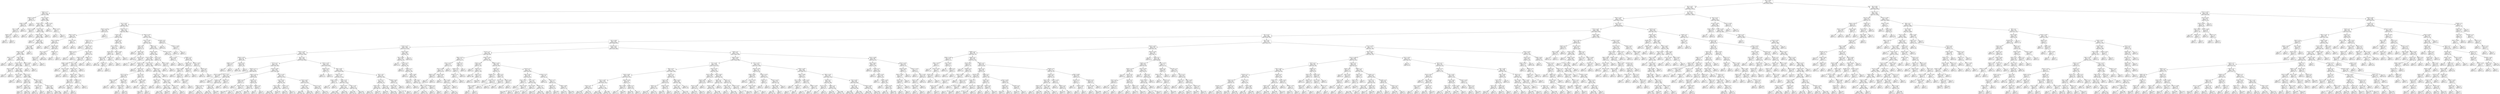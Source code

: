 digraph Tree {
node [shape=box] ;
0 [label="X[6] <= 0.098\ngini = 0.5\nsamples = 84796\nvalue = [42502, 42294]"] ;
1 [label="X[4] <= -0.197\ngini = 0.457\nsamples = 60992\nvalue = [39414, 21578]"] ;
0 -> 1 [labeldistance=2.5, labelangle=45, headlabel="True"] ;
2 [label="X[492] <= -0.0\ngini = 0.017\nsamples = 4999\nvalue = [43, 4956]"] ;
1 -> 2 ;
3 [label="X[199] <= -0.005\ngini = 0.457\nsamples = 34\nvalue = [22, 12]"] ;
2 -> 3 ;
4 [label="X[208] <= -0.009\ngini = 0.337\nsamples = 28\nvalue = [22, 6]"] ;
3 -> 4 ;
5 [label="X[0] <= -0.435\ngini = 0.211\nsamples = 25\nvalue = [22, 3]"] ;
4 -> 5 ;
6 [label="X[453] <= 0.0\ngini = 0.375\nsamples = 4\nvalue = [1, 3]"] ;
5 -> 6 ;
7 [label="gini = 0.0\nsamples = 3\nvalue = [0, 3]"] ;
6 -> 7 ;
8 [label="gini = 0.0\nsamples = 1\nvalue = [1, 0]"] ;
6 -> 8 ;
9 [label="gini = 0.0\nsamples = 21\nvalue = [21, 0]"] ;
5 -> 9 ;
10 [label="gini = 0.0\nsamples = 3\nvalue = [0, 3]"] ;
4 -> 10 ;
11 [label="gini = 0.0\nsamples = 6\nvalue = [0, 6]"] ;
3 -> 11 ;
12 [label="X[217] <= 0.033\ngini = 0.008\nsamples = 4965\nvalue = [21, 4944]"] ;
2 -> 12 ;
13 [label="X[159] <= -0.017\ngini = 0.007\nsamples = 4960\nvalue = [17, 4943]"] ;
12 -> 13 ;
14 [label="X[175] <= -0.005\ngini = 0.444\nsamples = 3\nvalue = [2, 1]"] ;
13 -> 14 ;
15 [label="gini = 0.0\nsamples = 2\nvalue = [2, 0]"] ;
14 -> 15 ;
16 [label="gini = 0.0\nsamples = 1\nvalue = [0, 1]"] ;
14 -> 16 ;
17 [label="X[125] <= 0.157\ngini = 0.006\nsamples = 4957\nvalue = [15, 4942]"] ;
13 -> 17 ;
18 [label="X[204] <= -0.055\ngini = 0.006\nsamples = 4956\nvalue = [14, 4942]"] ;
17 -> 18 ;
19 [label="gini = 0.0\nsamples = 1\nvalue = [1, 0]"] ;
18 -> 19 ;
20 [label="X[1068] <= 0.0\ngini = 0.005\nsamples = 4955\nvalue = [13, 4942]"] ;
18 -> 20 ;
21 [label="X[7] <= 0.166\ngini = 0.005\nsamples = 4954\nvalue = [12, 4942]"] ;
20 -> 21 ;
22 [label="X[294] <= -0.021\ngini = 0.004\nsamples = 4953\nvalue = [11, 4942]"] ;
21 -> 22 ;
23 [label="X[20] <= -0.075\ngini = 0.5\nsamples = 2\nvalue = [1, 1]"] ;
22 -> 23 ;
24 [label="gini = 0.0\nsamples = 1\nvalue = [0, 1]"] ;
23 -> 24 ;
25 [label="gini = 0.0\nsamples = 1\nvalue = [1, 0]"] ;
23 -> 25 ;
26 [label="X[52] <= 0.693\ngini = 0.004\nsamples = 4951\nvalue = [10, 4941]"] ;
22 -> 26 ;
27 [label="X[129] <= -0.281\ngini = 0.004\nsamples = 4948\nvalue = [9, 4939]"] ;
26 -> 27 ;
28 [label="X[14] <= -0.062\ngini = 0.278\nsamples = 6\nvalue = [1, 5]"] ;
27 -> 28 ;
29 [label="gini = 0.5\nsamples = 2\nvalue = [1, 1]"] ;
28 -> 29 ;
30 [label="gini = 0.0\nsamples = 4\nvalue = [0, 4]"] ;
28 -> 30 ;
31 [label="X[31] <= -0.054\ngini = 0.003\nsamples = 4942\nvalue = [8, 4934]"] ;
27 -> 31 ;
32 [label="X[72] <= -0.004\ngini = 0.245\nsamples = 7\nvalue = [1, 6]"] ;
31 -> 32 ;
33 [label="gini = 0.0\nsamples = 1\nvalue = [1, 0]"] ;
32 -> 33 ;
34 [label="gini = 0.0\nsamples = 6\nvalue = [0, 6]"] ;
32 -> 34 ;
35 [label="X[18] <= -0.721\ngini = 0.003\nsamples = 4935\nvalue = [7, 4928]"] ;
31 -> 35 ;
36 [label="X[298] <= 0.0\ngini = 0.054\nsamples = 109\nvalue = [3, 106]"] ;
35 -> 36 ;
37 [label="gini = 0.444\nsamples = 3\nvalue = [1, 2]"] ;
36 -> 37 ;
38 [label="X[637] <= 0.0\ngini = 0.037\nsamples = 106\nvalue = [2, 104]"] ;
36 -> 38 ;
39 [label="gini = 0.18\nsamples = 10\nvalue = [1, 9]"] ;
38 -> 39 ;
40 [label="gini = 0.021\nsamples = 96\nvalue = [1, 95]"] ;
38 -> 40 ;
41 [label="X[1097] <= -0.001\ngini = 0.002\nsamples = 4826\nvalue = [4, 4822]"] ;
35 -> 41 ;
42 [label="X[177] <= -0.001\ngini = 0.133\nsamples = 14\nvalue = [1, 13]"] ;
41 -> 42 ;
43 [label="gini = 0.0\nsamples = 13\nvalue = [0, 13]"] ;
42 -> 43 ;
44 [label="gini = 0.0\nsamples = 1\nvalue = [1, 0]"] ;
42 -> 44 ;
45 [label="X[36] <= -0.345\ngini = 0.001\nsamples = 4812\nvalue = [3, 4809]"] ;
41 -> 45 ;
46 [label="gini = 0.133\nsamples = 14\nvalue = [1, 13]"] ;
45 -> 46 ;
47 [label="gini = 0.001\nsamples = 4798\nvalue = [2, 4796]"] ;
45 -> 47 ;
48 [label="X[222] <= 0.003\ngini = 0.444\nsamples = 3\nvalue = [1, 2]"] ;
26 -> 48 ;
49 [label="gini = 0.0\nsamples = 2\nvalue = [0, 2]"] ;
48 -> 49 ;
50 [label="gini = 0.0\nsamples = 1\nvalue = [1, 0]"] ;
48 -> 50 ;
51 [label="gini = 0.0\nsamples = 1\nvalue = [1, 0]"] ;
21 -> 51 ;
52 [label="gini = 0.0\nsamples = 1\nvalue = [1, 0]"] ;
20 -> 52 ;
53 [label="gini = 0.0\nsamples = 1\nvalue = [1, 0]"] ;
17 -> 53 ;
54 [label="X[405] <= -0.001\ngini = 0.32\nsamples = 5\nvalue = [4, 1]"] ;
12 -> 54 ;
55 [label="gini = 0.0\nsamples = 3\nvalue = [3, 0]"] ;
54 -> 55 ;
56 [label="X[189] <= 0.015\ngini = 0.5\nsamples = 2\nvalue = [1, 1]"] ;
54 -> 56 ;
57 [label="gini = 0.0\nsamples = 1\nvalue = [0, 1]"] ;
56 -> 57 ;
58 [label="gini = 0.0\nsamples = 1\nvalue = [1, 0]"] ;
56 -> 58 ;
59 [label="X[1] <= 0.503\ngini = 0.417\nsamples = 55993\nvalue = [39371, 16622]"] ;
1 -> 59 ;
60 [label="X[243] <= -0.007\ngini = 0.363\nsamples = 51419\nvalue = [39191, 12228]"] ;
59 -> 60 ;
61 [label="X[11] <= -0.027\ngini = 0.329\nsamples = 3295\nvalue = [683, 2612]"] ;
60 -> 61 ;
62 [label="X[234] <= 0.189\ngini = 0.052\nsamples = 299\nvalue = [291, 8]"] ;
61 -> 62 ;
63 [label="X[507] <= 0.027\ngini = 0.04\nsamples = 297\nvalue = [291, 6]"] ;
62 -> 63 ;
64 [label="X[23] <= -0.509\ngini = 0.02\nsamples = 291\nvalue = [288, 3]"] ;
63 -> 64 ;
65 [label="gini = 0.0\nsamples = 1\nvalue = [0, 1]"] ;
64 -> 65 ;
66 [label="X[296] <= 0.899\ngini = 0.014\nsamples = 290\nvalue = [288, 2]"] ;
64 -> 66 ;
67 [label="X[1] <= -0.522\ngini = 0.007\nsamples = 288\nvalue = [287, 1]"] ;
66 -> 67 ;
68 [label="X[751] <= 0.0\ngini = 0.219\nsamples = 8\nvalue = [7, 1]"] ;
67 -> 68 ;
69 [label="gini = 0.0\nsamples = 7\nvalue = [7, 0]"] ;
68 -> 69 ;
70 [label="gini = 0.0\nsamples = 1\nvalue = [0, 1]"] ;
68 -> 70 ;
71 [label="gini = 0.0\nsamples = 280\nvalue = [280, 0]"] ;
67 -> 71 ;
72 [label="X[493] <= -0.0\ngini = 0.5\nsamples = 2\nvalue = [1, 1]"] ;
66 -> 72 ;
73 [label="gini = 0.0\nsamples = 1\nvalue = [0, 1]"] ;
72 -> 73 ;
74 [label="gini = 0.0\nsamples = 1\nvalue = [1, 0]"] ;
72 -> 74 ;
75 [label="X[161] <= -0.007\ngini = 0.5\nsamples = 6\nvalue = [3, 3]"] ;
63 -> 75 ;
76 [label="gini = 0.0\nsamples = 3\nvalue = [3, 0]"] ;
75 -> 76 ;
77 [label="gini = 0.0\nsamples = 3\nvalue = [0, 3]"] ;
75 -> 77 ;
78 [label="gini = 0.0\nsamples = 2\nvalue = [0, 2]"] ;
62 -> 78 ;
79 [label="X[262] <= -0.012\ngini = 0.227\nsamples = 2996\nvalue = [392, 2604]"] ;
61 -> 79 ;
80 [label="X[734] <= 0.0\ngini = 0.406\nsamples = 233\nvalue = [167, 66]"] ;
79 -> 80 ;
81 [label="X[740] <= -0.0\ngini = 0.177\nsamples = 173\nvalue = [156, 17]"] ;
80 -> 81 ;
82 [label="gini = 0.0\nsamples = 3\nvalue = [0, 3]"] ;
81 -> 82 ;
83 [label="X[744] <= -0.001\ngini = 0.151\nsamples = 170\nvalue = [156, 14]"] ;
81 -> 83 ;
84 [label="X[602] <= 0.0\ngini = 0.49\nsamples = 7\nvalue = [3, 4]"] ;
83 -> 84 ;
85 [label="gini = 0.0\nsamples = 4\nvalue = [0, 4]"] ;
84 -> 85 ;
86 [label="gini = 0.0\nsamples = 3\nvalue = [3, 0]"] ;
84 -> 86 ;
87 [label="X[31] <= 0.093\ngini = 0.115\nsamples = 163\nvalue = [153, 10]"] ;
83 -> 87 ;
88 [label="X[189] <= -0.113\ngini = 0.085\nsamples = 157\nvalue = [150, 7]"] ;
87 -> 88 ;
89 [label="X[388] <= -0.001\ngini = 0.469\nsamples = 8\nvalue = [5, 3]"] ;
88 -> 89 ;
90 [label="gini = 0.0\nsamples = 2\nvalue = [0, 2]"] ;
89 -> 90 ;
91 [label="X[111] <= -0.002\ngini = 0.278\nsamples = 6\nvalue = [5, 1]"] ;
89 -> 91 ;
92 [label="gini = 0.0\nsamples = 5\nvalue = [5, 0]"] ;
91 -> 92 ;
93 [label="gini = 0.0\nsamples = 1\nvalue = [0, 1]"] ;
91 -> 93 ;
94 [label="X[15] <= 0.64\ngini = 0.052\nsamples = 149\nvalue = [145, 4]"] ;
88 -> 94 ;
95 [label="X[334] <= 0.141\ngini = 0.04\nsamples = 148\nvalue = [145, 3]"] ;
94 -> 95 ;
96 [label="X[244] <= 1.097\ngini = 0.027\nsamples = 146\nvalue = [144, 2]"] ;
95 -> 96 ;
97 [label="X[6] <= 0.046\ngini = 0.014\nsamples = 144\nvalue = [143, 1]"] ;
96 -> 97 ;
98 [label="gini = 0.0\nsamples = 139\nvalue = [139, 0]"] ;
97 -> 98 ;
99 [label="X[8] <= -0.006\ngini = 0.32\nsamples = 5\nvalue = [4, 1]"] ;
97 -> 99 ;
100 [label="gini = 0.0\nsamples = 1\nvalue = [0, 1]"] ;
99 -> 100 ;
101 [label="gini = 0.0\nsamples = 4\nvalue = [4, 0]"] ;
99 -> 101 ;
102 [label="X[1088] <= 0.0\ngini = 0.5\nsamples = 2\nvalue = [1, 1]"] ;
96 -> 102 ;
103 [label="gini = 0.0\nsamples = 1\nvalue = [1, 0]"] ;
102 -> 103 ;
104 [label="gini = 0.0\nsamples = 1\nvalue = [0, 1]"] ;
102 -> 104 ;
105 [label="gini = 0.5\nsamples = 2\nvalue = [1, 1]"] ;
95 -> 105 ;
106 [label="gini = 0.0\nsamples = 1\nvalue = [0, 1]"] ;
94 -> 106 ;
107 [label="X[606] <= -0.0\ngini = 0.5\nsamples = 6\nvalue = [3, 3]"] ;
87 -> 107 ;
108 [label="gini = 0.0\nsamples = 3\nvalue = [3, 0]"] ;
107 -> 108 ;
109 [label="gini = 0.0\nsamples = 3\nvalue = [0, 3]"] ;
107 -> 109 ;
110 [label="X[1083] <= 0.0\ngini = 0.299\nsamples = 60\nvalue = [11, 49]"] ;
80 -> 110 ;
111 [label="X[271] <= 0.045\ngini = 0.14\nsamples = 53\nvalue = [4, 49]"] ;
110 -> 111 ;
112 [label="X[716] <= 0.0\ngini = 0.077\nsamples = 50\nvalue = [2, 48]"] ;
111 -> 112 ;
113 [label="X[203] <= 0.129\ngini = 0.041\nsamples = 48\nvalue = [1, 47]"] ;
112 -> 113 ;
114 [label="gini = 0.0\nsamples = 46\nvalue = [0, 46]"] ;
113 -> 114 ;
115 [label="X[453] <= 0.0\ngini = 0.5\nsamples = 2\nvalue = [1, 1]"] ;
113 -> 115 ;
116 [label="gini = 0.0\nsamples = 1\nvalue = [1, 0]"] ;
115 -> 116 ;
117 [label="gini = 0.0\nsamples = 1\nvalue = [0, 1]"] ;
115 -> 117 ;
118 [label="X[324] <= -0.0\ngini = 0.5\nsamples = 2\nvalue = [1, 1]"] ;
112 -> 118 ;
119 [label="gini = 0.0\nsamples = 1\nvalue = [1, 0]"] ;
118 -> 119 ;
120 [label="gini = 0.0\nsamples = 1\nvalue = [0, 1]"] ;
118 -> 120 ;
121 [label="X[531] <= 0.001\ngini = 0.444\nsamples = 3\nvalue = [2, 1]"] ;
111 -> 121 ;
122 [label="gini = 0.0\nsamples = 2\nvalue = [2, 0]"] ;
121 -> 122 ;
123 [label="gini = 0.0\nsamples = 1\nvalue = [0, 1]"] ;
121 -> 123 ;
124 [label="gini = 0.0\nsamples = 7\nvalue = [7, 0]"] ;
110 -> 124 ;
125 [label="X[262] <= 0.243\ngini = 0.15\nsamples = 2763\nvalue = [225, 2538]"] ;
79 -> 125 ;
126 [label="X[147] <= -0.087\ngini = 0.117\nsamples = 2700\nvalue = [169, 2531]"] ;
125 -> 126 ;
127 [label="X[58] <= 0.0\ngini = 0.162\nsamples = 45\nvalue = [41, 4]"] ;
126 -> 127 ;
128 [label="gini = 0.0\nsamples = 2\nvalue = [0, 2]"] ;
127 -> 128 ;
129 [label="X[597] <= 0.0\ngini = 0.089\nsamples = 43\nvalue = [41, 2]"] ;
127 -> 129 ;
130 [label="gini = 0.0\nsamples = 40\nvalue = [40, 0]"] ;
129 -> 130 ;
131 [label="X[1110] <= 0.0\ngini = 0.444\nsamples = 3\nvalue = [1, 2]"] ;
129 -> 131 ;
132 [label="gini = 0.0\nsamples = 2\nvalue = [0, 2]"] ;
131 -> 132 ;
133 [label="gini = 0.0\nsamples = 1\nvalue = [1, 0]"] ;
131 -> 133 ;
134 [label="X[538] <= 0.0\ngini = 0.092\nsamples = 2655\nvalue = [128, 2527]"] ;
126 -> 134 ;
135 [label="X[224] <= 0.508\ngini = 0.05\nsamples = 2531\nvalue = [65, 2466]"] ;
134 -> 135 ;
136 [label="X[179] <= -0.094\ngini = 0.038\nsamples = 2509\nvalue = [48, 2461]"] ;
135 -> 136 ;
137 [label="X[1063] <= -0.0\ngini = 0.453\nsamples = 49\nvalue = [17, 32]"] ;
136 -> 137 ;
138 [label="gini = 0.0\nsamples = 6\nvalue = [6, 0]"] ;
137 -> 138 ;
139 [label="X[767] <= 0.0\ngini = 0.381\nsamples = 43\nvalue = [11, 32]"] ;
137 -> 139 ;
140 [label="X[717] <= 0.0\ngini = 0.499\nsamples = 19\nvalue = [9, 10]"] ;
139 -> 140 ;
141 [label="X[431] <= 0.009\ngini = 0.32\nsamples = 5\nvalue = [4, 1]"] ;
140 -> 141 ;
142 [label="gini = 0.0\nsamples = 3\nvalue = [3, 0]"] ;
141 -> 142 ;
143 [label="gini = 0.5\nsamples = 2\nvalue = [1, 1]"] ;
141 -> 143 ;
144 [label="X[67] <= 0.013\ngini = 0.459\nsamples = 14\nvalue = [5, 9]"] ;
140 -> 144 ;
145 [label="X[302] <= 0.001\ngini = 0.426\nsamples = 13\nvalue = [4, 9]"] ;
144 -> 145 ;
146 [label="gini = 0.0\nsamples = 3\nvalue = [0, 3]"] ;
145 -> 146 ;
147 [label="gini = 0.48\nsamples = 10\nvalue = [4, 6]"] ;
145 -> 147 ;
148 [label="gini = 0.0\nsamples = 1\nvalue = [1, 0]"] ;
144 -> 148 ;
149 [label="X[7] <= 0.222\ngini = 0.153\nsamples = 24\nvalue = [2, 22]"] ;
139 -> 149 ;
150 [label="gini = 0.0\nsamples = 18\nvalue = [0, 18]"] ;
149 -> 150 ;
151 [label="X[367] <= 0.009\ngini = 0.444\nsamples = 6\nvalue = [2, 4]"] ;
149 -> 151 ;
152 [label="gini = 0.0\nsamples = 2\nvalue = [0, 2]"] ;
151 -> 152 ;
153 [label="X[25] <= -0.005\ngini = 0.5\nsamples = 4\nvalue = [2, 2]"] ;
151 -> 153 ;
154 [label="gini = 0.444\nsamples = 3\nvalue = [1, 2]"] ;
153 -> 154 ;
155 [label="gini = 0.0\nsamples = 1\nvalue = [1, 0]"] ;
153 -> 155 ;
156 [label="X[216] <= -0.233\ngini = 0.025\nsamples = 2460\nvalue = [31, 2429]"] ;
136 -> 156 ;
157 [label="gini = 0.0\nsamples = 4\nvalue = [4, 0]"] ;
156 -> 157 ;
158 [label="X[246] <= 0.13\ngini = 0.022\nsamples = 2456\nvalue = [27, 2429]"] ;
156 -> 158 ;
159 [label="X[1124] <= -0.0\ngini = 0.02\nsamples = 2454\nvalue = [25, 2429]"] ;
158 -> 159 ;
160 [label="X[69] <= -0.003\ngini = 0.48\nsamples = 10\nvalue = [4, 6]"] ;
159 -> 160 ;
161 [label="gini = 0.0\nsamples = 6\nvalue = [0, 6]"] ;
160 -> 161 ;
162 [label="gini = 0.0\nsamples = 4\nvalue = [4, 0]"] ;
160 -> 162 ;
163 [label="X[251] <= 0.366\ngini = 0.017\nsamples = 2444\nvalue = [21, 2423]"] ;
159 -> 163 ;
164 [label="X[427] <= 0.103\ngini = 0.015\nsamples = 2438\nvalue = [18, 2420]"] ;
163 -> 164 ;
165 [label="gini = 0.013\nsamples = 2435\nvalue = [16, 2419]"] ;
164 -> 165 ;
166 [label="gini = 0.444\nsamples = 3\nvalue = [2, 1]"] ;
164 -> 166 ;
167 [label="X[14] <= 0.476\ngini = 0.5\nsamples = 6\nvalue = [3, 3]"] ;
163 -> 167 ;
168 [label="gini = 0.0\nsamples = 3\nvalue = [3, 0]"] ;
167 -> 168 ;
169 [label="gini = 0.0\nsamples = 3\nvalue = [0, 3]"] ;
167 -> 169 ;
170 [label="gini = 0.0\nsamples = 2\nvalue = [2, 0]"] ;
158 -> 170 ;
171 [label="X[715] <= 0.0\ngini = 0.351\nsamples = 22\nvalue = [17, 5]"] ;
135 -> 171 ;
172 [label="gini = 0.0\nsamples = 16\nvalue = [16, 0]"] ;
171 -> 172 ;
173 [label="X[78] <= 0.023\ngini = 0.278\nsamples = 6\nvalue = [1, 5]"] ;
171 -> 173 ;
174 [label="gini = 0.0\nsamples = 1\nvalue = [1, 0]"] ;
173 -> 174 ;
175 [label="gini = 0.0\nsamples = 5\nvalue = [0, 5]"] ;
173 -> 175 ;
176 [label="X[311] <= -0.002\ngini = 0.5\nsamples = 124\nvalue = [63, 61]"] ;
134 -> 176 ;
177 [label="X[311] <= -0.054\ngini = 0.046\nsamples = 42\nvalue = [41, 1]"] ;
176 -> 177 ;
178 [label="gini = 0.0\nsamples = 1\nvalue = [0, 1]"] ;
177 -> 178 ;
179 [label="gini = 0.0\nsamples = 41\nvalue = [41, 0]"] ;
177 -> 179 ;
180 [label="X[408] <= -0.0\ngini = 0.393\nsamples = 82\nvalue = [22, 60]"] ;
176 -> 180 ;
181 [label="X[460] <= -0.0\ngini = 0.444\nsamples = 27\nvalue = [18, 9]"] ;
180 -> 181 ;
182 [label="X[16] <= -0.636\ngini = 0.188\nsamples = 19\nvalue = [17, 2]"] ;
181 -> 182 ;
183 [label="gini = 0.0\nsamples = 1\nvalue = [0, 1]"] ;
182 -> 183 ;
184 [label="X[727] <= 0.0\ngini = 0.105\nsamples = 18\nvalue = [17, 1]"] ;
182 -> 184 ;
185 [label="gini = 0.0\nsamples = 15\nvalue = [15, 0]"] ;
184 -> 185 ;
186 [label="X[307] <= 0.001\ngini = 0.444\nsamples = 3\nvalue = [2, 1]"] ;
184 -> 186 ;
187 [label="gini = 0.0\nsamples = 1\nvalue = [0, 1]"] ;
186 -> 187 ;
188 [label="gini = 0.0\nsamples = 2\nvalue = [2, 0]"] ;
186 -> 188 ;
189 [label="X[618] <= -0.0\ngini = 0.219\nsamples = 8\nvalue = [1, 7]"] ;
181 -> 189 ;
190 [label="gini = 0.0\nsamples = 1\nvalue = [1, 0]"] ;
189 -> 190 ;
191 [label="gini = 0.0\nsamples = 7\nvalue = [0, 7]"] ;
189 -> 191 ;
192 [label="X[310] <= -0.007\ngini = 0.135\nsamples = 55\nvalue = [4, 51]"] ;
180 -> 192 ;
193 [label="gini = 0.0\nsamples = 3\nvalue = [3, 0]"] ;
192 -> 193 ;
194 [label="X[726] <= 0.0\ngini = 0.038\nsamples = 52\nvalue = [1, 51]"] ;
192 -> 194 ;
195 [label="gini = 0.0\nsamples = 51\nvalue = [0, 51]"] ;
194 -> 195 ;
196 [label="gini = 0.0\nsamples = 1\nvalue = [1, 0]"] ;
194 -> 196 ;
197 [label="X[769] <= 0.0\ngini = 0.198\nsamples = 63\nvalue = [56, 7]"] ;
125 -> 197 ;
198 [label="gini = 0.0\nsamples = 55\nvalue = [55, 0]"] ;
197 -> 198 ;
199 [label="X[97] <= -0.056\ngini = 0.219\nsamples = 8\nvalue = [1, 7]"] ;
197 -> 199 ;
200 [label="gini = 0.0\nsamples = 1\nvalue = [1, 0]"] ;
199 -> 200 ;
201 [label="gini = 0.0\nsamples = 7\nvalue = [0, 7]"] ;
199 -> 201 ;
202 [label="X[12] <= 0.315\ngini = 0.32\nsamples = 48124\nvalue = [38508, 9616]"] ;
60 -> 202 ;
203 [label="X[274] <= 0.001\ngini = 0.286\nsamples = 45962\nvalue = [38024, 7938]"] ;
202 -> 203 ;
204 [label="X[2] <= 0.718\ngini = 0.264\nsamples = 44894\nvalue = [37853, 7041]"] ;
203 -> 204 ;
205 [label="X[21] <= 0.008\ngini = 0.242\nsamples = 42418\nvalue = [36448, 5970]"] ;
204 -> 205 ;
206 [label="X[118] <= 0.178\ngini = 0.166\nsamples = 23635\nvalue = [21470, 2165]"] ;
205 -> 206 ;
207 [label="X[197] <= -0.033\ngini = 0.159\nsamples = 23450\nvalue = [21401, 2049]"] ;
206 -> 207 ;
208 [label="X[238] <= -0.022\ngini = 0.23\nsamples = 68\nvalue = [9, 59]"] ;
207 -> 208 ;
209 [label="X[598] <= -0.0\ngini = 0.219\nsamples = 8\nvalue = [7, 1]"] ;
208 -> 209 ;
210 [label="gini = 0.0\nsamples = 1\nvalue = [0, 1]"] ;
209 -> 210 ;
211 [label="gini = 0.0\nsamples = 7\nvalue = [7, 0]"] ;
209 -> 211 ;
212 [label="X[1076] <= 0.0\ngini = 0.064\nsamples = 60\nvalue = [2, 58]"] ;
208 -> 212 ;
213 [label="gini = 0.0\nsamples = 58\nvalue = [0, 58]"] ;
212 -> 213 ;
214 [label="gini = 0.0\nsamples = 2\nvalue = [2, 0]"] ;
212 -> 214 ;
215 [label="X[9] <= -0.29\ngini = 0.156\nsamples = 23382\nvalue = [21392, 1990]"] ;
207 -> 215 ;
216 [label="X[773] <= -0.0\ngini = 0.292\nsamples = 3153\nvalue = [2593, 560]"] ;
215 -> 216 ;
217 [label="X[419] <= -0.0\ngini = 0.158\nsamples = 1049\nvalue = [958, 91]"] ;
216 -> 217 ;
218 [label="X[373] <= 0.005\ngini = 0.408\nsamples = 7\nvalue = [2, 5]"] ;
217 -> 218 ;
219 [label="gini = 0.0\nsamples = 5\nvalue = [0, 5]"] ;
218 -> 219 ;
220 [label="gini = 0.0\nsamples = 2\nvalue = [2, 0]"] ;
218 -> 220 ;
221 [label="X[12] <= 0.081\ngini = 0.151\nsamples = 1042\nvalue = [956, 86]"] ;
217 -> 221 ;
222 [label="X[1068] <= 0.0\ngini = 0.146\nsamples = 1037\nvalue = [955, 82]"] ;
221 -> 222 ;
223 [label="X[544] <= -0.001\ngini = 0.075\nsamples = 637\nvalue = [612, 25]"] ;
222 -> 223 ;
224 [label="gini = 0.0\nsamples = 2\nvalue = [0, 2]"] ;
223 -> 224 ;
225 [label="gini = 0.07\nsamples = 635\nvalue = [612, 23]"] ;
223 -> 225 ;
226 [label="X[413] <= 0.0\ngini = 0.244\nsamples = 400\nvalue = [343, 57]"] ;
222 -> 226 ;
227 [label="gini = 0.23\nsamples = 393\nvalue = [341, 52]"] ;
226 -> 227 ;
228 [label="gini = 0.408\nsamples = 7\nvalue = [2, 5]"] ;
226 -> 228 ;
229 [label="X[635] <= -0.0\ngini = 0.32\nsamples = 5\nvalue = [1, 4]"] ;
221 -> 229 ;
230 [label="gini = 0.0\nsamples = 1\nvalue = [1, 0]"] ;
229 -> 230 ;
231 [label="gini = 0.0\nsamples = 4\nvalue = [0, 4]"] ;
229 -> 231 ;
232 [label="X[155] <= -0.099\ngini = 0.346\nsamples = 2104\nvalue = [1635, 469]"] ;
216 -> 232 ;
233 [label="X[551] <= -0.0\ngini = 0.493\nsamples = 86\nvalue = [38, 48]"] ;
232 -> 233 ;
234 [label="X[268] <= -0.0\ngini = 0.208\nsamples = 17\nvalue = [15, 2]"] ;
233 -> 234 ;
235 [label="gini = 0.0\nsamples = 1\nvalue = [0, 1]"] ;
234 -> 235 ;
236 [label="X[345] <= 0.002\ngini = 0.117\nsamples = 16\nvalue = [15, 1]"] ;
234 -> 236 ;
237 [label="gini = 0.444\nsamples = 3\nvalue = [2, 1]"] ;
236 -> 237 ;
238 [label="gini = 0.0\nsamples = 13\nvalue = [13, 0]"] ;
236 -> 238 ;
239 [label="X[354] <= -0.0\ngini = 0.444\nsamples = 69\nvalue = [23, 46]"] ;
233 -> 239 ;
240 [label="X[113] <= 0.037\ngini = 0.398\nsamples = 62\nvalue = [17, 45]"] ;
239 -> 240 ;
241 [label="gini = 0.48\nsamples = 40\nvalue = [16, 24]"] ;
240 -> 241 ;
242 [label="gini = 0.087\nsamples = 22\nvalue = [1, 21]"] ;
240 -> 242 ;
243 [label="X[300] <= -0.0\ngini = 0.245\nsamples = 7\nvalue = [6, 1]"] ;
239 -> 243 ;
244 [label="gini = 0.5\nsamples = 2\nvalue = [1, 1]"] ;
243 -> 244 ;
245 [label="gini = 0.0\nsamples = 5\nvalue = [5, 0]"] ;
243 -> 245 ;
246 [label="X[127] <= -0.001\ngini = 0.33\nsamples = 2018\nvalue = [1597, 421]"] ;
232 -> 246 ;
247 [label="X[25] <= 0.043\ngini = 0.415\nsamples = 625\nvalue = [441, 184]"] ;
246 -> 247 ;
248 [label="X[537] <= 0.001\ngini = 0.398\nsamples = 594\nvalue = [431, 163]"] ;
247 -> 248 ;
249 [label="gini = 0.391\nsamples = 586\nvalue = [430, 156]"] ;
248 -> 249 ;
250 [label="gini = 0.219\nsamples = 8\nvalue = [1, 7]"] ;
248 -> 250 ;
251 [label="X[173] <= -0.0\ngini = 0.437\nsamples = 31\nvalue = [10, 21]"] ;
247 -> 251 ;
252 [label="gini = 0.48\nsamples = 15\nvalue = [9, 6]"] ;
251 -> 252 ;
253 [label="gini = 0.117\nsamples = 16\nvalue = [1, 15]"] ;
251 -> 253 ;
254 [label="X[310] <= 0.001\ngini = 0.282\nsamples = 1393\nvalue = [1156, 237]"] ;
246 -> 254 ;
255 [label="X[129] <= 0.002\ngini = 0.26\nsamples = 1268\nvalue = [1073, 195]"] ;
254 -> 255 ;
256 [label="gini = 0.303\nsamples = 774\nvalue = [630, 144]"] ;
255 -> 256 ;
257 [label="gini = 0.185\nsamples = 494\nvalue = [443, 51]"] ;
255 -> 257 ;
258 [label="X[1117] <= -0.0\ngini = 0.446\nsamples = 125\nvalue = [83, 42]"] ;
254 -> 258 ;
259 [label="gini = 0.0\nsamples = 5\nvalue = [0, 5]"] ;
258 -> 259 ;
260 [label="gini = 0.427\nsamples = 120\nvalue = [83, 37]"] ;
258 -> 260 ;
261 [label="X[287] <= -0.002\ngini = 0.131\nsamples = 20229\nvalue = [18799, 1430]"] ;
215 -> 261 ;
262 [label="X[289] <= 0.104\ngini = 0.139\nsamples = 40\nvalue = [3, 37]"] ;
261 -> 262 ;
263 [label="gini = 0.0\nsamples = 37\nvalue = [0, 37]"] ;
262 -> 263 ;
264 [label="gini = 0.0\nsamples = 3\nvalue = [3, 0]"] ;
262 -> 264 ;
265 [label="X[36] <= 0.644\ngini = 0.128\nsamples = 20189\nvalue = [18796, 1393]"] ;
261 -> 265 ;
266 [label="X[203] <= -0.185\ngini = 0.117\nsamples = 19377\nvalue = [18173, 1204]"] ;
265 -> 266 ;
267 [label="X[199] <= -0.001\ngini = 0.231\nsamples = 15\nvalue = [2, 13]"] ;
266 -> 267 ;
268 [label="gini = 0.0\nsamples = 13\nvalue = [0, 13]"] ;
267 -> 268 ;
269 [label="gini = 0.0\nsamples = 2\nvalue = [2, 0]"] ;
267 -> 269 ;
270 [label="X[454] <= 0.001\ngini = 0.115\nsamples = 19362\nvalue = [18171, 1191]"] ;
266 -> 270 ;
271 [label="X[188] <= 0.043\ngini = 0.111\nsamples = 19087\nvalue = [17964, 1123]"] ;
270 -> 271 ;
272 [label="gini = 0.108\nsamples = 18978\nvalue = [17891, 1087]"] ;
271 -> 272 ;
273 [label="gini = 0.442\nsamples = 109\nvalue = [73, 36]"] ;
271 -> 273 ;
274 [label="X[0] <= 1.307\ngini = 0.372\nsamples = 275\nvalue = [207, 68]"] ;
270 -> 274 ;
275 [label="gini = 0.292\nsamples = 237\nvalue = [195, 42]"] ;
274 -> 275 ;
276 [label="gini = 0.432\nsamples = 38\nvalue = [12, 26]"] ;
274 -> 276 ;
277 [label="X[0] <= 1.297\ngini = 0.357\nsamples = 812\nvalue = [623, 189]"] ;
265 -> 277 ;
278 [label="X[717] <= 0.0\ngini = 0.314\nsamples = 755\nvalue = [608, 147]"] ;
277 -> 278 ;
279 [label="X[206] <= 0.01\ngini = 0.243\nsamples = 559\nvalue = [480, 79]"] ;
278 -> 279 ;
280 [label="gini = 0.217\nsamples = 542\nvalue = [475, 67]"] ;
279 -> 280 ;
281 [label="gini = 0.415\nsamples = 17\nvalue = [5, 12]"] ;
279 -> 281 ;
282 [label="X[716] <= -0.0\ngini = 0.453\nsamples = 196\nvalue = [128, 68]"] ;
278 -> 282 ;
283 [label="gini = 0.081\nsamples = 47\nvalue = [45, 2]"] ;
282 -> 283 ;
284 [label="gini = 0.493\nsamples = 149\nvalue = [83, 66]"] ;
282 -> 284 ;
285 [label="X[392] <= 0.001\ngini = 0.388\nsamples = 57\nvalue = [15, 42]"] ;
277 -> 285 ;
286 [label="X[18] <= 0.041\ngini = 0.291\nsamples = 51\nvalue = [9, 42]"] ;
285 -> 286 ;
287 [label="gini = 0.19\nsamples = 47\nvalue = [5, 42]"] ;
286 -> 287 ;
288 [label="gini = 0.0\nsamples = 4\nvalue = [4, 0]"] ;
286 -> 288 ;
289 [label="gini = 0.0\nsamples = 6\nvalue = [6, 0]"] ;
285 -> 289 ;
290 [label="X[18] <= 0.033\ngini = 0.468\nsamples = 185\nvalue = [69, 116]"] ;
206 -> 290 ;
291 [label="X[0] <= -0.906\ngini = 0.418\nsamples = 165\nvalue = [49, 116]"] ;
290 -> 291 ;
292 [label="gini = 0.0\nsamples = 13\nvalue = [13, 0]"] ;
291 -> 292 ;
293 [label="X[1114] <= -0.0\ngini = 0.361\nsamples = 152\nvalue = [36, 116]"] ;
291 -> 293 ;
294 [label="gini = 0.0\nsamples = 6\nvalue = [6, 0]"] ;
293 -> 294 ;
295 [label="X[354] <= -0.0\ngini = 0.327\nsamples = 146\nvalue = [30, 116]"] ;
293 -> 295 ;
296 [label="gini = 0.0\nsamples = 4\nvalue = [4, 0]"] ;
295 -> 296 ;
297 [label="X[59] <= -0.036\ngini = 0.299\nsamples = 142\nvalue = [26, 116]"] ;
295 -> 297 ;
298 [label="X[733] <= -0.0\ngini = 0.375\nsamples = 8\nvalue = [6, 2]"] ;
297 -> 298 ;
299 [label="gini = 0.0\nsamples = 2\nvalue = [0, 2]"] ;
298 -> 299 ;
300 [label="gini = 0.0\nsamples = 6\nvalue = [6, 0]"] ;
298 -> 300 ;
301 [label="X[8] <= 0.814\ngini = 0.254\nsamples = 134\nvalue = [20, 114]"] ;
297 -> 301 ;
302 [label="X[610] <= -0.001\ngini = 0.227\nsamples = 130\nvalue = [17, 113]"] ;
301 -> 302 ;
303 [label="gini = 0.0\nsamples = 2\nvalue = [2, 0]"] ;
302 -> 303 ;
304 [label="gini = 0.207\nsamples = 128\nvalue = [15, 113]"] ;
302 -> 304 ;
305 [label="X[492] <= 0.0\ngini = 0.375\nsamples = 4\nvalue = [3, 1]"] ;
301 -> 305 ;
306 [label="gini = 0.0\nsamples = 3\nvalue = [3, 0]"] ;
305 -> 306 ;
307 [label="gini = 0.0\nsamples = 1\nvalue = [0, 1]"] ;
305 -> 307 ;
308 [label="gini = 0.0\nsamples = 20\nvalue = [20, 0]"] ;
290 -> 308 ;
309 [label="X[158] <= -0.051\ngini = 0.323\nsamples = 18783\nvalue = [14978, 3805]"] ;
205 -> 309 ;
310 [label="X[773] <= -0.0\ngini = 0.481\nsamples = 838\nvalue = [338, 500]"] ;
309 -> 310 ;
311 [label="X[66] <= 0.279\ngini = 0.22\nsamples = 135\nvalue = [118, 17]"] ;
310 -> 311 ;
312 [label="X[151] <= 0.073\ngini = 0.147\nsamples = 125\nvalue = [115, 10]"] ;
311 -> 312 ;
313 [label="X[72] <= -0.036\ngini = 0.122\nsamples = 123\nvalue = [115, 8]"] ;
312 -> 313 ;
314 [label="X[455] <= -0.0\ngini = 0.496\nsamples = 11\nvalue = [6, 5]"] ;
313 -> 314 ;
315 [label="gini = 0.0\nsamples = 6\nvalue = [6, 0]"] ;
314 -> 315 ;
316 [label="gini = 0.0\nsamples = 5\nvalue = [0, 5]"] ;
314 -> 316 ;
317 [label="X[326] <= -0.002\ngini = 0.052\nsamples = 112\nvalue = [109, 3]"] ;
313 -> 317 ;
318 [label="gini = 0.0\nsamples = 1\nvalue = [0, 1]"] ;
317 -> 318 ;
319 [label="X[13] <= 0.008\ngini = 0.035\nsamples = 111\nvalue = [109, 2]"] ;
317 -> 319 ;
320 [label="X[160] <= -0.138\ngini = 0.018\nsamples = 110\nvalue = [109, 1]"] ;
319 -> 320 ;
321 [label="gini = 0.5\nsamples = 2\nvalue = [1, 1]"] ;
320 -> 321 ;
322 [label="gini = 0.0\nsamples = 108\nvalue = [108, 0]"] ;
320 -> 322 ;
323 [label="gini = 0.0\nsamples = 1\nvalue = [0, 1]"] ;
319 -> 323 ;
324 [label="gini = 0.0\nsamples = 2\nvalue = [0, 2]"] ;
312 -> 324 ;
325 [label="X[400] <= 0.0\ngini = 0.42\nsamples = 10\nvalue = [3, 7]"] ;
311 -> 325 ;
326 [label="X[359] <= -0.0\ngini = 0.219\nsamples = 8\nvalue = [1, 7]"] ;
325 -> 326 ;
327 [label="X[1091] <= -0.0\ngini = 0.5\nsamples = 2\nvalue = [1, 1]"] ;
326 -> 327 ;
328 [label="gini = 0.0\nsamples = 1\nvalue = [1, 0]"] ;
327 -> 328 ;
329 [label="gini = 0.0\nsamples = 1\nvalue = [0, 1]"] ;
327 -> 329 ;
330 [label="gini = 0.0\nsamples = 6\nvalue = [0, 6]"] ;
326 -> 330 ;
331 [label="gini = 0.0\nsamples = 2\nvalue = [2, 0]"] ;
325 -> 331 ;
332 [label="X[259] <= -0.003\ngini = 0.43\nsamples = 703\nvalue = [220, 483]"] ;
310 -> 332 ;
333 [label="X[764] <= -0.0\ngini = 0.063\nsamples = 122\nvalue = [4, 118]"] ;
332 -> 333 ;
334 [label="gini = 0.0\nsamples = 3\nvalue = [3, 0]"] ;
333 -> 334 ;
335 [label="X[619] <= 0.0\ngini = 0.017\nsamples = 119\nvalue = [1, 118]"] ;
333 -> 335 ;
336 [label="gini = 0.0\nsamples = 104\nvalue = [0, 104]"] ;
335 -> 336 ;
337 [label="X[397] <= 0.0\ngini = 0.124\nsamples = 15\nvalue = [1, 14]"] ;
335 -> 337 ;
338 [label="gini = 0.0\nsamples = 12\nvalue = [0, 12]"] ;
337 -> 338 ;
339 [label="gini = 0.444\nsamples = 3\nvalue = [1, 2]"] ;
337 -> 339 ;
340 [label="X[269] <= -0.001\ngini = 0.467\nsamples = 581\nvalue = [216, 365]"] ;
332 -> 340 ;
341 [label="X[462] <= 0.0\ngini = 0.381\nsamples = 43\nvalue = [32, 11]"] ;
340 -> 341 ;
342 [label="X[1086] <= -0.0\ngini = 0.137\nsamples = 27\nvalue = [25, 2]"] ;
341 -> 342 ;
343 [label="gini = 0.0\nsamples = 1\nvalue = [0, 1]"] ;
342 -> 343 ;
344 [label="X[158] <= -0.147\ngini = 0.074\nsamples = 26\nvalue = [25, 1]"] ;
342 -> 344 ;
345 [label="X[95] <= 0.008\ngini = 0.444\nsamples = 3\nvalue = [2, 1]"] ;
344 -> 345 ;
346 [label="gini = 0.0\nsamples = 1\nvalue = [0, 1]"] ;
345 -> 346 ;
347 [label="gini = 0.0\nsamples = 2\nvalue = [2, 0]"] ;
345 -> 347 ;
348 [label="gini = 0.0\nsamples = 23\nvalue = [23, 0]"] ;
344 -> 348 ;
349 [label="X[367] <= 0.0\ngini = 0.492\nsamples = 16\nvalue = [7, 9]"] ;
341 -> 349 ;
350 [label="X[771] <= 0.0\ngini = 0.198\nsamples = 9\nvalue = [1, 8]"] ;
349 -> 350 ;
351 [label="gini = 0.0\nsamples = 8\nvalue = [0, 8]"] ;
350 -> 351 ;
352 [label="gini = 0.0\nsamples = 1\nvalue = [1, 0]"] ;
350 -> 352 ;
353 [label="X[148] <= 0.06\ngini = 0.245\nsamples = 7\nvalue = [6, 1]"] ;
349 -> 353 ;
354 [label="gini = 0.0\nsamples = 6\nvalue = [6, 0]"] ;
353 -> 354 ;
355 [label="gini = 0.0\nsamples = 1\nvalue = [0, 1]"] ;
353 -> 355 ;
356 [label="X[1075] <= 0.0\ngini = 0.45\nsamples = 538\nvalue = [184, 354]"] ;
340 -> 356 ;
357 [label="X[38] <= -0.029\ngini = 0.423\nsamples = 461\nvalue = [140, 321]"] ;
356 -> 357 ;
358 [label="X[24] <= -0.101\ngini = 0.26\nsamples = 13\nvalue = [11, 2]"] ;
357 -> 358 ;
359 [label="gini = 0.0\nsamples = 1\nvalue = [0, 1]"] ;
358 -> 359 ;
360 [label="X[335] <= -0.001\ngini = 0.153\nsamples = 12\nvalue = [11, 1]"] ;
358 -> 360 ;
361 [label="gini = 0.444\nsamples = 3\nvalue = [2, 1]"] ;
360 -> 361 ;
362 [label="gini = 0.0\nsamples = 9\nvalue = [9, 0]"] ;
360 -> 362 ;
363 [label="X[7] <= -0.297\ngini = 0.41\nsamples = 448\nvalue = [129, 319]"] ;
357 -> 363 ;
364 [label="X[73] <= 0.008\ngini = 0.32\nsamples = 10\nvalue = [8, 2]"] ;
363 -> 364 ;
365 [label="gini = 0.0\nsamples = 6\nvalue = [6, 0]"] ;
364 -> 365 ;
366 [label="gini = 0.5\nsamples = 4\nvalue = [2, 2]"] ;
364 -> 366 ;
367 [label="X[183] <= -0.01\ngini = 0.4\nsamples = 438\nvalue = [121, 317]"] ;
363 -> 367 ;
368 [label="gini = 0.476\nsamples = 23\nvalue = [14, 9]"] ;
367 -> 368 ;
369 [label="gini = 0.383\nsamples = 415\nvalue = [107, 308]"] ;
367 -> 369 ;
370 [label="X[531] <= -0.0\ngini = 0.49\nsamples = 77\nvalue = [44, 33]"] ;
356 -> 370 ;
371 [label="gini = 0.0\nsamples = 10\nvalue = [10, 0]"] ;
370 -> 371 ;
372 [label="X[437] <= 0.0\ngini = 0.5\nsamples = 67\nvalue = [34, 33]"] ;
370 -> 372 ;
373 [label="X[602] <= 0.0\ngini = 0.451\nsamples = 35\nvalue = [23, 12]"] ;
372 -> 373 ;
374 [label="gini = 0.49\nsamples = 14\nvalue = [6, 8]"] ;
373 -> 374 ;
375 [label="gini = 0.308\nsamples = 21\nvalue = [17, 4]"] ;
373 -> 375 ;
376 [label="X[69] <= 0.083\ngini = 0.451\nsamples = 32\nvalue = [11, 21]"] ;
372 -> 376 ;
377 [label="gini = 0.219\nsamples = 16\nvalue = [2, 14]"] ;
376 -> 377 ;
378 [label="gini = 0.492\nsamples = 16\nvalue = [9, 7]"] ;
376 -> 378 ;
379 [label="X[445] <= 0.0\ngini = 0.301\nsamples = 17945\nvalue = [14640, 3305]"] ;
309 -> 379 ;
380 [label="X[208] <= 0.004\ngini = 0.287\nsamples = 17664\nvalue = [14596, 3068]"] ;
379 -> 380 ;
381 [label="X[7] <= 0.228\ngini = 0.235\nsamples = 13295\nvalue = [11483, 1812]"] ;
380 -> 381 ;
382 [label="X[35] <= 0.577\ngini = 0.211\nsamples = 12453\nvalue = [10961, 1492]"] ;
381 -> 382 ;
383 [label="X[242] <= 0.006\ngini = 0.189\nsamples = 11821\nvalue = [10570, 1251]"] ;
382 -> 383 ;
384 [label="X[10] <= -0.309\ngini = 0.185\nsamples = 11769\nvalue = [10555, 1214]"] ;
383 -> 384 ;
385 [label="X[314] <= -0.0\ngini = 0.397\nsamples = 611\nvalue = [444, 167]"] ;
384 -> 385 ;
386 [label="gini = 0.206\nsamples = 258\nvalue = [228, 30]"] ;
385 -> 386 ;
387 [label="gini = 0.475\nsamples = 353\nvalue = [216, 137]"] ;
385 -> 387 ;
388 [label="X[21] <= 1.12\ngini = 0.17\nsamples = 11158\nvalue = [10111, 1047]"] ;
384 -> 388 ;
389 [label="gini = 0.155\nsamples = 10666\nvalue = [9760, 906]"] ;
388 -> 389 ;
390 [label="gini = 0.409\nsamples = 492\nvalue = [351, 141]"] ;
388 -> 390 ;
391 [label="X[200] <= -0.009\ngini = 0.411\nsamples = 52\nvalue = [15, 37]"] ;
383 -> 391 ;
392 [label="X[97] <= 0.002\ngini = 0.245\nsamples = 14\nvalue = [12, 2]"] ;
391 -> 392 ;
393 [label="gini = 0.0\nsamples = 11\nvalue = [11, 0]"] ;
392 -> 393 ;
394 [label="gini = 0.444\nsamples = 3\nvalue = [1, 2]"] ;
392 -> 394 ;
395 [label="X[1081] <= 0.0\ngini = 0.145\nsamples = 38\nvalue = [3, 35]"] ;
391 -> 395 ;
396 [label="gini = 0.054\nsamples = 36\nvalue = [1, 35]"] ;
395 -> 396 ;
397 [label="gini = 0.0\nsamples = 2\nvalue = [2, 0]"] ;
395 -> 397 ;
398 [label="X[245] <= -0.0\ngini = 0.472\nsamples = 632\nvalue = [391, 241]"] ;
382 -> 398 ;
399 [label="X[432] <= 0.0\ngini = 0.285\nsamples = 192\nvalue = [159, 33]"] ;
398 -> 399 ;
400 [label="X[619] <= 0.0\ngini = 0.229\nsamples = 174\nvalue = [151, 23]"] ;
399 -> 400 ;
401 [label="gini = 0.397\nsamples = 55\nvalue = [40, 15]"] ;
400 -> 401 ;
402 [label="gini = 0.125\nsamples = 119\nvalue = [111, 8]"] ;
400 -> 402 ;
403 [label="X[160] <= -0.034\ngini = 0.494\nsamples = 18\nvalue = [8, 10]"] ;
399 -> 403 ;
404 [label="gini = 0.444\nsamples = 15\nvalue = [5, 10]"] ;
403 -> 404 ;
405 [label="gini = 0.0\nsamples = 3\nvalue = [3, 0]"] ;
403 -> 405 ;
406 [label="X[209] <= 0.018\ngini = 0.499\nsamples = 440\nvalue = [232, 208]"] ;
398 -> 406 ;
407 [label="X[1077] <= -0.0\ngini = 0.496\nsamples = 424\nvalue = [232, 192]"] ;
406 -> 407 ;
408 [label="gini = 0.461\nsamples = 97\nvalue = [35, 62]"] ;
407 -> 408 ;
409 [label="gini = 0.479\nsamples = 327\nvalue = [197, 130]"] ;
407 -> 409 ;
410 [label="gini = 0.0\nsamples = 16\nvalue = [0, 16]"] ;
406 -> 410 ;
411 [label="X[25] <= -0.022\ngini = 0.471\nsamples = 842\nvalue = [522, 320]"] ;
381 -> 411 ;
412 [label="X[147] <= 0.095\ngini = 0.069\nsamples = 139\nvalue = [134, 5]"] ;
411 -> 412 ;
413 [label="X[209] <= 0.03\ngini = 0.056\nsamples = 138\nvalue = [134, 4]"] ;
412 -> 413 ;
414 [label="X[125] <= 0.012\ngini = 0.043\nsamples = 137\nvalue = [134, 3]"] ;
413 -> 414 ;
415 [label="gini = 0.016\nsamples = 127\nvalue = [126, 1]"] ;
414 -> 415 ;
416 [label="gini = 0.32\nsamples = 10\nvalue = [8, 2]"] ;
414 -> 416 ;
417 [label="gini = 0.0\nsamples = 1\nvalue = [0, 1]"] ;
413 -> 417 ;
418 [label="gini = 0.0\nsamples = 1\nvalue = [0, 1]"] ;
412 -> 418 ;
419 [label="X[251] <= 0.001\ngini = 0.495\nsamples = 703\nvalue = [388, 315]"] ;
411 -> 419 ;
420 [label="X[460] <= 0.0\ngini = 0.498\nsamples = 444\nvalue = [207, 237]"] ;
419 -> 420 ;
421 [label="X[120] <= -0.004\ngini = 0.497\nsamples = 438\nvalue = [201, 237]"] ;
420 -> 421 ;
422 [label="gini = 0.0\nsamples = 6\nvalue = [0, 6]"] ;
421 -> 422 ;
423 [label="gini = 0.498\nsamples = 432\nvalue = [201, 231]"] ;
421 -> 423 ;
424 [label="gini = 0.0\nsamples = 6\nvalue = [6, 0]"] ;
420 -> 424 ;
425 [label="X[530] <= 0.0\ngini = 0.421\nsamples = 259\nvalue = [181, 78]"] ;
419 -> 425 ;
426 [label="X[203] <= -0.013\ngini = 0.461\nsamples = 194\nvalue = [124, 70]"] ;
425 -> 426 ;
427 [label="gini = 0.0\nsamples = 4\nvalue = [0, 4]"] ;
426 -> 427 ;
428 [label="gini = 0.453\nsamples = 190\nvalue = [124, 66]"] ;
426 -> 428 ;
429 [label="X[165] <= -0.011\ngini = 0.216\nsamples = 65\nvalue = [57, 8]"] ;
425 -> 429 ;
430 [label="gini = 0.0\nsamples = 1\nvalue = [0, 1]"] ;
429 -> 430 ;
431 [label="gini = 0.195\nsamples = 64\nvalue = [57, 7]"] ;
429 -> 431 ;
432 [label="X[57] <= -0.026\ngini = 0.41\nsamples = 4369\nvalue = [3113, 1256]"] ;
380 -> 432 ;
433 [label="X[240] <= -0.008\ngini = 0.101\nsamples = 543\nvalue = [514, 29]"] ;
432 -> 433 ;
434 [label="X[309] <= 0.001\ngini = 0.494\nsamples = 18\nvalue = [10, 8]"] ;
433 -> 434 ;
435 [label="gini = 0.0\nsamples = 8\nvalue = [8, 0]"] ;
434 -> 435 ;
436 [label="X[312] <= 0.005\ngini = 0.32\nsamples = 10\nvalue = [2, 8]"] ;
434 -> 436 ;
437 [label="gini = 0.0\nsamples = 7\nvalue = [0, 7]"] ;
436 -> 437 ;
438 [label="X[236] <= -0.001\ngini = 0.444\nsamples = 3\nvalue = [2, 1]"] ;
436 -> 438 ;
439 [label="gini = 0.0\nsamples = 1\nvalue = [1, 0]"] ;
438 -> 439 ;
440 [label="gini = 0.5\nsamples = 2\nvalue = [1, 1]"] ;
438 -> 440 ;
441 [label="X[154] <= -0.015\ngini = 0.077\nsamples = 525\nvalue = [504, 21]"] ;
433 -> 441 ;
442 [label="X[769] <= 0.0\ngini = 0.5\nsamples = 6\nvalue = [3, 3]"] ;
441 -> 442 ;
443 [label="gini = 0.0\nsamples = 3\nvalue = [3, 0]"] ;
442 -> 443 ;
444 [label="gini = 0.0\nsamples = 3\nvalue = [0, 3]"] ;
442 -> 444 ;
445 [label="X[247] <= 0.073\ngini = 0.067\nsamples = 519\nvalue = [501, 18]"] ;
441 -> 445 ;
446 [label="X[98] <= 0.678\ngini = 0.063\nsamples = 518\nvalue = [501, 17]"] ;
445 -> 446 ;
447 [label="gini = 0.06\nsamples = 517\nvalue = [501, 16]"] ;
446 -> 447 ;
448 [label="gini = 0.0\nsamples = 1\nvalue = [0, 1]"] ;
446 -> 448 ;
449 [label="gini = 0.0\nsamples = 1\nvalue = [0, 1]"] ;
445 -> 449 ;
450 [label="X[204] <= -0.053\ngini = 0.436\nsamples = 3826\nvalue = [2599, 1227]"] ;
432 -> 450 ;
451 [label="X[96] <= -0.048\ngini = 0.178\nsamples = 91\nvalue = [9, 82]"] ;
450 -> 451 ;
452 [label="X[7] <= -0.108\ngini = 0.198\nsamples = 9\nvalue = [8, 1]"] ;
451 -> 452 ;
453 [label="gini = 0.0\nsamples = 7\nvalue = [7, 0]"] ;
452 -> 453 ;
454 [label="X[539] <= -0.0\ngini = 0.5\nsamples = 2\nvalue = [1, 1]"] ;
452 -> 454 ;
455 [label="gini = 0.0\nsamples = 1\nvalue = [0, 1]"] ;
454 -> 455 ;
456 [label="gini = 0.0\nsamples = 1\nvalue = [1, 0]"] ;
454 -> 456 ;
457 [label="X[434] <= 0.001\ngini = 0.024\nsamples = 82\nvalue = [1, 81]"] ;
451 -> 457 ;
458 [label="gini = 0.0\nsamples = 67\nvalue = [0, 67]"] ;
457 -> 458 ;
459 [label="X[189] <= -0.007\ngini = 0.124\nsamples = 15\nvalue = [1, 14]"] ;
457 -> 459 ;
460 [label="gini = 0.0\nsamples = 14\nvalue = [0, 14]"] ;
459 -> 460 ;
461 [label="gini = 0.0\nsamples = 1\nvalue = [1, 0]"] ;
459 -> 461 ;
462 [label="X[99] <= -0.105\ngini = 0.425\nsamples = 3735\nvalue = [2590, 1145]"] ;
450 -> 462 ;
463 [label="X[395] <= 0.0\ngini = 0.494\nsamples = 334\nvalue = [148, 186]"] ;
462 -> 463 ;
464 [label="X[1122] <= -0.0\ngini = 0.095\nsamples = 20\nvalue = [19, 1]"] ;
463 -> 464 ;
465 [label="gini = 0.0\nsamples = 1\nvalue = [0, 1]"] ;
464 -> 465 ;
466 [label="gini = 0.0\nsamples = 19\nvalue = [19, 0]"] ;
464 -> 466 ;
467 [label="X[408] <= -0.0\ngini = 0.484\nsamples = 314\nvalue = [129, 185]"] ;
463 -> 467 ;
468 [label="gini = 0.367\nsamples = 91\nvalue = [22, 69]"] ;
467 -> 468 ;
469 [label="gini = 0.499\nsamples = 223\nvalue = [107, 116]"] ;
467 -> 469 ;
470 [label="X[23] <= 0.056\ngini = 0.405\nsamples = 3401\nvalue = [2442, 959]"] ;
462 -> 470 ;
471 [label="X[43] <= -0.01\ngini = 0.439\nsamples = 2444\nvalue = [1650, 794]"] ;
470 -> 471 ;
472 [label="gini = 0.482\nsamples = 1094\nvalue = [650, 444]"] ;
471 -> 472 ;
473 [label="gini = 0.384\nsamples = 1350\nvalue = [1000, 350]"] ;
471 -> 473 ;
474 [label="X[250] <= 0.009\ngini = 0.285\nsamples = 957\nvalue = [792, 165]"] ;
470 -> 474 ;
475 [label="gini = 0.248\nsamples = 829\nvalue = [709, 120]"] ;
474 -> 475 ;
476 [label="gini = 0.456\nsamples = 128\nvalue = [83, 45]"] ;
474 -> 476 ;
477 [label="X[474] <= 0.006\ngini = 0.264\nsamples = 281\nvalue = [44, 237]"] ;
379 -> 477 ;
478 [label="X[46] <= -0.044\ngini = 0.097\nsamples = 235\nvalue = [12, 223]"] ;
477 -> 478 ;
479 [label="gini = 0.0\nsamples = 6\nvalue = [6, 0]"] ;
478 -> 479 ;
480 [label="X[724] <= -0.0\ngini = 0.051\nsamples = 229\nvalue = [6, 223]"] ;
478 -> 480 ;
481 [label="gini = 0.0\nsamples = 2\nvalue = [2, 0]"] ;
480 -> 481 ;
482 [label="X[38] <= -0.145\ngini = 0.035\nsamples = 227\nvalue = [4, 223]"] ;
480 -> 482 ;
483 [label="gini = 0.0\nsamples = 1\nvalue = [1, 0]"] ;
482 -> 483 ;
484 [label="X[194] <= -0.008\ngini = 0.026\nsamples = 226\nvalue = [3, 223]"] ;
482 -> 484 ;
485 [label="gini = 0.0\nsamples = 1\nvalue = [1, 0]"] ;
484 -> 485 ;
486 [label="X[125] <= 0.198\ngini = 0.018\nsamples = 225\nvalue = [2, 223]"] ;
484 -> 486 ;
487 [label="gini = 0.0\nsamples = 207\nvalue = [0, 207]"] ;
486 -> 487 ;
488 [label="gini = 0.198\nsamples = 18\nvalue = [2, 16]"] ;
486 -> 488 ;
489 [label="X[274] <= -0.021\ngini = 0.423\nsamples = 46\nvalue = [32, 14]"] ;
477 -> 489 ;
490 [label="X[230] <= 0.003\ngini = 0.391\nsamples = 15\nvalue = [4, 11]"] ;
489 -> 490 ;
491 [label="X[401] <= -0.001\ngini = 0.463\nsamples = 11\nvalue = [4, 7]"] ;
490 -> 491 ;
492 [label="X[751] <= 0.0\ngini = 0.346\nsamples = 9\nvalue = [2, 7]"] ;
491 -> 492 ;
493 [label="X[287] <= -0.0\ngini = 0.5\nsamples = 4\nvalue = [2, 2]"] ;
492 -> 493 ;
494 [label="gini = 0.0\nsamples = 2\nvalue = [0, 2]"] ;
493 -> 494 ;
495 [label="gini = 0.0\nsamples = 2\nvalue = [2, 0]"] ;
493 -> 495 ;
496 [label="gini = 0.0\nsamples = 5\nvalue = [0, 5]"] ;
492 -> 496 ;
497 [label="gini = 0.0\nsamples = 2\nvalue = [2, 0]"] ;
491 -> 497 ;
498 [label="gini = 0.0\nsamples = 4\nvalue = [0, 4]"] ;
490 -> 498 ;
499 [label="X[221] <= -0.011\ngini = 0.175\nsamples = 31\nvalue = [28, 3]"] ;
489 -> 499 ;
500 [label="gini = 0.0\nsamples = 1\nvalue = [0, 1]"] ;
499 -> 500 ;
501 [label="X[1] <= -0.433\ngini = 0.124\nsamples = 30\nvalue = [28, 2]"] ;
499 -> 501 ;
502 [label="X[525] <= 0.0\ngini = 0.48\nsamples = 5\nvalue = [3, 2]"] ;
501 -> 502 ;
503 [label="X[58] <= 0.029\ngini = 0.444\nsamples = 3\nvalue = [1, 2]"] ;
502 -> 503 ;
504 [label="gini = 0.0\nsamples = 1\nvalue = [1, 0]"] ;
503 -> 504 ;
505 [label="gini = 0.0\nsamples = 2\nvalue = [0, 2]"] ;
503 -> 505 ;
506 [label="gini = 0.0\nsamples = 2\nvalue = [2, 0]"] ;
502 -> 506 ;
507 [label="gini = 0.0\nsamples = 25\nvalue = [25, 0]"] ;
501 -> 507 ;
508 [label="X[21] <= 0.01\ngini = 0.491\nsamples = 2476\nvalue = [1405, 1071]"] ;
204 -> 508 ;
509 [label="X[323] <= -0.001\ngini = 0.381\nsamples = 750\nvalue = [558, 192]"] ;
508 -> 509 ;
510 [label="X[499] <= -0.0\ngini = 0.489\nsamples = 279\nvalue = [160, 119]"] ;
509 -> 510 ;
511 [label="X[395] <= -0.001\ngini = 0.225\nsamples = 31\nvalue = [27, 4]"] ;
510 -> 511 ;
512 [label="X[80] <= 0.001\ngini = 0.5\nsamples = 6\nvalue = [3, 3]"] ;
511 -> 512 ;
513 [label="gini = 0.0\nsamples = 1\nvalue = [1, 0]"] ;
512 -> 513 ;
514 [label="X[125] <= -0.001\ngini = 0.48\nsamples = 5\nvalue = [2, 3]"] ;
512 -> 514 ;
515 [label="X[726] <= 0.0\ngini = 0.444\nsamples = 3\nvalue = [2, 1]"] ;
514 -> 515 ;
516 [label="gini = 0.0\nsamples = 1\nvalue = [1, 0]"] ;
515 -> 516 ;
517 [label="gini = 0.5\nsamples = 2\nvalue = [1, 1]"] ;
515 -> 517 ;
518 [label="gini = 0.0\nsamples = 2\nvalue = [0, 2]"] ;
514 -> 518 ;
519 [label="X[13] <= 0.007\ngini = 0.077\nsamples = 25\nvalue = [24, 1]"] ;
511 -> 519 ;
520 [label="gini = 0.0\nsamples = 21\nvalue = [21, 0]"] ;
519 -> 520 ;
521 [label="X[362] <= 0.0\ngini = 0.375\nsamples = 4\nvalue = [3, 1]"] ;
519 -> 521 ;
522 [label="gini = 0.0\nsamples = 2\nvalue = [2, 0]"] ;
521 -> 522 ;
523 [label="gini = 0.5\nsamples = 2\nvalue = [1, 1]"] ;
521 -> 523 ;
524 [label="X[436] <= -0.0\ngini = 0.497\nsamples = 248\nvalue = [133, 115]"] ;
510 -> 524 ;
525 [label="X[718] <= -0.0\ngini = 0.363\nsamples = 21\nvalue = [5, 16]"] ;
524 -> 525 ;
526 [label="gini = 0.0\nsamples = 2\nvalue = [2, 0]"] ;
525 -> 526 ;
527 [label="X[1086] <= -0.0\ngini = 0.266\nsamples = 19\nvalue = [3, 16]"] ;
525 -> 527 ;
528 [label="X[307] <= 0.002\ngini = 0.444\nsamples = 9\nvalue = [3, 6]"] ;
527 -> 528 ;
529 [label="X[1111] <= 0.0\ngini = 0.49\nsamples = 7\nvalue = [3, 4]"] ;
528 -> 529 ;
530 [label="X[116] <= 0.014\ngini = 0.444\nsamples = 6\nvalue = [2, 4]"] ;
529 -> 530 ;
531 [label="gini = 0.5\nsamples = 2\nvalue = [1, 1]"] ;
530 -> 531 ;
532 [label="gini = 0.375\nsamples = 4\nvalue = [1, 3]"] ;
530 -> 532 ;
533 [label="gini = 0.0\nsamples = 1\nvalue = [1, 0]"] ;
529 -> 533 ;
534 [label="gini = 0.0\nsamples = 2\nvalue = [0, 2]"] ;
528 -> 534 ;
535 [label="gini = 0.0\nsamples = 10\nvalue = [0, 10]"] ;
527 -> 535 ;
536 [label="X[495] <= -0.0\ngini = 0.492\nsamples = 227\nvalue = [128, 99]"] ;
524 -> 536 ;
537 [label="X[481] <= -0.0\ngini = 0.496\nsamples = 81\nvalue = [37, 44]"] ;
536 -> 537 ;
538 [label="X[1079] <= 0.0\ngini = 0.408\nsamples = 28\nvalue = [20, 8]"] ;
537 -> 538 ;
539 [label="X[481] <= -0.0\ngini = 0.219\nsamples = 16\nvalue = [14, 2]"] ;
538 -> 539 ;
540 [label="gini = 0.0\nsamples = 9\nvalue = [9, 0]"] ;
539 -> 540 ;
541 [label="X[200] <= -0.002\ngini = 0.408\nsamples = 7\nvalue = [5, 2]"] ;
539 -> 541 ;
542 [label="gini = 0.0\nsamples = 4\nvalue = [4, 0]"] ;
541 -> 542 ;
543 [label="gini = 0.444\nsamples = 3\nvalue = [1, 2]"] ;
541 -> 543 ;
544 [label="X[288] <= 0.0\ngini = 0.5\nsamples = 12\nvalue = [6, 6]"] ;
538 -> 544 ;
545 [label="gini = 0.0\nsamples = 4\nvalue = [0, 4]"] ;
544 -> 545 ;
546 [label="X[757] <= -0.0\ngini = 0.375\nsamples = 8\nvalue = [6, 2]"] ;
544 -> 546 ;
547 [label="gini = 0.0\nsamples = 1\nvalue = [0, 1]"] ;
546 -> 547 ;
548 [label="gini = 0.245\nsamples = 7\nvalue = [6, 1]"] ;
546 -> 548 ;
549 [label="X[604] <= 0.0\ngini = 0.436\nsamples = 53\nvalue = [17, 36]"] ;
537 -> 549 ;
550 [label="X[342] <= 0.0\ngini = 0.499\nsamples = 25\nvalue = [13, 12]"] ;
549 -> 550 ;
551 [label="X[604] <= 0.0\ngini = 0.469\nsamples = 16\nvalue = [6, 10]"] ;
550 -> 551 ;
552 [label="gini = 0.5\nsamples = 12\nvalue = [6, 6]"] ;
551 -> 552 ;
553 [label="gini = 0.0\nsamples = 4\nvalue = [0, 4]"] ;
551 -> 553 ;
554 [label="X[497] <= 0.0\ngini = 0.346\nsamples = 9\nvalue = [7, 2]"] ;
550 -> 554 ;
555 [label="gini = 0.0\nsamples = 4\nvalue = [4, 0]"] ;
554 -> 555 ;
556 [label="gini = 0.48\nsamples = 5\nvalue = [3, 2]"] ;
554 -> 556 ;
557 [label="X[76] <= 0.056\ngini = 0.245\nsamples = 28\nvalue = [4, 24]"] ;
549 -> 557 ;
558 [label="X[604] <= 0.0\ngini = 0.095\nsamples = 20\nvalue = [1, 19]"] ;
557 -> 558 ;
559 [label="gini = 0.245\nsamples = 7\nvalue = [1, 6]"] ;
558 -> 559 ;
560 [label="gini = 0.0\nsamples = 13\nvalue = [0, 13]"] ;
558 -> 560 ;
561 [label="X[1087] <= 0.0\ngini = 0.469\nsamples = 8\nvalue = [3, 5]"] ;
557 -> 561 ;
562 [label="gini = 0.278\nsamples = 6\nvalue = [1, 5]"] ;
561 -> 562 ;
563 [label="gini = 0.0\nsamples = 2\nvalue = [2, 0]"] ;
561 -> 563 ;
564 [label="X[1082] <= 0.0\ngini = 0.47\nsamples = 146\nvalue = [91, 55]"] ;
536 -> 564 ;
565 [label="X[765] <= 0.0\ngini = 0.489\nsamples = 117\nvalue = [67, 50]"] ;
564 -> 565 ;
566 [label="X[501] <= -0.0\ngini = 0.499\nsamples = 97\nvalue = [51, 46]"] ;
565 -> 566 ;
567 [label="X[302] <= 0.0\ngini = 0.355\nsamples = 26\nvalue = [6, 20]"] ;
566 -> 567 ;
568 [label="gini = 0.0\nsamples = 10\nvalue = [0, 10]"] ;
567 -> 568 ;
569 [label="gini = 0.469\nsamples = 16\nvalue = [6, 10]"] ;
567 -> 569 ;
570 [label="X[3] <= -0.239\ngini = 0.464\nsamples = 71\nvalue = [45, 26]"] ;
566 -> 570 ;
571 [label="gini = 0.491\nsamples = 60\nvalue = [34, 26]"] ;
570 -> 571 ;
572 [label="gini = 0.0\nsamples = 11\nvalue = [11, 0]"] ;
570 -> 572 ;
573 [label="X[397] <= -0.002\ngini = 0.32\nsamples = 20\nvalue = [16, 4]"] ;
565 -> 573 ;
574 [label="gini = 0.0\nsamples = 6\nvalue = [6, 0]"] ;
573 -> 574 ;
575 [label="X[435] <= -0.0\ngini = 0.408\nsamples = 14\nvalue = [10, 4]"] ;
573 -> 575 ;
576 [label="gini = 0.219\nsamples = 8\nvalue = [7, 1]"] ;
575 -> 576 ;
577 [label="gini = 0.5\nsamples = 6\nvalue = [3, 3]"] ;
575 -> 577 ;
578 [label="X[56] <= 0.038\ngini = 0.285\nsamples = 29\nvalue = [24, 5]"] ;
564 -> 578 ;
579 [label="X[1124] <= 0.0\ngini = 0.111\nsamples = 17\nvalue = [16, 1]"] ;
578 -> 579 ;
580 [label="gini = 0.0\nsamples = 11\nvalue = [11, 0]"] ;
579 -> 580 ;
581 [label="X[150] <= -0.001\ngini = 0.278\nsamples = 6\nvalue = [5, 1]"] ;
579 -> 581 ;
582 [label="gini = 0.0\nsamples = 5\nvalue = [5, 0]"] ;
581 -> 582 ;
583 [label="gini = 0.0\nsamples = 1\nvalue = [0, 1]"] ;
581 -> 583 ;
584 [label="X[1097] <= 0.0\ngini = 0.444\nsamples = 12\nvalue = [8, 4]"] ;
578 -> 584 ;
585 [label="X[137] <= -0.006\ngini = 0.397\nsamples = 11\nvalue = [8, 3]"] ;
584 -> 585 ;
586 [label="gini = 0.0\nsamples = 3\nvalue = [3, 0]"] ;
585 -> 586 ;
587 [label="gini = 0.469\nsamples = 8\nvalue = [5, 3]"] ;
585 -> 587 ;
588 [label="gini = 0.0\nsamples = 1\nvalue = [0, 1]"] ;
584 -> 588 ;
589 [label="X[293] <= -0.003\ngini = 0.262\nsamples = 471\nvalue = [398, 73]"] ;
509 -> 589 ;
590 [label="gini = 0.0\nsamples = 5\nvalue = [0, 5]"] ;
589 -> 590 ;
591 [label="X[254] <= 0.0\ngini = 0.249\nsamples = 466\nvalue = [398, 68]"] ;
589 -> 591 ;
592 [label="X[548] <= 0.0\ngini = 0.359\nsamples = 239\nvalue = [183, 56]"] ;
591 -> 592 ;
593 [label="X[282] <= -0.0\ngini = 0.193\nsamples = 83\nvalue = [74, 9]"] ;
592 -> 593 ;
594 [label="gini = 0.0\nsamples = 2\nvalue = [0, 2]"] ;
593 -> 594 ;
595 [label="X[252] <= 0.0\ngini = 0.158\nsamples = 81\nvalue = [74, 7]"] ;
593 -> 595 ;
596 [label="X[74] <= 0.06\ngini = 0.042\nsamples = 47\nvalue = [46, 1]"] ;
595 -> 596 ;
597 [label="gini = 0.0\nsamples = 32\nvalue = [32, 0]"] ;
596 -> 597 ;
598 [label="X[1125] <= 0.0\ngini = 0.124\nsamples = 15\nvalue = [14, 1]"] ;
596 -> 598 ;
599 [label="gini = 0.0\nsamples = 13\nvalue = [13, 0]"] ;
598 -> 599 ;
600 [label="gini = 0.5\nsamples = 2\nvalue = [1, 1]"] ;
598 -> 600 ;
601 [label="X[252] <= 0.0\ngini = 0.291\nsamples = 34\nvalue = [28, 6]"] ;
595 -> 601 ;
602 [label="X[277] <= 0.0\ngini = 0.444\nsamples = 3\nvalue = [1, 2]"] ;
601 -> 602 ;
603 [label="gini = 0.0\nsamples = 1\nvalue = [1, 0]"] ;
602 -> 603 ;
604 [label="gini = 0.0\nsamples = 2\nvalue = [0, 2]"] ;
602 -> 604 ;
605 [label="X[294] <= -0.0\ngini = 0.225\nsamples = 31\nvalue = [27, 4]"] ;
601 -> 605 ;
606 [label="gini = 0.105\nsamples = 18\nvalue = [17, 1]"] ;
605 -> 606 ;
607 [label="gini = 0.355\nsamples = 13\nvalue = [10, 3]"] ;
605 -> 607 ;
608 [label="X[20] <= -0.036\ngini = 0.421\nsamples = 156\nvalue = [109, 47]"] ;
592 -> 608 ;
609 [label="gini = 0.0\nsamples = 4\nvalue = [0, 4]"] ;
608 -> 609 ;
610 [label="X[254] <= 0.0\ngini = 0.406\nsamples = 152\nvalue = [109, 43]"] ;
608 -> 610 ;
611 [label="X[219] <= 0.005\ngini = 0.393\nsamples = 149\nvalue = [109, 40]"] ;
610 -> 611 ;
612 [label="X[1085] <= 0.0\ngini = 0.383\nsamples = 147\nvalue = [109, 38]"] ;
611 -> 612 ;
613 [label="gini = 0.37\nsamples = 143\nvalue = [108, 35]"] ;
612 -> 613 ;
614 [label="gini = 0.375\nsamples = 4\nvalue = [1, 3]"] ;
612 -> 614 ;
615 [label="gini = 0.0\nsamples = 2\nvalue = [0, 2]"] ;
611 -> 615 ;
616 [label="gini = 0.0\nsamples = 3\nvalue = [0, 3]"] ;
610 -> 616 ;
617 [label="X[32] <= -0.424\ngini = 0.1\nsamples = 227\nvalue = [215, 12]"] ;
591 -> 617 ;
618 [label="X[393] <= 0.0\ngini = 0.469\nsamples = 8\nvalue = [3, 5]"] ;
617 -> 618 ;
619 [label="X[320] <= -0.001\ngini = 0.5\nsamples = 6\nvalue = [3, 3]"] ;
618 -> 619 ;
620 [label="gini = 0.0\nsamples = 1\nvalue = [1, 0]"] ;
619 -> 620 ;
621 [label="X[1078] <= 0.0\ngini = 0.48\nsamples = 5\nvalue = [2, 3]"] ;
619 -> 621 ;
622 [label="gini = 0.0\nsamples = 1\nvalue = [0, 1]"] ;
621 -> 622 ;
623 [label="X[741] <= 0.0\ngini = 0.5\nsamples = 4\nvalue = [2, 2]"] ;
621 -> 623 ;
624 [label="gini = 0.0\nsamples = 1\nvalue = [1, 0]"] ;
623 -> 624 ;
625 [label="gini = 0.444\nsamples = 3\nvalue = [1, 2]"] ;
623 -> 625 ;
626 [label="gini = 0.0\nsamples = 2\nvalue = [0, 2]"] ;
618 -> 626 ;
627 [label="X[1128] <= -0.0\ngini = 0.062\nsamples = 219\nvalue = [212, 7]"] ;
617 -> 627 ;
628 [label="gini = 0.0\nsamples = 1\nvalue = [0, 1]"] ;
627 -> 628 ;
629 [label="X[717] <= -0.0\ngini = 0.054\nsamples = 218\nvalue = [212, 6]"] ;
627 -> 629 ;
630 [label="X[610] <= -0.0\ngini = 0.48\nsamples = 5\nvalue = [3, 2]"] ;
629 -> 630 ;
631 [label="gini = 0.0\nsamples = 3\nvalue = [3, 0]"] ;
630 -> 631 ;
632 [label="gini = 0.0\nsamples = 2\nvalue = [0, 2]"] ;
630 -> 632 ;
633 [label="X[93] <= 0.595\ngini = 0.037\nsamples = 213\nvalue = [209, 4]"] ;
629 -> 633 ;
634 [label="X[47] <= 0.007\ngini = 0.01\nsamples = 196\nvalue = [195, 1]"] ;
633 -> 634 ;
635 [label="gini = 0.0\nsamples = 190\nvalue = [190, 0]"] ;
634 -> 635 ;
636 [label="gini = 0.278\nsamples = 6\nvalue = [5, 1]"] ;
634 -> 636 ;
637 [label="X[334] <= -0.0\ngini = 0.291\nsamples = 17\nvalue = [14, 3]"] ;
633 -> 637 ;
638 [label="gini = 0.444\nsamples = 3\nvalue = [1, 2]"] ;
637 -> 638 ;
639 [label="gini = 0.133\nsamples = 14\nvalue = [13, 1]"] ;
637 -> 639 ;
640 [label="X[215] <= 0.006\ngini = 0.5\nsamples = 1726\nvalue = [847, 879]"] ;
508 -> 640 ;
641 [label="X[63] <= 0.023\ngini = 0.499\nsamples = 1588\nvalue = [835, 753]"] ;
640 -> 641 ;
642 [label="X[112] <= -0.008\ngini = 0.499\nsamples = 1007\nvalue = [476, 531]"] ;
641 -> 642 ;
643 [label="X[257] <= 0.0\ngini = 0.495\nsamples = 420\nvalue = [230, 190]"] ;
642 -> 643 ;
644 [label="X[52] <= 0.004\ngini = 0.499\nsamples = 380\nvalue = [198, 182]"] ;
643 -> 644 ;
645 [label="X[1104] <= -0.0\ngini = 0.491\nsamples = 261\nvalue = [148, 113]"] ;
644 -> 645 ;
646 [label="X[391] <= 0.0\ngini = 0.433\nsamples = 98\nvalue = [67, 31]"] ;
645 -> 646 ;
647 [label="X[1106] <= -0.0\ngini = 0.303\nsamples = 43\nvalue = [35, 8]"] ;
646 -> 647 ;
648 [label="gini = 0.0\nsamples = 17\nvalue = [17, 0]"] ;
647 -> 648 ;
649 [label="gini = 0.426\nsamples = 26\nvalue = [18, 8]"] ;
647 -> 649 ;
650 [label="X[409] <= -0.0\ngini = 0.487\nsamples = 55\nvalue = [32, 23]"] ;
646 -> 650 ;
651 [label="gini = 0.266\nsamples = 19\nvalue = [16, 3]"] ;
650 -> 651 ;
652 [label="gini = 0.494\nsamples = 36\nvalue = [16, 20]"] ;
650 -> 652 ;
653 [label="X[281] <= -0.001\ngini = 0.5\nsamples = 163\nvalue = [81, 82]"] ;
645 -> 653 ;
654 [label="gini = 0.0\nsamples = 5\nvalue = [5, 0]"] ;
653 -> 654 ;
655 [label="X[52] <= 0.003\ngini = 0.499\nsamples = 158\nvalue = [76, 82]"] ;
653 -> 655 ;
656 [label="gini = 0.49\nsamples = 105\nvalue = [45, 60]"] ;
655 -> 656 ;
657 [label="gini = 0.486\nsamples = 53\nvalue = [31, 22]"] ;
655 -> 657 ;
658 [label="X[1083] <= 0.0\ngini = 0.487\nsamples = 119\nvalue = [50, 69]"] ;
644 -> 658 ;
659 [label="X[509] <= -0.0\ngini = 0.5\nsamples = 84\nvalue = [42, 42]"] ;
658 -> 659 ;
660 [label="X[284] <= 0.0\ngini = 0.484\nsamples = 51\nvalue = [21, 30]"] ;
659 -> 660 ;
661 [label="gini = 0.0\nsamples = 4\nvalue = [0, 4]"] ;
660 -> 661 ;
662 [label="gini = 0.494\nsamples = 47\nvalue = [21, 26]"] ;
660 -> 662 ;
663 [label="X[262] <= 0.0\ngini = 0.463\nsamples = 33\nvalue = [21, 12]"] ;
659 -> 663 ;
664 [label="gini = 0.493\nsamples = 25\nvalue = [14, 11]"] ;
663 -> 664 ;
665 [label="gini = 0.219\nsamples = 8\nvalue = [7, 1]"] ;
663 -> 665 ;
666 [label="X[103] <= 0.001\ngini = 0.353\nsamples = 35\nvalue = [8, 27]"] ;
658 -> 666 ;
667 [label="gini = 0.0\nsamples = 6\nvalue = [0, 6]"] ;
666 -> 667 ;
668 [label="X[168] <= -0.001\ngini = 0.4\nsamples = 29\nvalue = [8, 21]"] ;
666 -> 668 ;
669 [label="gini = 0.375\nsamples = 28\nvalue = [7, 21]"] ;
668 -> 669 ;
670 [label="gini = 0.0\nsamples = 1\nvalue = [1, 0]"] ;
668 -> 670 ;
671 [label="X[468] <= 0.0\ngini = 0.32\nsamples = 40\nvalue = [32, 8]"] ;
643 -> 671 ;
672 [label="X[357] <= 0.0\ngini = 0.128\nsamples = 29\nvalue = [27, 2]"] ;
671 -> 672 ;
673 [label="gini = 0.0\nsamples = 15\nvalue = [15, 0]"] ;
672 -> 673 ;
674 [label="X[623] <= -0.0\ngini = 0.245\nsamples = 14\nvalue = [12, 2]"] ;
672 -> 674 ;
675 [label="X[482] <= 0.0\ngini = 0.444\nsamples = 3\nvalue = [1, 2]"] ;
674 -> 675 ;
676 [label="gini = 0.0\nsamples = 1\nvalue = [0, 1]"] ;
675 -> 676 ;
677 [label="gini = 0.5\nsamples = 2\nvalue = [1, 1]"] ;
675 -> 677 ;
678 [label="gini = 0.0\nsamples = 11\nvalue = [11, 0]"] ;
674 -> 678 ;
679 [label="X[420] <= -0.0\ngini = 0.496\nsamples = 11\nvalue = [5, 6]"] ;
671 -> 679 ;
680 [label="X[77] <= 0.02\ngini = 0.278\nsamples = 6\nvalue = [5, 1]"] ;
679 -> 680 ;
681 [label="gini = 0.0\nsamples = 4\nvalue = [4, 0]"] ;
680 -> 681 ;
682 [label="X[247] <= 0.07\ngini = 0.5\nsamples = 2\nvalue = [1, 1]"] ;
680 -> 682 ;
683 [label="gini = 0.0\nsamples = 1\nvalue = [0, 1]"] ;
682 -> 683 ;
684 [label="gini = 0.0\nsamples = 1\nvalue = [1, 0]"] ;
682 -> 684 ;
685 [label="gini = 0.0\nsamples = 5\nvalue = [0, 5]"] ;
679 -> 685 ;
686 [label="X[402] <= -0.0\ngini = 0.487\nsamples = 587\nvalue = [246, 341]"] ;
642 -> 686 ;
687 [label="X[450] <= 0.0\ngini = 0.337\nsamples = 14\nvalue = [11, 3]"] ;
686 -> 687 ;
688 [label="gini = 0.0\nsamples = 5\nvalue = [5, 0]"] ;
687 -> 688 ;
689 [label="X[31] <= 0.02\ngini = 0.444\nsamples = 9\nvalue = [6, 3]"] ;
687 -> 689 ;
690 [label="X[195] <= -0.0\ngini = 0.375\nsamples = 8\nvalue = [6, 2]"] ;
689 -> 690 ;
691 [label="gini = 0.0\nsamples = 3\nvalue = [3, 0]"] ;
690 -> 691 ;
692 [label="X[1124] <= -0.0\ngini = 0.48\nsamples = 5\nvalue = [3, 2]"] ;
690 -> 692 ;
693 [label="gini = 0.0\nsamples = 1\nvalue = [1, 0]"] ;
692 -> 693 ;
694 [label="gini = 0.5\nsamples = 4\nvalue = [2, 2]"] ;
692 -> 694 ;
695 [label="gini = 0.0\nsamples = 1\nvalue = [0, 1]"] ;
689 -> 695 ;
696 [label="X[285] <= -0.0\ngini = 0.484\nsamples = 573\nvalue = [235, 338]"] ;
686 -> 696 ;
697 [label="X[447] <= 0.0\ngini = 0.208\nsamples = 17\nvalue = [2, 15]"] ;
696 -> 697 ;
698 [label="X[401] <= 0.0\ngini = 0.124\nsamples = 15\nvalue = [1, 14]"] ;
697 -> 698 ;
699 [label="gini = 0.0\nsamples = 12\nvalue = [0, 12]"] ;
698 -> 699 ;
700 [label="gini = 0.444\nsamples = 3\nvalue = [1, 2]"] ;
698 -> 700 ;
701 [label="gini = 0.5\nsamples = 2\nvalue = [1, 1]"] ;
697 -> 701 ;
702 [label="X[1083] <= 0.0\ngini = 0.487\nsamples = 556\nvalue = [233, 323]"] ;
696 -> 702 ;
703 [label="X[213] <= 0.0\ngini = 0.478\nsamples = 460\nvalue = [182, 278]"] ;
702 -> 703 ;
704 [label="X[213] <= 0.0\ngini = 0.485\nsamples = 434\nvalue = [179, 255]"] ;
703 -> 704 ;
705 [label="gini = 0.483\nsamples = 430\nvalue = [175, 255]"] ;
704 -> 705 ;
706 [label="gini = 0.0\nsamples = 4\nvalue = [4, 0]"] ;
704 -> 706 ;
707 [label="X[399] <= -0.0\ngini = 0.204\nsamples = 26\nvalue = [3, 23]"] ;
703 -> 707 ;
708 [label="gini = 0.111\nsamples = 17\nvalue = [1, 16]"] ;
707 -> 708 ;
709 [label="gini = 0.346\nsamples = 9\nvalue = [2, 7]"] ;
707 -> 709 ;
710 [label="X[1089] <= -0.0\ngini = 0.498\nsamples = 96\nvalue = [51, 45]"] ;
702 -> 710 ;
711 [label="X[311] <= 0.0\ngini = 0.465\nsamples = 38\nvalue = [14, 24]"] ;
710 -> 711 ;
712 [label="gini = 0.48\nsamples = 35\nvalue = [14, 21]"] ;
711 -> 712 ;
713 [label="gini = 0.0\nsamples = 3\nvalue = [0, 3]"] ;
711 -> 713 ;
714 [label="X[451] <= -0.0\ngini = 0.462\nsamples = 58\nvalue = [37, 21]"] ;
710 -> 714 ;
715 [label="gini = 0.482\nsamples = 52\nvalue = [31, 21]"] ;
714 -> 715 ;
716 [label="gini = 0.0\nsamples = 6\nvalue = [6, 0]"] ;
714 -> 716 ;
717 [label="X[13] <= -0.001\ngini = 0.472\nsamples = 581\nvalue = [359, 222]"] ;
641 -> 717 ;
718 [label="gini = 0.0\nsamples = 23\nvalue = [23, 0]"] ;
717 -> 718 ;
719 [label="X[312] <= 0.0\ngini = 0.479\nsamples = 558\nvalue = [336, 222]"] ;
717 -> 719 ;
720 [label="X[753] <= -0.0\ngini = 0.5\nsamples = 153\nvalue = [75, 78]"] ;
719 -> 720 ;
721 [label="X[123] <= 0.001\ngini = 0.476\nsamples = 46\nvalue = [28, 18]"] ;
720 -> 721 ;
722 [label="gini = 0.0\nsamples = 12\nvalue = [12, 0]"] ;
721 -> 722 ;
723 [label="X[36] <= 0.004\ngini = 0.498\nsamples = 34\nvalue = [16, 18]"] ;
721 -> 723 ;
724 [label="X[24] <= 0.025\ngini = 0.278\nsamples = 6\nvalue = [1, 5]"] ;
723 -> 724 ;
725 [label="gini = 0.0\nsamples = 4\nvalue = [0, 4]"] ;
724 -> 725 ;
726 [label="gini = 0.5\nsamples = 2\nvalue = [1, 1]"] ;
724 -> 726 ;
727 [label="X[753] <= -0.0\ngini = 0.497\nsamples = 28\nvalue = [15, 13]"] ;
723 -> 727 ;
728 [label="gini = 0.48\nsamples = 20\nvalue = [8, 12]"] ;
727 -> 728 ;
729 [label="gini = 0.219\nsamples = 8\nvalue = [7, 1]"] ;
727 -> 729 ;
730 [label="X[1] <= -0.327\ngini = 0.493\nsamples = 107\nvalue = [47, 60]"] ;
720 -> 730 ;
731 [label="X[123] <= 0.001\ngini = 0.499\nsamples = 95\nvalue = [45, 50]"] ;
730 -> 731 ;
732 [label="X[621] <= 0.0\ngini = 0.491\nsamples = 69\nvalue = [30, 39]"] ;
731 -> 732 ;
733 [label="gini = 0.5\nsamples = 38\nvalue = [19, 19]"] ;
732 -> 733 ;
734 [label="gini = 0.458\nsamples = 31\nvalue = [11, 20]"] ;
732 -> 734 ;
735 [label="X[116] <= -0.003\ngini = 0.488\nsamples = 26\nvalue = [15, 11]"] ;
731 -> 735 ;
736 [label="gini = 0.499\nsamples = 21\nvalue = [10, 11]"] ;
735 -> 736 ;
737 [label="gini = 0.0\nsamples = 5\nvalue = [5, 0]"] ;
735 -> 737 ;
738 [label="X[129] <= 0.001\ngini = 0.278\nsamples = 12\nvalue = [2, 10]"] ;
730 -> 738 ;
739 [label="gini = 0.0\nsamples = 6\nvalue = [0, 6]"] ;
738 -> 739 ;
740 [label="X[501] <= 0.0\ngini = 0.444\nsamples = 6\nvalue = [2, 4]"] ;
738 -> 740 ;
741 [label="gini = 0.0\nsamples = 3\nvalue = [0, 3]"] ;
740 -> 741 ;
742 [label="gini = 0.444\nsamples = 3\nvalue = [2, 1]"] ;
740 -> 742 ;
743 [label="X[9] <= -0.426\ngini = 0.458\nsamples = 405\nvalue = [261, 144]"] ;
719 -> 743 ;
744 [label="X[9] <= -0.426\ngini = 0.332\nsamples = 95\nvalue = [75, 20]"] ;
743 -> 744 ;
745 [label="X[370] <= 0.0\ngini = 0.372\nsamples = 81\nvalue = [61, 20]"] ;
744 -> 745 ;
746 [label="X[337] <= 0.0\ngini = 0.303\nsamples = 59\nvalue = [48, 11]"] ;
745 -> 746 ;
747 [label="gini = 0.359\nsamples = 47\nvalue = [36, 11]"] ;
746 -> 747 ;
748 [label="gini = 0.0\nsamples = 12\nvalue = [12, 0]"] ;
746 -> 748 ;
749 [label="X[376] <= 0.0\ngini = 0.483\nsamples = 22\nvalue = [13, 9]"] ;
745 -> 749 ;
750 [label="gini = 0.472\nsamples = 21\nvalue = [13, 8]"] ;
749 -> 750 ;
751 [label="gini = 0.0\nsamples = 1\nvalue = [0, 1]"] ;
749 -> 751 ;
752 [label="gini = 0.0\nsamples = 14\nvalue = [14, 0]"] ;
744 -> 752 ;
753 [label="X[475] <= 0.0\ngini = 0.48\nsamples = 310\nvalue = [186, 124]"] ;
743 -> 753 ;
754 [label="X[9] <= -0.425\ngini = 0.492\nsamples = 87\nvalue = [38, 49]"] ;
753 -> 754 ;
755 [label="X[1106] <= -0.0\ngini = 0.245\nsamples = 7\nvalue = [1, 6]"] ;
754 -> 755 ;
756 [label="gini = 0.0\nsamples = 1\nvalue = [1, 0]"] ;
755 -> 756 ;
757 [label="gini = 0.0\nsamples = 6\nvalue = [0, 6]"] ;
755 -> 757 ;
758 [label="X[747] <= -0.0\ngini = 0.497\nsamples = 80\nvalue = [37, 43]"] ;
754 -> 758 ;
759 [label="gini = 0.483\nsamples = 59\nvalue = [24, 35]"] ;
758 -> 759 ;
760 [label="gini = 0.472\nsamples = 21\nvalue = [13, 8]"] ;
758 -> 760 ;
761 [label="X[23] <= -0.001\ngini = 0.446\nsamples = 223\nvalue = [148, 75]"] ;
753 -> 761 ;
762 [label="gini = 0.0\nsamples = 3\nvalue = [0, 3]"] ;
761 -> 762 ;
763 [label="X[283] <= 0.0\ngini = 0.44\nsamples = 220\nvalue = [148, 72]"] ;
761 -> 763 ;
764 [label="gini = 0.0\nsamples = 8\nvalue = [8, 0]"] ;
763 -> 764 ;
765 [label="gini = 0.449\nsamples = 212\nvalue = [140, 72]"] ;
763 -> 765 ;
766 [label="X[231] <= 0.001\ngini = 0.159\nsamples = 138\nvalue = [12, 126]"] ;
640 -> 766 ;
767 [label="X[276] <= -0.0\ngini = 0.038\nsamples = 103\nvalue = [2, 101]"] ;
766 -> 767 ;
768 [label="X[443] <= 0.001\ngini = 0.172\nsamples = 21\nvalue = [2, 19]"] ;
767 -> 768 ;
769 [label="gini = 0.5\nsamples = 2\nvalue = [1, 1]"] ;
768 -> 769 ;
770 [label="X[623] <= -0.0\ngini = 0.1\nsamples = 19\nvalue = [1, 18]"] ;
768 -> 770 ;
771 [label="X[268] <= -0.0\ngini = 0.245\nsamples = 7\nvalue = [1, 6]"] ;
770 -> 771 ;
772 [label="gini = 0.0\nsamples = 6\nvalue = [0, 6]"] ;
771 -> 772 ;
773 [label="gini = 0.0\nsamples = 1\nvalue = [1, 0]"] ;
771 -> 773 ;
774 [label="gini = 0.0\nsamples = 12\nvalue = [0, 12]"] ;
770 -> 774 ;
775 [label="gini = 0.0\nsamples = 82\nvalue = [0, 82]"] ;
767 -> 775 ;
776 [label="X[96] <= 0.001\ngini = 0.408\nsamples = 35\nvalue = [10, 25]"] ;
766 -> 776 ;
777 [label="gini = 0.0\nsamples = 4\nvalue = [4, 0]"] ;
776 -> 777 ;
778 [label="X[122] <= 0.167\ngini = 0.312\nsamples = 31\nvalue = [6, 25]"] ;
776 -> 778 ;
779 [label="X[403] <= 0.0\ngini = 0.463\nsamples = 11\nvalue = [4, 7]"] ;
778 -> 779 ;
780 [label="gini = 0.0\nsamples = 5\nvalue = [0, 5]"] ;
779 -> 780 ;
781 [label="X[638] <= 0.0\ngini = 0.444\nsamples = 6\nvalue = [4, 2]"] ;
779 -> 781 ;
782 [label="X[335] <= -0.001\ngini = 0.48\nsamples = 5\nvalue = [3, 2]"] ;
781 -> 782 ;
783 [label="gini = 0.5\nsamples = 2\nvalue = [1, 1]"] ;
782 -> 783 ;
784 [label="X[603] <= 0.0\ngini = 0.444\nsamples = 3\nvalue = [2, 1]"] ;
782 -> 784 ;
785 [label="gini = 0.0\nsamples = 1\nvalue = [1, 0]"] ;
784 -> 785 ;
786 [label="gini = 0.5\nsamples = 2\nvalue = [1, 1]"] ;
784 -> 786 ;
787 [label="gini = 0.0\nsamples = 1\nvalue = [1, 0]"] ;
781 -> 787 ;
788 [label="X[467] <= -0.0\ngini = 0.18\nsamples = 20\nvalue = [2, 18]"] ;
778 -> 788 ;
789 [label="gini = 0.0\nsamples = 4\nvalue = [0, 4]"] ;
788 -> 789 ;
790 [label="X[118] <= 0.029\ngini = 0.219\nsamples = 16\nvalue = [2, 14]"] ;
788 -> 790 ;
791 [label="gini = 0.0\nsamples = 4\nvalue = [0, 4]"] ;
790 -> 791 ;
792 [label="X[270] <= -0.01\ngini = 0.278\nsamples = 12\nvalue = [2, 10]"] ;
790 -> 792 ;
793 [label="gini = 0.444\nsamples = 3\nvalue = [1, 2]"] ;
792 -> 793 ;
794 [label="X[166] <= 0.001\ngini = 0.198\nsamples = 9\nvalue = [1, 8]"] ;
792 -> 794 ;
795 [label="gini = 0.0\nsamples = 5\nvalue = [0, 5]"] ;
794 -> 795 ;
796 [label="gini = 0.375\nsamples = 4\nvalue = [1, 3]"] ;
794 -> 796 ;
797 [label="X[258] <= 0.006\ngini = 0.269\nsamples = 1068\nvalue = [171, 897]"] ;
203 -> 797 ;
798 [label="X[21] <= -0.052\ngini = 0.129\nsamples = 910\nvalue = [63, 847]"] ;
797 -> 798 ;
799 [label="X[355] <= 0.0\ngini = 0.301\nsamples = 38\nvalue = [31, 7]"] ;
798 -> 799 ;
800 [label="X[50] <= 0.292\ngini = 0.061\nsamples = 32\nvalue = [31, 1]"] ;
799 -> 800 ;
801 [label="gini = 0.0\nsamples = 31\nvalue = [31, 0]"] ;
800 -> 801 ;
802 [label="gini = 0.0\nsamples = 1\nvalue = [0, 1]"] ;
800 -> 802 ;
803 [label="gini = 0.0\nsamples = 6\nvalue = [0, 6]"] ;
799 -> 803 ;
804 [label="X[1119] <= 0.001\ngini = 0.071\nsamples = 872\nvalue = [32, 840]"] ;
798 -> 804 ;
805 [label="X[103] <= -0.123\ngini = 0.044\nsamples = 849\nvalue = [19, 830]"] ;
804 -> 805 ;
806 [label="gini = 0.0\nsamples = 2\nvalue = [2, 0]"] ;
805 -> 806 ;
807 [label="X[588] <= -0.156\ngini = 0.039\nsamples = 847\nvalue = [17, 830]"] ;
805 -> 807 ;
808 [label="gini = 0.0\nsamples = 1\nvalue = [1, 0]"] ;
807 -> 808 ;
809 [label="X[121] <= 0.096\ngini = 0.037\nsamples = 846\nvalue = [16, 830]"] ;
807 -> 809 ;
810 [label="X[40] <= -0.495\ngini = 0.035\nsamples = 845\nvalue = [15, 830]"] ;
809 -> 810 ;
811 [label="gini = 0.0\nsamples = 1\nvalue = [1, 0]"] ;
810 -> 811 ;
812 [label="X[193] <= -0.148\ngini = 0.033\nsamples = 844\nvalue = [14, 830]"] ;
810 -> 812 ;
813 [label="gini = 0.0\nsamples = 1\nvalue = [1, 0]"] ;
812 -> 813 ;
814 [label="X[390] <= -0.324\ngini = 0.03\nsamples = 843\nvalue = [13, 830]"] ;
812 -> 814 ;
815 [label="gini = 0.0\nsamples = 1\nvalue = [1, 0]"] ;
814 -> 815 ;
816 [label="X[547] <= 0.19\ngini = 0.028\nsamples = 842\nvalue = [12, 830]"] ;
814 -> 816 ;
817 [label="gini = 0.026\nsamples = 841\nvalue = [11, 830]"] ;
816 -> 817 ;
818 [label="gini = 0.0\nsamples = 1\nvalue = [1, 0]"] ;
816 -> 818 ;
819 [label="gini = 0.0\nsamples = 1\nvalue = [1, 0]"] ;
809 -> 819 ;
820 [label="X[631] <= 0.0\ngini = 0.491\nsamples = 23\nvalue = [13, 10]"] ;
804 -> 820 ;
821 [label="X[717] <= -0.0\ngini = 0.153\nsamples = 12\nvalue = [11, 1]"] ;
820 -> 821 ;
822 [label="gini = 0.0\nsamples = 1\nvalue = [0, 1]"] ;
821 -> 822 ;
823 [label="gini = 0.0\nsamples = 11\nvalue = [11, 0]"] ;
821 -> 823 ;
824 [label="X[641] <= -0.002\ngini = 0.298\nsamples = 11\nvalue = [2, 9]"] ;
820 -> 824 ;
825 [label="X[1075] <= 0.0\ngini = 0.48\nsamples = 5\nvalue = [2, 3]"] ;
824 -> 825 ;
826 [label="gini = 0.0\nsamples = 2\nvalue = [2, 0]"] ;
825 -> 826 ;
827 [label="gini = 0.0\nsamples = 3\nvalue = [0, 3]"] ;
825 -> 827 ;
828 [label="gini = 0.0\nsamples = 6\nvalue = [0, 6]"] ;
824 -> 828 ;
829 [label="X[347] <= 0.004\ngini = 0.433\nsamples = 158\nvalue = [108, 50]"] ;
797 -> 829 ;
830 [label="X[273] <= 0.013\ngini = 0.344\nsamples = 136\nvalue = [106, 30]"] ;
829 -> 830 ;
831 [label="X[20] <= -0.039\ngini = 0.253\nsamples = 121\nvalue = [103, 18]"] ;
830 -> 831 ;
832 [label="X[89] <= 0.024\ngini = 0.459\nsamples = 14\nvalue = [5, 9]"] ;
831 -> 832 ;
833 [label="X[201] <= 0.042\ngini = 0.18\nsamples = 10\nvalue = [1, 9]"] ;
832 -> 833 ;
834 [label="gini = 0.0\nsamples = 8\nvalue = [0, 8]"] ;
833 -> 834 ;
835 [label="X[257] <= 0.005\ngini = 0.5\nsamples = 2\nvalue = [1, 1]"] ;
833 -> 835 ;
836 [label="gini = 0.0\nsamples = 1\nvalue = [1, 0]"] ;
835 -> 836 ;
837 [label="gini = 0.0\nsamples = 1\nvalue = [0, 1]"] ;
835 -> 837 ;
838 [label="gini = 0.0\nsamples = 4\nvalue = [4, 0]"] ;
832 -> 838 ;
839 [label="X[359] <= -0.082\ngini = 0.154\nsamples = 107\nvalue = [98, 9]"] ;
831 -> 839 ;
840 [label="X[765] <= 0.0\ngini = 0.496\nsamples = 11\nvalue = [5, 6]"] ;
839 -> 840 ;
841 [label="X[181] <= -0.035\ngini = 0.469\nsamples = 8\nvalue = [5, 3]"] ;
840 -> 841 ;
842 [label="gini = 0.0\nsamples = 5\nvalue = [5, 0]"] ;
841 -> 842 ;
843 [label="gini = 0.0\nsamples = 3\nvalue = [0, 3]"] ;
841 -> 843 ;
844 [label="gini = 0.0\nsamples = 3\nvalue = [0, 3]"] ;
840 -> 844 ;
845 [label="X[755] <= 0.0\ngini = 0.061\nsamples = 96\nvalue = [93, 3]"] ;
839 -> 845 ;
846 [label="X[732] <= -0.0\ngini = 0.041\nsamples = 95\nvalue = [93, 2]"] ;
845 -> 846 ;
847 [label="X[104] <= 0.037\ngini = 0.5\nsamples = 2\nvalue = [1, 1]"] ;
846 -> 847 ;
848 [label="gini = 0.0\nsamples = 1\nvalue = [1, 0]"] ;
847 -> 848 ;
849 [label="gini = 0.0\nsamples = 1\nvalue = [0, 1]"] ;
847 -> 849 ;
850 [label="X[2] <= 0.716\ngini = 0.021\nsamples = 93\nvalue = [92, 1]"] ;
846 -> 850 ;
851 [label="gini = 0.0\nsamples = 90\nvalue = [90, 0]"] ;
850 -> 851 ;
852 [label="X[720] <= 0.0\ngini = 0.444\nsamples = 3\nvalue = [2, 1]"] ;
850 -> 852 ;
853 [label="gini = 0.0\nsamples = 2\nvalue = [2, 0]"] ;
852 -> 853 ;
854 [label="gini = 0.0\nsamples = 1\nvalue = [0, 1]"] ;
852 -> 854 ;
855 [label="gini = 0.0\nsamples = 1\nvalue = [0, 1]"] ;
845 -> 855 ;
856 [label="X[197] <= 0.014\ngini = 0.32\nsamples = 15\nvalue = [3, 12]"] ;
830 -> 856 ;
857 [label="gini = 0.0\nsamples = 12\nvalue = [0, 12]"] ;
856 -> 857 ;
858 [label="gini = 0.0\nsamples = 3\nvalue = [3, 0]"] ;
856 -> 858 ;
859 [label="X[202] <= 0.017\ngini = 0.165\nsamples = 22\nvalue = [2, 20]"] ;
829 -> 859 ;
860 [label="gini = 0.0\nsamples = 19\nvalue = [0, 19]"] ;
859 -> 860 ;
861 [label="X[429] <= 0.006\ngini = 0.444\nsamples = 3\nvalue = [2, 1]"] ;
859 -> 861 ;
862 [label="gini = 0.0\nsamples = 1\nvalue = [1, 0]"] ;
861 -> 862 ;
863 [label="gini = 0.5\nsamples = 2\nvalue = [1, 1]"] ;
861 -> 863 ;
864 [label="X[1074] <= 0.0\ngini = 0.348\nsamples = 2162\nvalue = [484, 1678]"] ;
202 -> 864 ;
865 [label="X[296] <= -0.031\ngini = 0.062\nsamples = 1629\nvalue = [52, 1577]"] ;
864 -> 865 ;
866 [label="X[1096] <= 0.0\ngini = 0.087\nsamples = 22\nvalue = [21, 1]"] ;
865 -> 866 ;
867 [label="gini = 0.0\nsamples = 19\nvalue = [19, 0]"] ;
866 -> 867 ;
868 [label="X[406] <= 0.001\ngini = 0.444\nsamples = 3\nvalue = [2, 1]"] ;
866 -> 868 ;
869 [label="gini = 0.0\nsamples = 1\nvalue = [0, 1]"] ;
868 -> 869 ;
870 [label="gini = 0.0\nsamples = 2\nvalue = [2, 0]"] ;
868 -> 870 ;
871 [label="X[29] <= -0.082\ngini = 0.038\nsamples = 1607\nvalue = [31, 1576]"] ;
865 -> 871 ;
872 [label="gini = 0.0\nsamples = 8\nvalue = [8, 0]"] ;
871 -> 872 ;
873 [label="X[18] <= 0.565\ngini = 0.028\nsamples = 1599\nvalue = [23, 1576]"] ;
871 -> 873 ;
874 [label="X[437] <= 0.051\ngini = 0.014\nsamples = 1574\nvalue = [11, 1563]"] ;
873 -> 874 ;
875 [label="X[52] <= -0.676\ngini = 0.01\nsamples = 1571\nvalue = [8, 1563]"] ;
874 -> 875 ;
876 [label="gini = 0.0\nsamples = 1\nvalue = [1, 0]"] ;
875 -> 876 ;
877 [label="X[125] <= 0.111\ngini = 0.009\nsamples = 1570\nvalue = [7, 1563]"] ;
875 -> 877 ;
878 [label="X[90] <= 0.689\ngini = 0.008\nsamples = 1569\nvalue = [6, 1563]"] ;
877 -> 878 ;
879 [label="X[68] <= -0.391\ngini = 0.006\nsamples = 1568\nvalue = [5, 1563]"] ;
878 -> 879 ;
880 [label="gini = 0.5\nsamples = 2\nvalue = [1, 1]"] ;
879 -> 880 ;
881 [label="X[52] <= 0.711\ngini = 0.005\nsamples = 1566\nvalue = [4, 1562]"] ;
879 -> 881 ;
882 [label="X[1122] <= 0.002\ngini = 0.004\nsamples = 1564\nvalue = [3, 1561]"] ;
881 -> 882 ;
883 [label="gini = 0.003\nsamples = 1557\nvalue = [2, 1555]"] ;
882 -> 883 ;
884 [label="gini = 0.245\nsamples = 7\nvalue = [1, 6]"] ;
882 -> 884 ;
885 [label="X[84] <= 0.053\ngini = 0.5\nsamples = 2\nvalue = [1, 1]"] ;
881 -> 885 ;
886 [label="gini = 0.0\nsamples = 1\nvalue = [0, 1]"] ;
885 -> 886 ;
887 [label="gini = 0.0\nsamples = 1\nvalue = [1, 0]"] ;
885 -> 887 ;
888 [label="gini = 0.0\nsamples = 1\nvalue = [1, 0]"] ;
878 -> 888 ;
889 [label="gini = 0.0\nsamples = 1\nvalue = [1, 0]"] ;
877 -> 889 ;
890 [label="gini = 0.0\nsamples = 3\nvalue = [3, 0]"] ;
874 -> 890 ;
891 [label="X[24] <= 0.023\ngini = 0.499\nsamples = 25\nvalue = [12, 13]"] ;
873 -> 891 ;
892 [label="X[773] <= -0.005\ngini = 0.26\nsamples = 13\nvalue = [11, 2]"] ;
891 -> 892 ;
893 [label="gini = 0.0\nsamples = 2\nvalue = [0, 2]"] ;
892 -> 893 ;
894 [label="gini = 0.0\nsamples = 11\nvalue = [11, 0]"] ;
892 -> 894 ;
895 [label="X[68] <= 0.015\ngini = 0.153\nsamples = 12\nvalue = [1, 11]"] ;
891 -> 895 ;
896 [label="gini = 0.0\nsamples = 1\nvalue = [1, 0]"] ;
895 -> 896 ;
897 [label="gini = 0.0\nsamples = 11\nvalue = [0, 11]"] ;
895 -> 897 ;
898 [label="X[760] <= 0.0\ngini = 0.307\nsamples = 533\nvalue = [432, 101]"] ;
864 -> 898 ;
899 [label="X[617] <= -0.0\ngini = 0.165\nsamples = 11\nvalue = [1, 10]"] ;
898 -> 899 ;
900 [label="gini = 0.0\nsamples = 1\nvalue = [1, 0]"] ;
899 -> 900 ;
901 [label="gini = 0.0\nsamples = 10\nvalue = [0, 10]"] ;
899 -> 901 ;
902 [label="X[1101] <= 0.0\ngini = 0.288\nsamples = 522\nvalue = [431, 91]"] ;
898 -> 902 ;
903 [label="X[554] <= 0.0\ngini = 0.355\nsamples = 355\nvalue = [273, 82]"] ;
902 -> 903 ;
904 [label="X[525] <= 0.0\ngini = 0.408\nsamples = 259\nvalue = [185, 74]"] ;
903 -> 904 ;
905 [label="X[485] <= -0.0\ngini = 0.5\nsamples = 73\nvalue = [36, 37]"] ;
904 -> 905 ;
906 [label="X[403] <= -0.0\ngini = 0.236\nsamples = 22\nvalue = [19, 3]"] ;
905 -> 906 ;
907 [label="gini = 0.0\nsamples = 2\nvalue = [0, 2]"] ;
906 -> 907 ;
908 [label="X[242] <= 0.003\ngini = 0.095\nsamples = 20\nvalue = [19, 1]"] ;
906 -> 908 ;
909 [label="gini = 0.0\nsamples = 19\nvalue = [19, 0]"] ;
908 -> 909 ;
910 [label="gini = 0.0\nsamples = 1\nvalue = [0, 1]"] ;
908 -> 910 ;
911 [label="X[185] <= -0.0\ngini = 0.444\nsamples = 51\nvalue = [17, 34]"] ;
905 -> 911 ;
912 [label="X[1124] <= 0.0\ngini = 0.111\nsamples = 17\nvalue = [1, 16]"] ;
911 -> 912 ;
913 [label="X[1092] <= -0.0\ngini = 0.5\nsamples = 2\nvalue = [1, 1]"] ;
912 -> 913 ;
914 [label="gini = 0.0\nsamples = 1\nvalue = [0, 1]"] ;
913 -> 914 ;
915 [label="gini = 0.0\nsamples = 1\nvalue = [1, 0]"] ;
913 -> 915 ;
916 [label="gini = 0.0\nsamples = 15\nvalue = [0, 15]"] ;
912 -> 916 ;
917 [label="X[1079] <= 0.0\ngini = 0.498\nsamples = 34\nvalue = [16, 18]"] ;
911 -> 917 ;
918 [label="X[527] <= -0.0\ngini = 0.278\nsamples = 18\nvalue = [3, 15]"] ;
917 -> 918 ;
919 [label="X[359] <= 0.0\ngini = 0.469\nsamples = 8\nvalue = [3, 5]"] ;
918 -> 919 ;
920 [label="gini = 0.0\nsamples = 2\nvalue = [2, 0]"] ;
919 -> 920 ;
921 [label="X[182] <= 0.007\ngini = 0.278\nsamples = 6\nvalue = [1, 5]"] ;
919 -> 921 ;
922 [label="gini = 0.5\nsamples = 2\nvalue = [1, 1]"] ;
921 -> 922 ;
923 [label="gini = 0.0\nsamples = 4\nvalue = [0, 4]"] ;
921 -> 923 ;
924 [label="gini = 0.0\nsamples = 10\nvalue = [0, 10]"] ;
918 -> 924 ;
925 [label="X[1082] <= 0.0\ngini = 0.305\nsamples = 16\nvalue = [13, 3]"] ;
917 -> 925 ;
926 [label="gini = 0.0\nsamples = 11\nvalue = [11, 0]"] ;
925 -> 926 ;
927 [label="X[361] <= 0.0\ngini = 0.48\nsamples = 5\nvalue = [2, 3]"] ;
925 -> 927 ;
928 [label="gini = 0.0\nsamples = 2\nvalue = [2, 0]"] ;
927 -> 928 ;
929 [label="gini = 0.0\nsamples = 3\nvalue = [0, 3]"] ;
927 -> 929 ;
930 [label="X[334] <= -0.0\ngini = 0.319\nsamples = 186\nvalue = [149, 37]"] ;
904 -> 930 ;
931 [label="X[635] <= 0.0\ngini = 0.303\nsamples = 183\nvalue = [149, 34]"] ;
930 -> 931 ;
932 [label="X[245] <= 0.001\ngini = 0.285\nsamples = 180\nvalue = [149, 31]"] ;
931 -> 932 ;
933 [label="gini = 0.0\nsamples = 38\nvalue = [38, 0]"] ;
932 -> 933 ;
934 [label="X[254] <= 0.0\ngini = 0.341\nsamples = 142\nvalue = [111, 31]"] ;
932 -> 934 ;
935 [label="X[164] <= -0.001\ngini = 0.322\nsamples = 139\nvalue = [111, 28]"] ;
934 -> 935 ;
936 [label="gini = 0.0\nsamples = 1\nvalue = [0, 1]"] ;
935 -> 936 ;
937 [label="X[495] <= -0.0\ngini = 0.315\nsamples = 138\nvalue = [111, 27]"] ;
935 -> 937 ;
938 [label="gini = 0.339\nsamples = 125\nvalue = [98, 27]"] ;
937 -> 938 ;
939 [label="gini = 0.0\nsamples = 13\nvalue = [13, 0]"] ;
937 -> 939 ;
940 [label="gini = 0.0\nsamples = 3\nvalue = [0, 3]"] ;
934 -> 940 ;
941 [label="gini = 0.0\nsamples = 3\nvalue = [0, 3]"] ;
931 -> 941 ;
942 [label="gini = 0.0\nsamples = 3\nvalue = [0, 3]"] ;
930 -> 942 ;
943 [label="X[79] <= -0.024\ngini = 0.153\nsamples = 96\nvalue = [88, 8]"] ;
903 -> 943 ;
944 [label="gini = 0.0\nsamples = 2\nvalue = [0, 2]"] ;
943 -> 944 ;
945 [label="X[524] <= -0.0\ngini = 0.12\nsamples = 94\nvalue = [88, 6]"] ;
943 -> 945 ;
946 [label="X[426] <= -0.0\ngini = 0.48\nsamples = 5\nvalue = [2, 3]"] ;
945 -> 946 ;
947 [label="gini = 0.0\nsamples = 2\nvalue = [2, 0]"] ;
946 -> 947 ;
948 [label="gini = 0.0\nsamples = 3\nvalue = [0, 3]"] ;
946 -> 948 ;
949 [label="X[57] <= -0.193\ngini = 0.065\nsamples = 89\nvalue = [86, 3]"] ;
945 -> 949 ;
950 [label="gini = 0.0\nsamples = 1\nvalue = [0, 1]"] ;
949 -> 950 ;
951 [label="X[3] <= -0.395\ngini = 0.044\nsamples = 88\nvalue = [86, 2]"] ;
949 -> 951 ;
952 [label="X[342] <= -0.0\ngini = 0.444\nsamples = 3\nvalue = [2, 1]"] ;
951 -> 952 ;
953 [label="gini = 0.5\nsamples = 2\nvalue = [1, 1]"] ;
952 -> 953 ;
954 [label="gini = 0.0\nsamples = 1\nvalue = [1, 0]"] ;
952 -> 954 ;
955 [label="X[10] <= 0.056\ngini = 0.023\nsamples = 85\nvalue = [84, 1]"] ;
951 -> 955 ;
956 [label="gini = 0.0\nsamples = 74\nvalue = [74, 0]"] ;
955 -> 956 ;
957 [label="X[747] <= 0.0\ngini = 0.165\nsamples = 11\nvalue = [10, 1]"] ;
955 -> 957 ;
958 [label="gini = 0.0\nsamples = 8\nvalue = [8, 0]"] ;
957 -> 958 ;
959 [label="gini = 0.444\nsamples = 3\nvalue = [2, 1]"] ;
957 -> 959 ;
960 [label="X[202] <= 0.001\ngini = 0.102\nsamples = 167\nvalue = [158, 9]"] ;
902 -> 960 ;
961 [label="X[231] <= -0.003\ngini = 0.043\nsamples = 135\nvalue = [132, 3]"] ;
960 -> 961 ;
962 [label="X[73] <= 0.037\ngini = 0.444\nsamples = 3\nvalue = [2, 1]"] ;
961 -> 962 ;
963 [label="gini = 0.0\nsamples = 1\nvalue = [0, 1]"] ;
962 -> 963 ;
964 [label="gini = 0.0\nsamples = 2\nvalue = [2, 0]"] ;
962 -> 964 ;
965 [label="X[5] <= -0.168\ngini = 0.03\nsamples = 132\nvalue = [130, 2]"] ;
961 -> 965 ;
966 [label="X[100] <= 0.02\ngini = 0.245\nsamples = 14\nvalue = [12, 2]"] ;
965 -> 966 ;
967 [label="X[1076] <= 0.0\ngini = 0.153\nsamples = 12\nvalue = [11, 1]"] ;
966 -> 967 ;
968 [label="gini = 0.0\nsamples = 8\nvalue = [8, 0]"] ;
967 -> 968 ;
969 [label="gini = 0.375\nsamples = 4\nvalue = [3, 1]"] ;
967 -> 969 ;
970 [label="gini = 0.5\nsamples = 2\nvalue = [1, 1]"] ;
966 -> 970 ;
971 [label="gini = 0.0\nsamples = 118\nvalue = [118, 0]"] ;
965 -> 971 ;
972 [label="X[1126] <= 0.0\ngini = 0.305\nsamples = 32\nvalue = [26, 6]"] ;
960 -> 972 ;
973 [label="gini = 0.0\nsamples = 13\nvalue = [13, 0]"] ;
972 -> 973 ;
974 [label="X[729] <= -0.0\ngini = 0.432\nsamples = 19\nvalue = [13, 6]"] ;
972 -> 974 ;
975 [label="X[346] <= -0.0\ngini = 0.49\nsamples = 7\nvalue = [3, 4]"] ;
974 -> 975 ;
976 [label="X[430] <= -0.0\ngini = 0.375\nsamples = 4\nvalue = [3, 1]"] ;
975 -> 976 ;
977 [label="gini = 0.0\nsamples = 1\nvalue = [1, 0]"] ;
976 -> 977 ;
978 [label="X[317] <= 0.001\ngini = 0.444\nsamples = 3\nvalue = [2, 1]"] ;
976 -> 978 ;
979 [label="gini = 0.0\nsamples = 1\nvalue = [1, 0]"] ;
978 -> 979 ;
980 [label="gini = 0.5\nsamples = 2\nvalue = [1, 1]"] ;
978 -> 980 ;
981 [label="gini = 0.0\nsamples = 3\nvalue = [0, 3]"] ;
975 -> 981 ;
982 [label="X[307] <= 0.001\ngini = 0.278\nsamples = 12\nvalue = [10, 2]"] ;
974 -> 982 ;
983 [label="gini = 0.0\nsamples = 6\nvalue = [6, 0]"] ;
982 -> 983 ;
984 [label="X[242] <= 0.002\ngini = 0.444\nsamples = 6\nvalue = [4, 2]"] ;
982 -> 984 ;
985 [label="gini = 0.5\nsamples = 2\nvalue = [1, 1]"] ;
984 -> 985 ;
986 [label="gini = 0.375\nsamples = 4\nvalue = [3, 1]"] ;
984 -> 986 ;
987 [label="X[15] <= 0.172\ngini = 0.076\nsamples = 4574\nvalue = [180, 4394]"] ;
59 -> 987 ;
988 [label="X[1128] <= -0.002\ngini = 0.045\nsamples = 4491\nvalue = [104, 4387]"] ;
987 -> 988 ;
989 [label="X[249] <= -0.002\ngini = 0.444\nsamples = 12\nvalue = [8, 4]"] ;
988 -> 989 ;
990 [label="gini = 0.0\nsamples = 4\nvalue = [0, 4]"] ;
989 -> 990 ;
991 [label="gini = 0.0\nsamples = 8\nvalue = [8, 0]"] ;
989 -> 991 ;
992 [label="X[745] <= -0.098\ngini = 0.042\nsamples = 4479\nvalue = [96, 4383]"] ;
988 -> 992 ;
993 [label="gini = 0.0\nsamples = 3\nvalue = [3, 0]"] ;
992 -> 993 ;
994 [label="X[20] <= -0.05\ngini = 0.041\nsamples = 4476\nvalue = [93, 4383]"] ;
992 -> 994 ;
995 [label="gini = 0.0\nsamples = 2\nvalue = [2, 0]"] ;
994 -> 995 ;
996 [label="X[143] <= 0.305\ngini = 0.04\nsamples = 4474\nvalue = [91, 4383]"] ;
994 -> 996 ;
997 [label="X[548] <= -0.101\ngini = 0.039\nsamples = 4472\nvalue = [89, 4383]"] ;
996 -> 997 ;
998 [label="gini = 0.0\nsamples = 1\nvalue = [1, 0]"] ;
997 -> 998 ;
999 [label="X[372] <= -0.571\ngini = 0.039\nsamples = 4471\nvalue = [88, 4383]"] ;
997 -> 999 ;
1000 [label="gini = 0.0\nsamples = 1\nvalue = [1, 0]"] ;
999 -> 1000 ;
1001 [label="X[919] <= -0.139\ngini = 0.038\nsamples = 4470\nvalue = [87, 4383]"] ;
999 -> 1001 ;
1002 [label="gini = 0.0\nsamples = 1\nvalue = [1, 0]"] ;
1001 -> 1002 ;
1003 [label="X[450] <= 0.379\ngini = 0.038\nsamples = 4469\nvalue = [86, 4383]"] ;
1001 -> 1003 ;
1004 [label="X[236] <= 0.654\ngini = 0.037\nsamples = 4468\nvalue = [85, 4383]"] ;
1003 -> 1004 ;
1005 [label="X[9] <= 0.06\ngini = 0.037\nsamples = 4467\nvalue = [84, 4383]"] ;
1004 -> 1005 ;
1006 [label="X[120] <= 0.055\ngini = 0.017\nsamples = 2863\nvalue = [25, 2838]"] ;
1005 -> 1006 ;
1007 [label="X[211] <= -0.304\ngini = 0.016\nsamples = 2856\nvalue = [23, 2833]"] ;
1006 -> 1007 ;
1008 [label="gini = 0.5\nsamples = 2\nvalue = [1, 1]"] ;
1007 -> 1008 ;
1009 [label="gini = 0.015\nsamples = 2854\nvalue = [22, 2832]"] ;
1007 -> 1009 ;
1010 [label="X[355] <= -0.0\ngini = 0.408\nsamples = 7\nvalue = [2, 5]"] ;
1006 -> 1010 ;
1011 [label="gini = 0.0\nsamples = 5\nvalue = [0, 5]"] ;
1010 -> 1011 ;
1012 [label="gini = 0.0\nsamples = 2\nvalue = [2, 0]"] ;
1010 -> 1012 ;
1013 [label="X[216] <= 0.0\ngini = 0.071\nsamples = 1604\nvalue = [59, 1545]"] ;
1005 -> 1013 ;
1014 [label="X[626] <= 0.003\ngini = 0.119\nsamples = 663\nvalue = [42, 621]"] ;
1013 -> 1014 ;
1015 [label="gini = 0.116\nsamples = 662\nvalue = [41, 621]"] ;
1014 -> 1015 ;
1016 [label="gini = 0.0\nsamples = 1\nvalue = [1, 0]"] ;
1014 -> 1016 ;
1017 [label="X[1093] <= -0.003\ngini = 0.035\nsamples = 941\nvalue = [17, 924]"] ;
1013 -> 1017 ;
1018 [label="gini = 0.18\nsamples = 20\nvalue = [2, 18]"] ;
1017 -> 1018 ;
1019 [label="gini = 0.032\nsamples = 921\nvalue = [15, 906]"] ;
1017 -> 1019 ;
1020 [label="gini = 0.0\nsamples = 1\nvalue = [1, 0]"] ;
1004 -> 1020 ;
1021 [label="gini = 0.0\nsamples = 1\nvalue = [1, 0]"] ;
1003 -> 1021 ;
1022 [label="gini = 0.0\nsamples = 2\nvalue = [2, 0]"] ;
996 -> 1022 ;
1023 [label="X[217] <= 0.002\ngini = 0.154\nsamples = 83\nvalue = [76, 7]"] ;
987 -> 1023 ;
1024 [label="gini = 0.0\nsamples = 7\nvalue = [0, 7]"] ;
1023 -> 1024 ;
1025 [label="gini = 0.0\nsamples = 76\nvalue = [76, 0]"] ;
1023 -> 1025 ;
1026 [label="X[4] <= 0.304\ngini = 0.226\nsamples = 23804\nvalue = [3088, 20716]"] ;
0 -> 1026 [labeldistance=2.5, labelangle=-45, headlabel="False"] ;
1027 [label="X[64] <= -0.375\ngini = 0.045\nsamples = 20900\nvalue = [479, 20421]"] ;
1026 -> 1027 ;
1028 [label="X[1113] <= 0.0\ngini = 0.419\nsamples = 124\nvalue = [87, 37]"] ;
1027 -> 1028 ;
1029 [label="X[443] <= 0.001\ngini = 0.142\nsamples = 39\nvalue = [36, 3]"] ;
1028 -> 1029 ;
1030 [label="X[322] <= -0.001\ngini = 0.054\nsamples = 36\nvalue = [35, 1]"] ;
1029 -> 1030 ;
1031 [label="gini = 0.0\nsamples = 1\nvalue = [0, 1]"] ;
1030 -> 1031 ;
1032 [label="gini = 0.0\nsamples = 35\nvalue = [35, 0]"] ;
1030 -> 1032 ;
1033 [label="X[140] <= 0.002\ngini = 0.444\nsamples = 3\nvalue = [1, 2]"] ;
1029 -> 1033 ;
1034 [label="gini = 0.0\nsamples = 2\nvalue = [0, 2]"] ;
1033 -> 1034 ;
1035 [label="gini = 0.0\nsamples = 1\nvalue = [1, 0]"] ;
1033 -> 1035 ;
1036 [label="X[769] <= 0.0\ngini = 0.48\nsamples = 85\nvalue = [51, 34]"] ;
1028 -> 1036 ;
1037 [label="X[1113] <= 0.0\ngini = 0.447\nsamples = 77\nvalue = [51, 26]"] ;
1036 -> 1037 ;
1038 [label="X[8] <= 0.089\ngini = 0.491\nsamples = 60\nvalue = [34, 26]"] ;
1037 -> 1038 ;
1039 [label="X[1076] <= 0.0\ngini = 0.481\nsamples = 57\nvalue = [34, 23]"] ;
1038 -> 1039 ;
1040 [label="X[40] <= -0.009\ngini = 0.495\nsamples = 51\nvalue = [28, 23]"] ;
1039 -> 1040 ;
1041 [label="X[1106] <= 0.0\ngini = 0.32\nsamples = 10\nvalue = [2, 8]"] ;
1040 -> 1041 ;
1042 [label="gini = 0.0\nsamples = 5\nvalue = [0, 5]"] ;
1041 -> 1042 ;
1043 [label="X[198] <= 0.004\ngini = 0.48\nsamples = 5\nvalue = [2, 3]"] ;
1041 -> 1043 ;
1044 [label="gini = 0.0\nsamples = 2\nvalue = [0, 2]"] ;
1043 -> 1044 ;
1045 [label="X[609] <= -0.0\ngini = 0.444\nsamples = 3\nvalue = [2, 1]"] ;
1043 -> 1045 ;
1046 [label="gini = 0.0\nsamples = 1\nvalue = [1, 0]"] ;
1045 -> 1046 ;
1047 [label="gini = 0.5\nsamples = 2\nvalue = [1, 1]"] ;
1045 -> 1047 ;
1048 [label="X[1071] <= -0.0\ngini = 0.464\nsamples = 41\nvalue = [26, 15]"] ;
1040 -> 1048 ;
1049 [label="X[453] <= -0.0\ngini = 0.496\nsamples = 22\nvalue = [10, 12]"] ;
1048 -> 1049 ;
1050 [label="X[150] <= 0.007\ngini = 0.499\nsamples = 19\nvalue = [10, 9]"] ;
1049 -> 1050 ;
1051 [label="gini = 0.0\nsamples = 3\nvalue = [3, 0]"] ;
1050 -> 1051 ;
1052 [label="X[60] <= -0.351\ngini = 0.492\nsamples = 16\nvalue = [7, 9]"] ;
1050 -> 1052 ;
1053 [label="gini = 0.0\nsamples = 2\nvalue = [2, 0]"] ;
1052 -> 1053 ;
1054 [label="X[178] <= -0.015\ngini = 0.459\nsamples = 14\nvalue = [5, 9]"] ;
1052 -> 1054 ;
1055 [label="gini = 0.0\nsamples = 3\nvalue = [0, 3]"] ;
1054 -> 1055 ;
1056 [label="X[365] <= 0.001\ngini = 0.496\nsamples = 11\nvalue = [5, 6]"] ;
1054 -> 1056 ;
1057 [label="X[720] <= 0.0\ngini = 0.444\nsamples = 9\nvalue = [3, 6]"] ;
1056 -> 1057 ;
1058 [label="gini = 0.0\nsamples = 2\nvalue = [0, 2]"] ;
1057 -> 1058 ;
1059 [label="gini = 0.49\nsamples = 7\nvalue = [3, 4]"] ;
1057 -> 1059 ;
1060 [label="gini = 0.0\nsamples = 2\nvalue = [2, 0]"] ;
1056 -> 1060 ;
1061 [label="gini = 0.0\nsamples = 3\nvalue = [0, 3]"] ;
1049 -> 1061 ;
1062 [label="X[241] <= 0.001\ngini = 0.266\nsamples = 19\nvalue = [16, 3]"] ;
1048 -> 1062 ;
1063 [label="X[102] <= 0.019\ngini = 0.397\nsamples = 11\nvalue = [8, 3]"] ;
1062 -> 1063 ;
1064 [label="X[1086] <= -0.0\ngini = 0.444\nsamples = 3\nvalue = [1, 2]"] ;
1063 -> 1064 ;
1065 [label="gini = 0.5\nsamples = 2\nvalue = [1, 1]"] ;
1064 -> 1065 ;
1066 [label="gini = 0.0\nsamples = 1\nvalue = [0, 1]"] ;
1064 -> 1066 ;
1067 [label="X[174] <= 0.014\ngini = 0.219\nsamples = 8\nvalue = [7, 1]"] ;
1063 -> 1067 ;
1068 [label="X[507] <= -0.0\ngini = 0.375\nsamples = 4\nvalue = [3, 1]"] ;
1067 -> 1068 ;
1069 [label="gini = 0.0\nsamples = 2\nvalue = [2, 0]"] ;
1068 -> 1069 ;
1070 [label="gini = 0.5\nsamples = 2\nvalue = [1, 1]"] ;
1068 -> 1070 ;
1071 [label="gini = 0.0\nsamples = 4\nvalue = [4, 0]"] ;
1067 -> 1071 ;
1072 [label="gini = 0.0\nsamples = 8\nvalue = [8, 0]"] ;
1062 -> 1072 ;
1073 [label="gini = 0.0\nsamples = 6\nvalue = [6, 0]"] ;
1039 -> 1073 ;
1074 [label="gini = 0.0\nsamples = 3\nvalue = [0, 3]"] ;
1038 -> 1074 ;
1075 [label="gini = 0.0\nsamples = 17\nvalue = [17, 0]"] ;
1037 -> 1075 ;
1076 [label="gini = 0.0\nsamples = 8\nvalue = [0, 8]"] ;
1036 -> 1076 ;
1077 [label="X[172] <= -0.049\ngini = 0.037\nsamples = 20776\nvalue = [392, 20384]"] ;
1027 -> 1077 ;
1078 [label="X[545] <= -0.003\ngini = 0.17\nsamples = 32\nvalue = [29, 3]"] ;
1077 -> 1078 ;
1079 [label="gini = 0.0\nsamples = 2\nvalue = [0, 2]"] ;
1078 -> 1079 ;
1080 [label="X[618] <= -0.0\ngini = 0.064\nsamples = 30\nvalue = [29, 1]"] ;
1078 -> 1080 ;
1081 [label="gini = 0.0\nsamples = 1\nvalue = [0, 1]"] ;
1080 -> 1081 ;
1082 [label="gini = 0.0\nsamples = 29\nvalue = [29, 0]"] ;
1080 -> 1082 ;
1083 [label="X[58] <= 0.13\ngini = 0.034\nsamples = 20744\nvalue = [363, 20381]"] ;
1077 -> 1083 ;
1084 [label="X[10] <= 0.096\ngini = 0.021\nsamples = 19452\nvalue = [204, 19248]"] ;
1083 -> 1084 ;
1085 [label="X[114] <= -0.258\ngini = 0.019\nsamples = 19382\nvalue = [187, 19195]"] ;
1084 -> 1085 ;
1086 [label="X[96] <= -0.011\ngini = 0.32\nsamples = 5\nvalue = [4, 1]"] ;
1085 -> 1086 ;
1087 [label="gini = 0.0\nsamples = 1\nvalue = [0, 1]"] ;
1086 -> 1087 ;
1088 [label="gini = 0.0\nsamples = 4\nvalue = [4, 0]"] ;
1086 -> 1088 ;
1089 [label="X[104] <= 0.121\ngini = 0.019\nsamples = 19377\nvalue = [183, 19194]"] ;
1085 -> 1089 ;
1090 [label="X[447] <= -0.038\ngini = 0.018\nsamples = 19354\nvalue = [176, 19178]"] ;
1089 -> 1090 ;
1091 [label="gini = 0.0\nsamples = 2\nvalue = [2, 0]"] ;
1090 -> 1091 ;
1092 [label="X[128] <= -0.319\ngini = 0.018\nsamples = 19352\nvalue = [174, 19178]"] ;
1090 -> 1092 ;
1093 [label="gini = 0.0\nsamples = 2\nvalue = [2, 0]"] ;
1092 -> 1093 ;
1094 [label="X[196] <= 0.114\ngini = 0.018\nsamples = 19350\nvalue = [172, 19178]"] ;
1092 -> 1094 ;
1095 [label="X[132] <= 0.035\ngini = 0.017\nsamples = 19347\nvalue = [170, 19177]"] ;
1094 -> 1095 ;
1096 [label="X[174] <= 0.036\ngini = 0.015\nsamples = 18866\nvalue = [142, 18724]"] ;
1095 -> 1096 ;
1097 [label="X[366] <= 0.094\ngini = 0.015\nsamples = 18865\nvalue = [141, 18724]"] ;
1096 -> 1097 ;
1098 [label="X[438] <= -0.251\ngini = 0.015\nsamples = 18864\nvalue = [140, 18724]"] ;
1097 -> 1098 ;
1099 [label="gini = 0.0\nsamples = 1\nvalue = [1, 0]"] ;
1098 -> 1099 ;
1100 [label="X[60] <= 0.74\ngini = 0.015\nsamples = 18863\nvalue = [139, 18724]"] ;
1098 -> 1100 ;
1101 [label="gini = 0.015\nsamples = 18862\nvalue = [138, 18724]"] ;
1100 -> 1101 ;
1102 [label="gini = 0.0\nsamples = 1\nvalue = [1, 0]"] ;
1100 -> 1102 ;
1103 [label="gini = 0.0\nsamples = 1\nvalue = [1, 0]"] ;
1097 -> 1103 ;
1104 [label="gini = 0.0\nsamples = 1\nvalue = [1, 0]"] ;
1096 -> 1104 ;
1105 [label="X[1102] <= 0.0\ngini = 0.11\nsamples = 481\nvalue = [28, 453]"] ;
1095 -> 1105 ;
1106 [label="X[16] <= -0.636\ngini = 0.099\nsamples = 477\nvalue = [25, 452]"] ;
1105 -> 1106 ;
1107 [label="X[548] <= -0.0\ngini = 0.444\nsamples = 3\nvalue = [2, 1]"] ;
1106 -> 1107 ;
1108 [label="gini = 0.0\nsamples = 2\nvalue = [2, 0]"] ;
1107 -> 1108 ;
1109 [label="gini = 0.0\nsamples = 1\nvalue = [0, 1]"] ;
1107 -> 1109 ;
1110 [label="X[87] <= -0.219\ngini = 0.092\nsamples = 474\nvalue = [23, 451]"] ;
1106 -> 1110 ;
1111 [label="gini = 0.0\nsamples = 1\nvalue = [1, 0]"] ;
1110 -> 1111 ;
1112 [label="X[41] <= -0.417\ngini = 0.089\nsamples = 473\nvalue = [22, 451]"] ;
1110 -> 1112 ;
1113 [label="gini = 0.0\nsamples = 1\nvalue = [1, 0]"] ;
1112 -> 1113 ;
1114 [label="gini = 0.085\nsamples = 472\nvalue = [21, 451]"] ;
1112 -> 1114 ;
1115 [label="X[1111] <= -0.0\ngini = 0.375\nsamples = 4\nvalue = [3, 1]"] ;
1105 -> 1115 ;
1116 [label="gini = 0.0\nsamples = 1\nvalue = [0, 1]"] ;
1115 -> 1116 ;
1117 [label="gini = 0.0\nsamples = 3\nvalue = [3, 0]"] ;
1115 -> 1117 ;
1118 [label="X[343] <= 0.001\ngini = 0.444\nsamples = 3\nvalue = [2, 1]"] ;
1094 -> 1118 ;
1119 [label="gini = 0.0\nsamples = 1\nvalue = [0, 1]"] ;
1118 -> 1119 ;
1120 [label="gini = 0.0\nsamples = 2\nvalue = [2, 0]"] ;
1118 -> 1120 ;
1121 [label="X[330] <= -0.0\ngini = 0.423\nsamples = 23\nvalue = [7, 16]"] ;
1089 -> 1121 ;
1122 [label="X[180] <= -0.001\ngini = 0.363\nsamples = 21\nvalue = [5, 16]"] ;
1121 -> 1122 ;
1123 [label="X[238] <= 0.001\ngini = 0.5\nsamples = 2\nvalue = [1, 1]"] ;
1122 -> 1123 ;
1124 [label="gini = 0.0\nsamples = 1\nvalue = [1, 0]"] ;
1123 -> 1124 ;
1125 [label="gini = 0.0\nsamples = 1\nvalue = [0, 1]"] ;
1123 -> 1125 ;
1126 [label="X[370] <= 0.0\ngini = 0.332\nsamples = 19\nvalue = [4, 15]"] ;
1122 -> 1126 ;
1127 [label="X[625] <= -0.0\ngini = 0.18\nsamples = 10\nvalue = [1, 9]"] ;
1126 -> 1127 ;
1128 [label="gini = 0.0\nsamples = 4\nvalue = [0, 4]"] ;
1127 -> 1128 ;
1129 [label="X[262] <= 0.001\ngini = 0.278\nsamples = 6\nvalue = [1, 5]"] ;
1127 -> 1129 ;
1130 [label="gini = 0.5\nsamples = 2\nvalue = [1, 1]"] ;
1129 -> 1130 ;
1131 [label="gini = 0.0\nsamples = 4\nvalue = [0, 4]"] ;
1129 -> 1131 ;
1132 [label="X[610] <= -0.0\ngini = 0.444\nsamples = 9\nvalue = [3, 6]"] ;
1126 -> 1132 ;
1133 [label="gini = 0.0\nsamples = 1\nvalue = [1, 0]"] ;
1132 -> 1133 ;
1134 [label="X[37] <= 0.0\ngini = 0.375\nsamples = 8\nvalue = [2, 6]"] ;
1132 -> 1134 ;
1135 [label="X[114] <= -0.255\ngini = 0.278\nsamples = 6\nvalue = [1, 5]"] ;
1134 -> 1135 ;
1136 [label="gini = 0.0\nsamples = 3\nvalue = [0, 3]"] ;
1135 -> 1136 ;
1137 [label="X[393] <= -0.009\ngini = 0.444\nsamples = 3\nvalue = [1, 2]"] ;
1135 -> 1137 ;
1138 [label="gini = 0.5\nsamples = 2\nvalue = [1, 1]"] ;
1137 -> 1138 ;
1139 [label="gini = 0.0\nsamples = 1\nvalue = [0, 1]"] ;
1137 -> 1139 ;
1140 [label="X[323] <= -0.001\ngini = 0.5\nsamples = 2\nvalue = [1, 1]"] ;
1134 -> 1140 ;
1141 [label="gini = 0.0\nsamples = 1\nvalue = [1, 0]"] ;
1140 -> 1141 ;
1142 [label="gini = 0.0\nsamples = 1\nvalue = [0, 1]"] ;
1140 -> 1142 ;
1143 [label="gini = 0.0\nsamples = 2\nvalue = [2, 0]"] ;
1121 -> 1143 ;
1144 [label="X[79] <= -0.007\ngini = 0.368\nsamples = 70\nvalue = [17, 53]"] ;
1084 -> 1144 ;
1145 [label="X[401] <= 0.0\ngini = 0.331\nsamples = 67\nvalue = [14, 53]"] ;
1144 -> 1145 ;
1146 [label="gini = 0.0\nsamples = 16\nvalue = [0, 16]"] ;
1145 -> 1146 ;
1147 [label="X[722] <= -0.0\ngini = 0.398\nsamples = 51\nvalue = [14, 37]"] ;
1145 -> 1147 ;
1148 [label="X[193] <= -0.003\ngini = 0.289\nsamples = 40\nvalue = [7, 33]"] ;
1147 -> 1148 ;
1149 [label="X[529] <= -0.0\ngini = 0.35\nsamples = 31\nvalue = [7, 24]"] ;
1148 -> 1149 ;
1150 [label="X[193] <= -0.003\ngini = 0.204\nsamples = 26\nvalue = [3, 23]"] ;
1149 -> 1150 ;
1151 [label="X[238] <= 0.003\ngini = 0.444\nsamples = 9\nvalue = [3, 6]"] ;
1150 -> 1151 ;
1152 [label="X[624] <= -0.0\ngini = 0.469\nsamples = 8\nvalue = [3, 5]"] ;
1151 -> 1152 ;
1153 [label="X[315] <= -0.0\ngini = 0.444\nsamples = 6\nvalue = [2, 4]"] ;
1152 -> 1153 ;
1154 [label="gini = 0.444\nsamples = 3\nvalue = [1, 2]"] ;
1153 -> 1154 ;
1155 [label="gini = 0.444\nsamples = 3\nvalue = [1, 2]"] ;
1153 -> 1155 ;
1156 [label="gini = 0.5\nsamples = 2\nvalue = [1, 1]"] ;
1152 -> 1156 ;
1157 [label="gini = 0.0\nsamples = 1\nvalue = [0, 1]"] ;
1151 -> 1157 ;
1158 [label="gini = 0.0\nsamples = 17\nvalue = [0, 17]"] ;
1150 -> 1158 ;
1159 [label="X[423] <= 0.0\ngini = 0.32\nsamples = 5\nvalue = [4, 1]"] ;
1149 -> 1159 ;
1160 [label="gini = 0.0\nsamples = 3\nvalue = [3, 0]"] ;
1159 -> 1160 ;
1161 [label="gini = 0.5\nsamples = 2\nvalue = [1, 1]"] ;
1159 -> 1161 ;
1162 [label="gini = 0.0\nsamples = 9\nvalue = [0, 9]"] ;
1148 -> 1162 ;
1163 [label="X[612] <= -0.0\ngini = 0.463\nsamples = 11\nvalue = [7, 4]"] ;
1147 -> 1163 ;
1164 [label="X[610] <= -0.0\ngini = 0.5\nsamples = 8\nvalue = [4, 4]"] ;
1163 -> 1164 ;
1165 [label="gini = 0.0\nsamples = 3\nvalue = [0, 3]"] ;
1164 -> 1165 ;
1166 [label="X[15] <= -0.056\ngini = 0.32\nsamples = 5\nvalue = [4, 1]"] ;
1164 -> 1166 ;
1167 [label="gini = 0.0\nsamples = 3\nvalue = [3, 0]"] ;
1166 -> 1167 ;
1168 [label="gini = 0.5\nsamples = 2\nvalue = [1, 1]"] ;
1166 -> 1168 ;
1169 [label="gini = 0.0\nsamples = 3\nvalue = [3, 0]"] ;
1163 -> 1169 ;
1170 [label="gini = 0.0\nsamples = 3\nvalue = [3, 0]"] ;
1144 -> 1170 ;
1171 [label="X[6] <= 0.15\ngini = 0.216\nsamples = 1292\nvalue = [159, 1133]"] ;
1083 -> 1171 ;
1172 [label="X[45] <= 0.094\ngini = 0.455\nsamples = 123\nvalue = [43, 80]"] ;
1171 -> 1172 ;
1173 [label="X[1108] <= 0.0\ngini = 0.408\nsamples = 112\nvalue = [32, 80]"] ;
1172 -> 1173 ;
1174 [label="X[534] <= 0.0\ngini = 0.498\nsamples = 34\nvalue = [18, 16]"] ;
1173 -> 1174 ;
1175 [label="gini = 0.0\nsamples = 12\nvalue = [12, 0]"] ;
1174 -> 1175 ;
1176 [label="X[533] <= -0.0\ngini = 0.397\nsamples = 22\nvalue = [6, 16]"] ;
1174 -> 1176 ;
1177 [label="gini = 0.0\nsamples = 3\nvalue = [3, 0]"] ;
1176 -> 1177 ;
1178 [label="X[202] <= 0.001\ngini = 0.266\nsamples = 19\nvalue = [3, 16]"] ;
1176 -> 1178 ;
1179 [label="X[640] <= -0.0\ngini = 0.124\nsamples = 15\nvalue = [1, 14]"] ;
1178 -> 1179 ;
1180 [label="X[765] <= -0.001\ngini = 0.5\nsamples = 2\nvalue = [1, 1]"] ;
1179 -> 1180 ;
1181 [label="gini = 0.0\nsamples = 1\nvalue = [1, 0]"] ;
1180 -> 1181 ;
1182 [label="gini = 0.0\nsamples = 1\nvalue = [0, 1]"] ;
1180 -> 1182 ;
1183 [label="gini = 0.0\nsamples = 13\nvalue = [0, 13]"] ;
1179 -> 1183 ;
1184 [label="X[755] <= 0.0\ngini = 0.5\nsamples = 4\nvalue = [2, 2]"] ;
1178 -> 1184 ;
1185 [label="gini = 0.0\nsamples = 2\nvalue = [0, 2]"] ;
1184 -> 1185 ;
1186 [label="gini = 0.0\nsamples = 2\nvalue = [2, 0]"] ;
1184 -> 1186 ;
1187 [label="X[244] <= 0.0\ngini = 0.295\nsamples = 78\nvalue = [14, 64]"] ;
1173 -> 1187 ;
1188 [label="X[208] <= 0.003\ngini = 0.221\nsamples = 71\nvalue = [9, 62]"] ;
1187 -> 1188 ;
1189 [label="X[331] <= 0.0\ngini = 0.185\nsamples = 68\nvalue = [7, 61]"] ;
1188 -> 1189 ;
1190 [label="gini = 0.0\nsamples = 1\nvalue = [1, 0]"] ;
1189 -> 1190 ;
1191 [label="X[4] <= -0.175\ngini = 0.163\nsamples = 67\nvalue = [6, 61]"] ;
1189 -> 1191 ;
1192 [label="X[163] <= 0.0\ngini = 0.291\nsamples = 34\nvalue = [6, 28]"] ;
1191 -> 1192 ;
1193 [label="X[759] <= -0.0\ngini = 0.494\nsamples = 9\nvalue = [4, 5]"] ;
1192 -> 1193 ;
1194 [label="X[1112] <= 0.0\ngini = 0.408\nsamples = 7\nvalue = [2, 5]"] ;
1193 -> 1194 ;
1195 [label="X[205] <= -0.002\ngini = 0.48\nsamples = 5\nvalue = [2, 3]"] ;
1194 -> 1195 ;
1196 [label="gini = 0.375\nsamples = 4\nvalue = [1, 3]"] ;
1195 -> 1196 ;
1197 [label="gini = 0.0\nsamples = 1\nvalue = [1, 0]"] ;
1195 -> 1197 ;
1198 [label="gini = 0.0\nsamples = 2\nvalue = [0, 2]"] ;
1194 -> 1198 ;
1199 [label="gini = 0.0\nsamples = 2\nvalue = [2, 0]"] ;
1193 -> 1199 ;
1200 [label="X[5] <= 0.09\ngini = 0.147\nsamples = 25\nvalue = [2, 23]"] ;
1192 -> 1200 ;
1201 [label="gini = 0.0\nsamples = 20\nvalue = [0, 20]"] ;
1200 -> 1201 ;
1202 [label="X[458] <= 0.0\ngini = 0.48\nsamples = 5\nvalue = [2, 3]"] ;
1200 -> 1202 ;
1203 [label="gini = 0.0\nsamples = 1\nvalue = [1, 0]"] ;
1202 -> 1203 ;
1204 [label="X[35] <= 0.02\ngini = 0.375\nsamples = 4\nvalue = [1, 3]"] ;
1202 -> 1204 ;
1205 [label="gini = 0.5\nsamples = 2\nvalue = [1, 1]"] ;
1204 -> 1205 ;
1206 [label="gini = 0.0\nsamples = 2\nvalue = [0, 2]"] ;
1204 -> 1206 ;
1207 [label="gini = 0.0\nsamples = 33\nvalue = [0, 33]"] ;
1191 -> 1207 ;
1208 [label="X[305] <= -0.0\ngini = 0.444\nsamples = 3\nvalue = [2, 1]"] ;
1188 -> 1208 ;
1209 [label="gini = 0.0\nsamples = 1\nvalue = [0, 1]"] ;
1208 -> 1209 ;
1210 [label="gini = 0.0\nsamples = 2\nvalue = [2, 0]"] ;
1208 -> 1210 ;
1211 [label="X[370] <= -0.001\ngini = 0.408\nsamples = 7\nvalue = [5, 2]"] ;
1187 -> 1211 ;
1212 [label="gini = 0.0\nsamples = 2\nvalue = [0, 2]"] ;
1211 -> 1212 ;
1213 [label="gini = 0.0\nsamples = 5\nvalue = [5, 0]"] ;
1211 -> 1213 ;
1214 [label="gini = 0.0\nsamples = 11\nvalue = [11, 0]"] ;
1172 -> 1214 ;
1215 [label="X[150] <= -0.003\ngini = 0.179\nsamples = 1169\nvalue = [116, 1053]"] ;
1171 -> 1215 ;
1216 [label="X[618] <= 0.0\ngini = 0.375\nsamples = 8\nvalue = [6, 2]"] ;
1215 -> 1216 ;
1217 [label="gini = 0.0\nsamples = 5\nvalue = [5, 0]"] ;
1216 -> 1217 ;
1218 [label="X[465] <= 0.0\ngini = 0.444\nsamples = 3\nvalue = [1, 2]"] ;
1216 -> 1218 ;
1219 [label="gini = 0.0\nsamples = 1\nvalue = [0, 1]"] ;
1218 -> 1219 ;
1220 [label="X[161] <= 0.002\ngini = 0.5\nsamples = 2\nvalue = [1, 1]"] ;
1218 -> 1220 ;
1221 [label="gini = 0.0\nsamples = 1\nvalue = [0, 1]"] ;
1220 -> 1221 ;
1222 [label="gini = 0.0\nsamples = 1\nvalue = [1, 0]"] ;
1220 -> 1222 ;
1223 [label="X[165] <= 0.003\ngini = 0.172\nsamples = 1161\nvalue = [110, 1051]"] ;
1215 -> 1223 ;
1224 [label="X[239] <= 0.001\ngini = 0.159\nsamples = 1126\nvalue = [98, 1028]"] ;
1223 -> 1224 ;
1225 [label="X[20] <= 0.361\ngini = 0.155\nsamples = 1122\nvalue = [95, 1027]"] ;
1224 -> 1225 ;
1226 [label="X[65] <= -0.215\ngini = 0.152\nsamples = 1120\nvalue = [93, 1027]"] ;
1225 -> 1226 ;
1227 [label="X[320] <= -0.0\ngini = 0.33\nsamples = 91\nvalue = [19, 72]"] ;
1226 -> 1227 ;
1228 [label="X[123] <= -0.014\ngini = 0.417\nsamples = 27\nvalue = [8, 19]"] ;
1227 -> 1228 ;
1229 [label="X[258] <= -0.0\ngini = 0.278\nsamples = 6\nvalue = [5, 1]"] ;
1228 -> 1229 ;
1230 [label="gini = 0.0\nsamples = 3\nvalue = [3, 0]"] ;
1229 -> 1230 ;
1231 [label="X[349] <= -0.0\ngini = 0.444\nsamples = 3\nvalue = [2, 1]"] ;
1229 -> 1231 ;
1232 [label="gini = 0.0\nsamples = 1\nvalue = [0, 1]"] ;
1231 -> 1232 ;
1233 [label="gini = 0.0\nsamples = 2\nvalue = [2, 0]"] ;
1231 -> 1233 ;
1234 [label="X[409] <= -0.0\ngini = 0.245\nsamples = 21\nvalue = [3, 18]"] ;
1228 -> 1234 ;
1235 [label="X[191] <= -0.004\ngini = 0.375\nsamples = 8\nvalue = [2, 6]"] ;
1234 -> 1235 ;
1236 [label="X[141] <= 0.003\ngini = 0.444\nsamples = 6\nvalue = [2, 4]"] ;
1235 -> 1236 ;
1237 [label="gini = 0.0\nsamples = 1\nvalue = [1, 0]"] ;
1236 -> 1237 ;
1238 [label="gini = 0.32\nsamples = 5\nvalue = [1, 4]"] ;
1236 -> 1238 ;
1239 [label="gini = 0.0\nsamples = 2\nvalue = [0, 2]"] ;
1235 -> 1239 ;
1240 [label="X[309] <= 0.0\ngini = 0.142\nsamples = 13\nvalue = [1, 12]"] ;
1234 -> 1240 ;
1241 [label="gini = 0.0\nsamples = 9\nvalue = [0, 9]"] ;
1240 -> 1241 ;
1242 [label="X[124] <= -0.004\ngini = 0.375\nsamples = 4\nvalue = [1, 3]"] ;
1240 -> 1242 ;
1243 [label="gini = 0.0\nsamples = 1\nvalue = [1, 0]"] ;
1242 -> 1243 ;
1244 [label="gini = 0.0\nsamples = 3\nvalue = [0, 3]"] ;
1242 -> 1244 ;
1245 [label="X[339] <= -0.0\ngini = 0.285\nsamples = 64\nvalue = [11, 53]"] ;
1227 -> 1245 ;
1246 [label="X[725] <= -0.0\ngini = 0.375\nsamples = 36\nvalue = [9, 27]"] ;
1245 -> 1246 ;
1247 [label="X[6] <= 0.259\ngini = 0.353\nsamples = 35\nvalue = [8, 27]"] ;
1246 -> 1247 ;
1248 [label="X[315] <= 0.0\ngini = 0.32\nsamples = 30\nvalue = [6, 24]"] ;
1247 -> 1248 ;
1249 [label="gini = 0.375\nsamples = 24\nvalue = [6, 18]"] ;
1248 -> 1249 ;
1250 [label="gini = 0.0\nsamples = 6\nvalue = [0, 6]"] ;
1248 -> 1250 ;
1251 [label="X[453] <= -0.0\ngini = 0.48\nsamples = 5\nvalue = [2, 3]"] ;
1247 -> 1251 ;
1252 [label="gini = 0.0\nsamples = 1\nvalue = [1, 0]"] ;
1251 -> 1252 ;
1253 [label="gini = 0.375\nsamples = 4\nvalue = [1, 3]"] ;
1251 -> 1253 ;
1254 [label="gini = 0.0\nsamples = 1\nvalue = [1, 0]"] ;
1246 -> 1254 ;
1255 [label="X[311] <= 0.0\ngini = 0.133\nsamples = 28\nvalue = [2, 26]"] ;
1245 -> 1255 ;
1256 [label="gini = 0.0\nsamples = 15\nvalue = [0, 15]"] ;
1255 -> 1256 ;
1257 [label="X[497] <= -0.0\ngini = 0.26\nsamples = 13\nvalue = [2, 11]"] ;
1255 -> 1257 ;
1258 [label="gini = 0.0\nsamples = 10\nvalue = [0, 10]"] ;
1257 -> 1258 ;
1259 [label="gini = 0.444\nsamples = 3\nvalue = [2, 1]"] ;
1257 -> 1259 ;
1260 [label="X[37] <= 0.273\ngini = 0.133\nsamples = 1029\nvalue = [74, 955]"] ;
1226 -> 1260 ;
1261 [label="X[139] <= 0.01\ngini = 0.129\nsamples = 1024\nvalue = [71, 953]"] ;
1260 -> 1261 ;
1262 [label="X[94] <= 0.222\ngini = 0.126\nsamples = 1021\nvalue = [69, 952]"] ;
1261 -> 1262 ;
1263 [label="X[26] <= -0.135\ngini = 0.124\nsamples = 1020\nvalue = [68, 952]"] ;
1262 -> 1263 ;
1264 [label="gini = 0.0\nsamples = 1\nvalue = [1, 0]"] ;
1263 -> 1264 ;
1265 [label="X[112] <= -0.027\ngini = 0.123\nsamples = 1019\nvalue = [67, 952]"] ;
1263 -> 1265 ;
1266 [label="gini = 0.0\nsamples = 1\nvalue = [1, 0]"] ;
1265 -> 1266 ;
1267 [label="gini = 0.121\nsamples = 1018\nvalue = [66, 952]"] ;
1265 -> 1267 ;
1268 [label="gini = 0.0\nsamples = 1\nvalue = [1, 0]"] ;
1262 -> 1268 ;
1269 [label="X[1120] <= 0.0\ngini = 0.444\nsamples = 3\nvalue = [2, 1]"] ;
1261 -> 1269 ;
1270 [label="gini = 0.0\nsamples = 1\nvalue = [0, 1]"] ;
1269 -> 1270 ;
1271 [label="gini = 0.0\nsamples = 2\nvalue = [2, 0]"] ;
1269 -> 1271 ;
1272 [label="X[457] <= -0.0\ngini = 0.48\nsamples = 5\nvalue = [3, 2]"] ;
1260 -> 1272 ;
1273 [label="gini = 0.0\nsamples = 3\nvalue = [3, 0]"] ;
1272 -> 1273 ;
1274 [label="gini = 0.0\nsamples = 2\nvalue = [0, 2]"] ;
1272 -> 1274 ;
1275 [label="gini = 0.0\nsamples = 2\nvalue = [2, 0]"] ;
1225 -> 1275 ;
1276 [label="X[134] <= -0.015\ngini = 0.375\nsamples = 4\nvalue = [3, 1]"] ;
1224 -> 1276 ;
1277 [label="gini = 0.0\nsamples = 3\nvalue = [3, 0]"] ;
1276 -> 1277 ;
1278 [label="gini = 0.0\nsamples = 1\nvalue = [0, 1]"] ;
1276 -> 1278 ;
1279 [label="X[722] <= 0.0\ngini = 0.451\nsamples = 35\nvalue = [12, 23]"] ;
1223 -> 1279 ;
1280 [label="X[384] <= 0.0\ngini = 0.383\nsamples = 31\nvalue = [8, 23]"] ;
1279 -> 1280 ;
1281 [label="X[1071] <= 0.0\ngini = 0.5\nsamples = 16\nvalue = [8, 8]"] ;
1280 -> 1281 ;
1282 [label="X[616] <= 0.0\ngini = 0.397\nsamples = 11\nvalue = [3, 8]"] ;
1281 -> 1282 ;
1283 [label="X[616] <= 0.0\ngini = 0.5\nsamples = 6\nvalue = [3, 3]"] ;
1282 -> 1283 ;
1284 [label="gini = 0.0\nsamples = 3\nvalue = [0, 3]"] ;
1283 -> 1284 ;
1285 [label="gini = 0.0\nsamples = 3\nvalue = [3, 0]"] ;
1283 -> 1285 ;
1286 [label="gini = 0.0\nsamples = 5\nvalue = [0, 5]"] ;
1282 -> 1286 ;
1287 [label="gini = 0.0\nsamples = 5\nvalue = [5, 0]"] ;
1281 -> 1287 ;
1288 [label="gini = 0.0\nsamples = 15\nvalue = [0, 15]"] ;
1280 -> 1288 ;
1289 [label="gini = 0.0\nsamples = 4\nvalue = [4, 0]"] ;
1279 -> 1289 ;
1290 [label="X[375] <= -0.001\ngini = 0.183\nsamples = 2904\nvalue = [2609, 295]"] ;
1026 -> 1290 ;
1291 [label="X[175] <= 0.024\ngini = 0.444\nsamples = 42\nvalue = [14, 28]"] ;
1290 -> 1291 ;
1292 [label="X[122] <= 0.004\ngini = 0.291\nsamples = 34\nvalue = [6, 28]"] ;
1291 -> 1292 ;
1293 [label="X[36] <= 0.005\ngini = 0.077\nsamples = 25\nvalue = [1, 24]"] ;
1292 -> 1293 ;
1294 [label="gini = 0.0\nsamples = 23\nvalue = [0, 23]"] ;
1293 -> 1294 ;
1295 [label="X[638] <= -0.0\ngini = 0.5\nsamples = 2\nvalue = [1, 1]"] ;
1293 -> 1295 ;
1296 [label="gini = 0.0\nsamples = 1\nvalue = [0, 1]"] ;
1295 -> 1296 ;
1297 [label="gini = 0.0\nsamples = 1\nvalue = [1, 0]"] ;
1295 -> 1297 ;
1298 [label="X[153] <= -0.049\ngini = 0.494\nsamples = 9\nvalue = [5, 4]"] ;
1292 -> 1298 ;
1299 [label="gini = 0.0\nsamples = 4\nvalue = [4, 0]"] ;
1298 -> 1299 ;
1300 [label="X[750] <= -0.0\ngini = 0.32\nsamples = 5\nvalue = [1, 4]"] ;
1298 -> 1300 ;
1301 [label="gini = 0.0\nsamples = 1\nvalue = [1, 0]"] ;
1300 -> 1301 ;
1302 [label="gini = 0.0\nsamples = 4\nvalue = [0, 4]"] ;
1300 -> 1302 ;
1303 [label="gini = 0.0\nsamples = 8\nvalue = [8, 0]"] ;
1291 -> 1303 ;
1304 [label="X[283] <= 0.001\ngini = 0.169\nsamples = 2862\nvalue = [2595, 267]"] ;
1290 -> 1304 ;
1305 [label="X[1082] <= 0.0\ngini = 0.164\nsamples = 2840\nvalue = [2584, 256]"] ;
1304 -> 1305 ;
1306 [label="X[193] <= 0.0\ngini = 0.148\nsamples = 2532\nvalue = [2328, 204]"] ;
1305 -> 1306 ;
1307 [label="X[84] <= -0.104\ngini = 0.166\nsamples = 2173\nvalue = [1975, 198]"] ;
1306 -> 1307 ;
1308 [label="X[613] <= 0.0\ngini = 0.494\nsamples = 9\nvalue = [5, 4]"] ;
1307 -> 1308 ;
1309 [label="X[386] <= -0.001\ngini = 0.444\nsamples = 3\nvalue = [1, 2]"] ;
1308 -> 1309 ;
1310 [label="gini = 0.5\nsamples = 2\nvalue = [1, 1]"] ;
1309 -> 1310 ;
1311 [label="gini = 0.0\nsamples = 1\nvalue = [0, 1]"] ;
1309 -> 1311 ;
1312 [label="X[27] <= 0.032\ngini = 0.444\nsamples = 6\nvalue = [4, 2]"] ;
1308 -> 1312 ;
1313 [label="X[276] <= -0.0\ngini = 0.444\nsamples = 3\nvalue = [1, 2]"] ;
1312 -> 1313 ;
1314 [label="gini = 0.0\nsamples = 2\nvalue = [0, 2]"] ;
1313 -> 1314 ;
1315 [label="gini = 0.0\nsamples = 1\nvalue = [1, 0]"] ;
1313 -> 1315 ;
1316 [label="gini = 0.0\nsamples = 3\nvalue = [3, 0]"] ;
1312 -> 1316 ;
1317 [label="X[269] <= 0.004\ngini = 0.163\nsamples = 2164\nvalue = [1970, 194]"] ;
1307 -> 1317 ;
1318 [label="X[170] <= 0.012\ngini = 0.162\nsamples = 2161\nvalue = [1969, 192]"] ;
1317 -> 1318 ;
1319 [label="X[122] <= -0.012\ngini = 0.161\nsamples = 2158\nvalue = [1968, 190]"] ;
1318 -> 1319 ;
1320 [label="X[76] <= 0.003\ngini = 0.182\nsamples = 1550\nvalue = [1393, 157]"] ;
1319 -> 1320 ;
1321 [label="X[342] <= -0.0\ngini = 0.174\nsamples = 1497\nvalue = [1353, 144]"] ;
1320 -> 1321 ;
1322 [label="X[622] <= 0.0\ngini = 0.236\nsamples = 198\nvalue = [171, 27]"] ;
1321 -> 1322 ;
1323 [label="X[495] <= 0.0\ngini = 0.309\nsamples = 115\nvalue = [93, 22]"] ;
1322 -> 1323 ;
1324 [label="X[305] <= -0.0\ngini = 0.28\nsamples = 107\nvalue = [89, 18]"] ;
1323 -> 1324 ;
1325 [label="gini = 0.0\nsamples = 16\nvalue = [16, 0]"] ;
1324 -> 1325 ;
1326 [label="X[260] <= -0.004\ngini = 0.317\nsamples = 91\nvalue = [73, 18]"] ;
1324 -> 1326 ;
1327 [label="gini = 0.0\nsamples = 1\nvalue = [0, 1]"] ;
1326 -> 1327 ;
1328 [label="gini = 0.306\nsamples = 90\nvalue = [73, 17]"] ;
1326 -> 1328 ;
1329 [label="X[555] <= 0.0\ngini = 0.5\nsamples = 8\nvalue = [4, 4]"] ;
1323 -> 1329 ;
1330 [label="X[540] <= 0.0\ngini = 0.49\nsamples = 7\nvalue = [4, 3]"] ;
1329 -> 1330 ;
1331 [label="gini = 0.444\nsamples = 6\nvalue = [4, 2]"] ;
1330 -> 1331 ;
1332 [label="gini = 0.0\nsamples = 1\nvalue = [0, 1]"] ;
1330 -> 1332 ;
1333 [label="gini = 0.0\nsamples = 1\nvalue = [0, 1]"] ;
1329 -> 1333 ;
1334 [label="X[431] <= 0.0\ngini = 0.113\nsamples = 83\nvalue = [78, 5]"] ;
1322 -> 1334 ;
1335 [label="X[476] <= -0.0\ngini = 0.05\nsamples = 39\nvalue = [38, 1]"] ;
1334 -> 1335 ;
1336 [label="X[248] <= -0.0\ngini = 0.18\nsamples = 10\nvalue = [9, 1]"] ;
1335 -> 1336 ;
1337 [label="gini = 0.0\nsamples = 3\nvalue = [3, 0]"] ;
1336 -> 1337 ;
1338 [label="gini = 0.245\nsamples = 7\nvalue = [6, 1]"] ;
1336 -> 1338 ;
1339 [label="gini = 0.0\nsamples = 29\nvalue = [29, 0]"] ;
1335 -> 1339 ;
1340 [label="X[105] <= -0.008\ngini = 0.165\nsamples = 44\nvalue = [40, 4]"] ;
1334 -> 1340 ;
1341 [label="X[36] <= 0.016\ngini = 0.077\nsamples = 25\nvalue = [24, 1]"] ;
1340 -> 1341 ;
1342 [label="gini = 0.142\nsamples = 13\nvalue = [12, 1]"] ;
1341 -> 1342 ;
1343 [label="gini = 0.0\nsamples = 12\nvalue = [12, 0]"] ;
1341 -> 1343 ;
1344 [label="X[110] <= -0.006\ngini = 0.266\nsamples = 19\nvalue = [16, 3]"] ;
1340 -> 1344 ;
1345 [label="gini = 0.408\nsamples = 7\nvalue = [5, 2]"] ;
1344 -> 1345 ;
1346 [label="gini = 0.153\nsamples = 12\nvalue = [11, 1]"] ;
1344 -> 1346 ;
1347 [label="X[297] <= -0.0\ngini = 0.164\nsamples = 1299\nvalue = [1182, 117]"] ;
1321 -> 1347 ;
1348 [label="X[1082] <= 0.0\ngini = 0.232\nsamples = 187\nvalue = [162, 25]"] ;
1347 -> 1348 ;
1349 [label="X[484] <= -0.0\ngini = 0.262\nsamples = 155\nvalue = [131, 24]"] ;
1348 -> 1349 ;
1350 [label="X[111] <= -0.003\ngini = 0.48\nsamples = 10\nvalue = [6, 4]"] ;
1349 -> 1350 ;
1351 [label="gini = 0.444\nsamples = 9\nvalue = [6, 3]"] ;
1350 -> 1351 ;
1352 [label="gini = 0.0\nsamples = 1\nvalue = [0, 1]"] ;
1350 -> 1352 ;
1353 [label="X[297] <= -0.0\ngini = 0.238\nsamples = 145\nvalue = [125, 20]"] ;
1349 -> 1353 ;
1354 [label="gini = 0.155\nsamples = 71\nvalue = [65, 6]"] ;
1353 -> 1354 ;
1355 [label="gini = 0.307\nsamples = 74\nvalue = [60, 14]"] ;
1353 -> 1355 ;
1356 [label="X[376] <= 0.0\ngini = 0.061\nsamples = 32\nvalue = [31, 1]"] ;
1348 -> 1356 ;
1357 [label="gini = 0.0\nsamples = 27\nvalue = [27, 0]"] ;
1356 -> 1357 ;
1358 [label="X[429] <= -0.0\ngini = 0.32\nsamples = 5\nvalue = [4, 1]"] ;
1356 -> 1358 ;
1359 [label="gini = 0.0\nsamples = 4\nvalue = [4, 0]"] ;
1358 -> 1359 ;
1360 [label="gini = 0.0\nsamples = 1\nvalue = [0, 1]"] ;
1358 -> 1360 ;
1361 [label="X[489] <= -0.0\ngini = 0.152\nsamples = 1112\nvalue = [1020, 92]"] ;
1347 -> 1361 ;
1362 [label="X[100] <= -0.003\ngini = 0.019\nsamples = 106\nvalue = [105, 1]"] ;
1361 -> 1362 ;
1363 [label="X[443] <= -0.0\ngini = 0.111\nsamples = 17\nvalue = [16, 1]"] ;
1362 -> 1363 ;
1364 [label="gini = 0.0\nsamples = 10\nvalue = [10, 0]"] ;
1363 -> 1364 ;
1365 [label="gini = 0.245\nsamples = 7\nvalue = [6, 1]"] ;
1363 -> 1365 ;
1366 [label="gini = 0.0\nsamples = 89\nvalue = [89, 0]"] ;
1362 -> 1366 ;
1367 [label="X[85] <= -0.001\ngini = 0.165\nsamples = 1006\nvalue = [915, 91]"] ;
1361 -> 1367 ;
1368 [label="X[744] <= -0.0\ngini = 0.291\nsamples = 51\nvalue = [42, 9]"] ;
1367 -> 1368 ;
1369 [label="gini = 0.0\nsamples = 6\nvalue = [6, 0]"] ;
1368 -> 1369 ;
1370 [label="gini = 0.32\nsamples = 45\nvalue = [36, 9]"] ;
1368 -> 1370 ;
1371 [label="X[90] <= 0.002\ngini = 0.157\nsamples = 955\nvalue = [873, 82]"] ;
1367 -> 1371 ;
1372 [label="gini = 0.167\nsamples = 851\nvalue = [773, 78]"] ;
1371 -> 1372 ;
1373 [label="gini = 0.074\nsamples = 104\nvalue = [100, 4]"] ;
1371 -> 1373 ;
1374 [label="X[492] <= -0.0\ngini = 0.37\nsamples = 53\nvalue = [40, 13]"] ;
1320 -> 1374 ;
1375 [label="X[640] <= -0.0\ngini = 0.295\nsamples = 39\nvalue = [32, 7]"] ;
1374 -> 1375 ;
1376 [label="X[147] <= 0.009\ngini = 0.238\nsamples = 29\nvalue = [25, 4]"] ;
1375 -> 1376 ;
1377 [label="gini = 0.0\nsamples = 5\nvalue = [5, 0]"] ;
1376 -> 1377 ;
1378 [label="X[58] <= -0.01\ngini = 0.278\nsamples = 24\nvalue = [20, 4]"] ;
1376 -> 1378 ;
1379 [label="X[403] <= -0.0\ngini = 0.18\nsamples = 10\nvalue = [9, 1]"] ;
1378 -> 1379 ;
1380 [label="gini = 0.0\nsamples = 5\nvalue = [5, 0]"] ;
1379 -> 1380 ;
1381 [label="gini = 0.32\nsamples = 5\nvalue = [4, 1]"] ;
1379 -> 1381 ;
1382 [label="X[14] <= -0.002\ngini = 0.337\nsamples = 14\nvalue = [11, 3]"] ;
1378 -> 1382 ;
1383 [label="gini = 0.408\nsamples = 7\nvalue = [5, 2]"] ;
1382 -> 1383 ;
1384 [label="gini = 0.245\nsamples = 7\nvalue = [6, 1]"] ;
1382 -> 1384 ;
1385 [label="X[37] <= -0.002\ngini = 0.42\nsamples = 10\nvalue = [7, 3]"] ;
1375 -> 1385 ;
1386 [label="gini = 0.5\nsamples = 4\nvalue = [2, 2]"] ;
1385 -> 1386 ;
1387 [label="X[193] <= -0.0\ngini = 0.278\nsamples = 6\nvalue = [5, 1]"] ;
1385 -> 1387 ;
1388 [label="gini = 0.0\nsamples = 1\nvalue = [1, 0]"] ;
1387 -> 1388 ;
1389 [label="gini = 0.32\nsamples = 5\nvalue = [4, 1]"] ;
1387 -> 1389 ;
1390 [label="X[424] <= 0.001\ngini = 0.49\nsamples = 14\nvalue = [8, 6]"] ;
1374 -> 1390 ;
1391 [label="gini = 0.0\nsamples = 2\nvalue = [0, 2]"] ;
1390 -> 1391 ;
1392 [label="X[749] <= 0.0\ngini = 0.444\nsamples = 12\nvalue = [8, 4]"] ;
1390 -> 1392 ;
1393 [label="gini = 0.444\nsamples = 6\nvalue = [4, 2]"] ;
1392 -> 1393 ;
1394 [label="gini = 0.444\nsamples = 6\nvalue = [4, 2]"] ;
1392 -> 1394 ;
1395 [label="X[125] <= -0.487\ngini = 0.103\nsamples = 608\nvalue = [575, 33]"] ;
1319 -> 1395 ;
1396 [label="gini = 0.0\nsamples = 1\nvalue = [0, 1]"] ;
1395 -> 1396 ;
1397 [label="X[218] <= 0.001\ngini = 0.1\nsamples = 607\nvalue = [575, 32]"] ;
1395 -> 1397 ;
1398 [label="X[528] <= -0.0\ngini = 0.085\nsamples = 559\nvalue = [534, 25]"] ;
1397 -> 1398 ;
1399 [label="X[417] <= 0.0\ngini = 0.291\nsamples = 17\nvalue = [14, 3]"] ;
1398 -> 1399 ;
1400 [label="X[717] <= -0.0\ngini = 0.444\nsamples = 3\nvalue = [1, 2]"] ;
1399 -> 1400 ;
1401 [label="gini = 0.0\nsamples = 1\nvalue = [0, 1]"] ;
1400 -> 1401 ;
1402 [label="gini = 0.5\nsamples = 2\nvalue = [1, 1]"] ;
1400 -> 1402 ;
1403 [label="X[219] <= -0.002\ngini = 0.133\nsamples = 14\nvalue = [13, 1]"] ;
1399 -> 1403 ;
1404 [label="gini = 0.0\nsamples = 11\nvalue = [11, 0]"] ;
1403 -> 1404 ;
1405 [label="X[184] <= 0.001\ngini = 0.444\nsamples = 3\nvalue = [2, 1]"] ;
1403 -> 1405 ;
1406 [label="gini = 0.0\nsamples = 2\nvalue = [2, 0]"] ;
1405 -> 1406 ;
1407 [label="gini = 0.0\nsamples = 1\nvalue = [0, 1]"] ;
1405 -> 1407 ;
1408 [label="X[41] <= 0.015\ngini = 0.078\nsamples = 542\nvalue = [520, 22]"] ;
1398 -> 1408 ;
1409 [label="X[1099] <= 0.0\ngini = 0.07\nsamples = 524\nvalue = [505, 19]"] ;
1408 -> 1409 ;
1410 [label="X[471] <= 0.0\ngini = 0.057\nsamples = 478\nvalue = [464, 14]"] ;
1409 -> 1410 ;
1411 [label="gini = 0.042\nsamples = 424\nvalue = [415, 9]"] ;
1410 -> 1411 ;
1412 [label="gini = 0.168\nsamples = 54\nvalue = [49, 5]"] ;
1410 -> 1412 ;
1413 [label="X[1116] <= -0.0\ngini = 0.194\nsamples = 46\nvalue = [41, 5]"] ;
1409 -> 1413 ;
1414 [label="gini = 0.091\nsamples = 42\nvalue = [40, 2]"] ;
1413 -> 1414 ;
1415 [label="gini = 0.375\nsamples = 4\nvalue = [1, 3]"] ;
1413 -> 1415 ;
1416 [label="X[1101] <= -0.0\ngini = 0.278\nsamples = 18\nvalue = [15, 3]"] ;
1408 -> 1416 ;
1417 [label="X[773] <= 0.0\ngini = 0.208\nsamples = 17\nvalue = [15, 2]"] ;
1416 -> 1417 ;
1418 [label="gini = 0.444\nsamples = 3\nvalue = [2, 1]"] ;
1417 -> 1418 ;
1419 [label="gini = 0.133\nsamples = 14\nvalue = [13, 1]"] ;
1417 -> 1419 ;
1420 [label="gini = 0.0\nsamples = 1\nvalue = [0, 1]"] ;
1416 -> 1420 ;
1421 [label="X[218] <= 0.001\ngini = 0.249\nsamples = 48\nvalue = [41, 7]"] ;
1397 -> 1421 ;
1422 [label="X[356] <= 0.0\ngini = 0.455\nsamples = 20\nvalue = [13, 7]"] ;
1421 -> 1422 ;
1423 [label="X[749] <= 0.0\ngini = 0.401\nsamples = 18\nvalue = [13, 5]"] ;
1422 -> 1423 ;
1424 [label="gini = 0.0\nsamples = 1\nvalue = [0, 1]"] ;
1423 -> 1424 ;
1425 [label="X[109] <= -0.453\ngini = 0.36\nsamples = 17\nvalue = [13, 4]"] ;
1423 -> 1425 ;
1426 [label="gini = 0.0\nsamples = 1\nvalue = [0, 1]"] ;
1425 -> 1426 ;
1427 [label="gini = 0.305\nsamples = 16\nvalue = [13, 3]"] ;
1425 -> 1427 ;
1428 [label="gini = 0.0\nsamples = 2\nvalue = [0, 2]"] ;
1422 -> 1428 ;
1429 [label="gini = 0.0\nsamples = 28\nvalue = [28, 0]"] ;
1421 -> 1429 ;
1430 [label="X[380] <= 0.001\ngini = 0.444\nsamples = 3\nvalue = [1, 2]"] ;
1318 -> 1430 ;
1431 [label="gini = 0.5\nsamples = 2\nvalue = [1, 1]"] ;
1430 -> 1431 ;
1432 [label="gini = 0.0\nsamples = 1\nvalue = [0, 1]"] ;
1430 -> 1432 ;
1433 [label="X[487] <= 0.0\ngini = 0.444\nsamples = 3\nvalue = [1, 2]"] ;
1317 -> 1433 ;
1434 [label="gini = 0.0\nsamples = 2\nvalue = [0, 2]"] ;
1433 -> 1434 ;
1435 [label="gini = 0.0\nsamples = 1\nvalue = [1, 0]"] ;
1433 -> 1435 ;
1436 [label="X[432] <= -0.0\ngini = 0.033\nsamples = 359\nvalue = [353, 6]"] ;
1306 -> 1436 ;
1437 [label="X[37] <= -0.004\ngini = 0.5\nsamples = 2\nvalue = [1, 1]"] ;
1436 -> 1437 ;
1438 [label="gini = 0.0\nsamples = 1\nvalue = [1, 0]"] ;
1437 -> 1438 ;
1439 [label="gini = 0.0\nsamples = 1\nvalue = [0, 1]"] ;
1437 -> 1439 ;
1440 [label="X[18] <= -0.012\ngini = 0.028\nsamples = 357\nvalue = [352, 5]"] ;
1436 -> 1440 ;
1441 [label="X[113] <= -0.012\ngini = 0.236\nsamples = 22\nvalue = [19, 3]"] ;
1440 -> 1441 ;
1442 [label="X[282] <= -0.0\ngini = 0.172\nsamples = 21\nvalue = [19, 2]"] ;
1441 -> 1442 ;
1443 [label="X[11] <= -0.028\ngini = 0.346\nsamples = 9\nvalue = [7, 2]"] ;
1442 -> 1443 ;
1444 [label="gini = 0.0\nsamples = 6\nvalue = [6, 0]"] ;
1443 -> 1444 ;
1445 [label="X[221] <= 0.0\ngini = 0.444\nsamples = 3\nvalue = [1, 2]"] ;
1443 -> 1445 ;
1446 [label="gini = 0.0\nsamples = 1\nvalue = [0, 1]"] ;
1445 -> 1446 ;
1447 [label="gini = 0.5\nsamples = 2\nvalue = [1, 1]"] ;
1445 -> 1447 ;
1448 [label="gini = 0.0\nsamples = 12\nvalue = [12, 0]"] ;
1442 -> 1448 ;
1449 [label="gini = 0.0\nsamples = 1\nvalue = [0, 1]"] ;
1441 -> 1449 ;
1450 [label="X[402] <= -0.0\ngini = 0.012\nsamples = 335\nvalue = [333, 2]"] ;
1440 -> 1450 ;
1451 [label="X[430] <= -0.0\ngini = 0.245\nsamples = 7\nvalue = [6, 1]"] ;
1450 -> 1451 ;
1452 [label="gini = 0.0\nsamples = 6\nvalue = [6, 0]"] ;
1451 -> 1452 ;
1453 [label="gini = 0.0\nsamples = 1\nvalue = [0, 1]"] ;
1451 -> 1453 ;
1454 [label="X[117] <= -0.215\ngini = 0.006\nsamples = 328\nvalue = [327, 1]"] ;
1450 -> 1454 ;
1455 [label="X[247] <= -0.003\ngini = 0.1\nsamples = 19\nvalue = [18, 1]"] ;
1454 -> 1455 ;
1456 [label="gini = 0.0\nsamples = 1\nvalue = [0, 1]"] ;
1455 -> 1456 ;
1457 [label="gini = 0.0\nsamples = 18\nvalue = [18, 0]"] ;
1455 -> 1457 ;
1458 [label="gini = 0.0\nsamples = 309\nvalue = [309, 0]"] ;
1454 -> 1458 ;
1459 [label="X[131] <= -0.002\ngini = 0.281\nsamples = 308\nvalue = [256, 52]"] ;
1305 -> 1459 ;
1460 [label="X[162] <= -0.002\ngini = 0.127\nsamples = 117\nvalue = [109, 8]"] ;
1459 -> 1460 ;
1461 [label="X[41] <= -0.01\ngini = 0.49\nsamples = 7\nvalue = [4, 3]"] ;
1460 -> 1461 ;
1462 [label="gini = 0.0\nsamples = 2\nvalue = [2, 0]"] ;
1461 -> 1462 ;
1463 [label="X[1089] <= -0.0\ngini = 0.48\nsamples = 5\nvalue = [2, 3]"] ;
1461 -> 1463 ;
1464 [label="gini = 0.0\nsamples = 2\nvalue = [0, 2]"] ;
1463 -> 1464 ;
1465 [label="X[754] <= 0.0\ngini = 0.444\nsamples = 3\nvalue = [2, 1]"] ;
1463 -> 1465 ;
1466 [label="gini = 0.0\nsamples = 2\nvalue = [2, 0]"] ;
1465 -> 1466 ;
1467 [label="gini = 0.0\nsamples = 1\nvalue = [0, 1]"] ;
1465 -> 1467 ;
1468 [label="X[753] <= -0.0\ngini = 0.087\nsamples = 110\nvalue = [105, 5]"] ;
1460 -> 1468 ;
1469 [label="X[729] <= -0.0\ngini = 0.5\nsamples = 2\nvalue = [1, 1]"] ;
1468 -> 1469 ;
1470 [label="gini = 0.0\nsamples = 1\nvalue = [0, 1]"] ;
1469 -> 1470 ;
1471 [label="gini = 0.0\nsamples = 1\nvalue = [1, 0]"] ;
1469 -> 1471 ;
1472 [label="X[119] <= -0.167\ngini = 0.071\nsamples = 108\nvalue = [104, 4]"] ;
1468 -> 1472 ;
1473 [label="X[46] <= 0.008\ngini = 0.444\nsamples = 3\nvalue = [2, 1]"] ;
1472 -> 1473 ;
1474 [label="gini = 0.5\nsamples = 2\nvalue = [1, 1]"] ;
1473 -> 1474 ;
1475 [label="gini = 0.0\nsamples = 1\nvalue = [1, 0]"] ;
1473 -> 1475 ;
1476 [label="X[84] <= 0.126\ngini = 0.056\nsamples = 105\nvalue = [102, 3]"] ;
1472 -> 1476 ;
1477 [label="X[718] <= -0.0\ngini = 0.039\nsamples = 101\nvalue = [99, 2]"] ;
1476 -> 1477 ;
1478 [label="X[338] <= 0.001\ngini = 0.208\nsamples = 17\nvalue = [15, 2]"] ;
1477 -> 1478 ;
1479 [label="X[1122] <= 0.0\ngini = 0.117\nsamples = 16\nvalue = [15, 1]"] ;
1478 -> 1479 ;
1480 [label="gini = 0.0\nsamples = 13\nvalue = [13, 0]"] ;
1479 -> 1480 ;
1481 [label="X[369] <= 0.0\ngini = 0.444\nsamples = 3\nvalue = [2, 1]"] ;
1479 -> 1481 ;
1482 [label="gini = 0.0\nsamples = 1\nvalue = [1, 0]"] ;
1481 -> 1482 ;
1483 [label="gini = 0.5\nsamples = 2\nvalue = [1, 1]"] ;
1481 -> 1483 ;
1484 [label="gini = 0.0\nsamples = 1\nvalue = [0, 1]"] ;
1478 -> 1484 ;
1485 [label="gini = 0.0\nsamples = 84\nvalue = [84, 0]"] ;
1477 -> 1485 ;
1486 [label="X[621] <= 0.0\ngini = 0.375\nsamples = 4\nvalue = [3, 1]"] ;
1476 -> 1486 ;
1487 [label="gini = 0.0\nsamples = 3\nvalue = [3, 0]"] ;
1486 -> 1487 ;
1488 [label="gini = 0.0\nsamples = 1\nvalue = [0, 1]"] ;
1486 -> 1488 ;
1489 [label="X[161] <= 0.033\ngini = 0.355\nsamples = 191\nvalue = [147, 44]"] ;
1459 -> 1489 ;
1490 [label="X[597] <= 0.0\ngini = 0.346\nsamples = 189\nvalue = [147, 42]"] ;
1489 -> 1490 ;
1491 [label="X[548] <= 0.0\ngini = 0.486\nsamples = 24\nvalue = [14, 10]"] ;
1490 -> 1491 ;
1492 [label="gini = 0.0\nsamples = 3\nvalue = [0, 3]"] ;
1491 -> 1492 ;
1493 [label="X[278] <= -0.0\ngini = 0.444\nsamples = 21\nvalue = [14, 7]"] ;
1491 -> 1493 ;
1494 [label="X[759] <= 0.0\ngini = 0.484\nsamples = 17\nvalue = [10, 7]"] ;
1493 -> 1494 ;
1495 [label="gini = 0.0\nsamples = 3\nvalue = [0, 3]"] ;
1494 -> 1495 ;
1496 [label="X[231] <= 0.0\ngini = 0.408\nsamples = 14\nvalue = [10, 4]"] ;
1494 -> 1496 ;
1497 [label="X[235] <= 0.001\ngini = 0.444\nsamples = 12\nvalue = [8, 4]"] ;
1496 -> 1497 ;
1498 [label="X[403] <= -0.0\ngini = 0.397\nsamples = 11\nvalue = [8, 3]"] ;
1497 -> 1498 ;
1499 [label="X[1124] <= 0.0\ngini = 0.444\nsamples = 9\nvalue = [6, 3]"] ;
1498 -> 1499 ;
1500 [label="gini = 0.0\nsamples = 1\nvalue = [0, 1]"] ;
1499 -> 1500 ;
1501 [label="X[1128] <= -0.0\ngini = 0.375\nsamples = 8\nvalue = [6, 2]"] ;
1499 -> 1501 ;
1502 [label="gini = 0.48\nsamples = 5\nvalue = [3, 2]"] ;
1501 -> 1502 ;
1503 [label="gini = 0.0\nsamples = 3\nvalue = [3, 0]"] ;
1501 -> 1503 ;
1504 [label="gini = 0.0\nsamples = 2\nvalue = [2, 0]"] ;
1498 -> 1504 ;
1505 [label="gini = 0.0\nsamples = 1\nvalue = [0, 1]"] ;
1497 -> 1505 ;
1506 [label="gini = 0.0\nsamples = 2\nvalue = [2, 0]"] ;
1496 -> 1506 ;
1507 [label="gini = 0.0\nsamples = 4\nvalue = [4, 0]"] ;
1493 -> 1507 ;
1508 [label="X[525] <= 0.0\ngini = 0.313\nsamples = 165\nvalue = [133, 32]"] ;
1490 -> 1508 ;
1509 [label="X[1106] <= 0.0\ngini = 0.364\nsamples = 121\nvalue = [92, 29]"] ;
1508 -> 1509 ;
1510 [label="X[186] <= -0.025\ngini = 0.33\nsamples = 115\nvalue = [91, 24]"] ;
1509 -> 1510 ;
1511 [label="gini = 0.0\nsamples = 2\nvalue = [0, 2]"] ;
1510 -> 1511 ;
1512 [label="X[288] <= 0.0\ngini = 0.314\nsamples = 113\nvalue = [91, 22]"] ;
1510 -> 1512 ;
1513 [label="X[19] <= -0.006\ngini = 0.351\nsamples = 97\nvalue = [75, 22]"] ;
1512 -> 1513 ;
1514 [label="X[776] <= -0.0\ngini = 0.312\nsamples = 88\nvalue = [71, 17]"] ;
1513 -> 1514 ;
1515 [label="X[1091] <= 0.0\ngini = 0.3\nsamples = 87\nvalue = [71, 16]"] ;
1514 -> 1515 ;
1516 [label="X[1081] <= 0.0\ngini = 0.19\nsamples = 47\nvalue = [42, 5]"] ;
1515 -> 1516 ;
1517 [label="gini = 0.415\nsamples = 17\nvalue = [12, 5]"] ;
1516 -> 1517 ;
1518 [label="gini = 0.0\nsamples = 30\nvalue = [30, 0]"] ;
1516 -> 1518 ;
1519 [label="X[759] <= -0.0\ngini = 0.399\nsamples = 40\nvalue = [29, 11]"] ;
1515 -> 1519 ;
1520 [label="gini = 0.48\nsamples = 10\nvalue = [4, 6]"] ;
1519 -> 1520 ;
1521 [label="gini = 0.278\nsamples = 30\nvalue = [25, 5]"] ;
1519 -> 1521 ;
1522 [label="gini = 0.0\nsamples = 1\nvalue = [0, 1]"] ;
1514 -> 1522 ;
1523 [label="X[1106] <= 0.0\ngini = 0.494\nsamples = 9\nvalue = [4, 5]"] ;
1513 -> 1523 ;
1524 [label="gini = 0.0\nsamples = 3\nvalue = [0, 3]"] ;
1523 -> 1524 ;
1525 [label="X[316] <= -0.001\ngini = 0.444\nsamples = 6\nvalue = [4, 2]"] ;
1523 -> 1525 ;
1526 [label="X[458] <= 0.0\ngini = 0.444\nsamples = 3\nvalue = [1, 2]"] ;
1525 -> 1526 ;
1527 [label="gini = 0.0\nsamples = 1\nvalue = [0, 1]"] ;
1526 -> 1527 ;
1528 [label="gini = 0.5\nsamples = 2\nvalue = [1, 1]"] ;
1526 -> 1528 ;
1529 [label="gini = 0.0\nsamples = 3\nvalue = [3, 0]"] ;
1525 -> 1529 ;
1530 [label="gini = 0.0\nsamples = 16\nvalue = [16, 0]"] ;
1512 -> 1530 ;
1531 [label="X[120] <= 0.028\ngini = 0.278\nsamples = 6\nvalue = [1, 5]"] ;
1509 -> 1531 ;
1532 [label="gini = 0.0\nsamples = 5\nvalue = [0, 5]"] ;
1531 -> 1532 ;
1533 [label="gini = 0.0\nsamples = 1\nvalue = [1, 0]"] ;
1531 -> 1533 ;
1534 [label="X[1078] <= -0.0\ngini = 0.127\nsamples = 44\nvalue = [41, 3]"] ;
1508 -> 1534 ;
1535 [label="X[430] <= 0.0\ngini = 0.444\nsamples = 3\nvalue = [1, 2]"] ;
1534 -> 1535 ;
1536 [label="gini = 0.0\nsamples = 1\nvalue = [0, 1]"] ;
1535 -> 1536 ;
1537 [label="X[105] <= 0.045\ngini = 0.5\nsamples = 2\nvalue = [1, 1]"] ;
1535 -> 1537 ;
1538 [label="gini = 0.0\nsamples = 1\nvalue = [0, 1]"] ;
1537 -> 1538 ;
1539 [label="gini = 0.0\nsamples = 1\nvalue = [1, 0]"] ;
1537 -> 1539 ;
1540 [label="X[166] <= -0.001\ngini = 0.048\nsamples = 41\nvalue = [40, 1]"] ;
1534 -> 1540 ;
1541 [label="X[406] <= -0.0\ngini = 0.444\nsamples = 3\nvalue = [2, 1]"] ;
1540 -> 1541 ;
1542 [label="gini = 0.0\nsamples = 2\nvalue = [2, 0]"] ;
1541 -> 1542 ;
1543 [label="gini = 0.0\nsamples = 1\nvalue = [0, 1]"] ;
1541 -> 1543 ;
1544 [label="gini = 0.0\nsamples = 38\nvalue = [38, 0]"] ;
1540 -> 1544 ;
1545 [label="gini = 0.0\nsamples = 2\nvalue = [0, 2]"] ;
1489 -> 1545 ;
1546 [label="X[1089] <= 0.0\ngini = 0.5\nsamples = 22\nvalue = [11, 11]"] ;
1304 -> 1546 ;
1547 [label="X[492] <= 0.0\ngini = 0.457\nsamples = 17\nvalue = [11, 6]"] ;
1546 -> 1547 ;
1548 [label="X[47] <= 0.0\ngini = 0.32\nsamples = 10\nvalue = [8, 2]"] ;
1547 -> 1548 ;
1549 [label="X[32] <= -0.049\ngini = 0.5\nsamples = 4\nvalue = [2, 2]"] ;
1548 -> 1549 ;
1550 [label="gini = 0.0\nsamples = 2\nvalue = [0, 2]"] ;
1549 -> 1550 ;
1551 [label="gini = 0.0\nsamples = 2\nvalue = [2, 0]"] ;
1549 -> 1551 ;
1552 [label="gini = 0.0\nsamples = 6\nvalue = [6, 0]"] ;
1548 -> 1552 ;
1553 [label="X[1094] <= -0.0\ngini = 0.49\nsamples = 7\nvalue = [3, 4]"] ;
1547 -> 1553 ;
1554 [label="gini = 0.0\nsamples = 2\nvalue = [0, 2]"] ;
1553 -> 1554 ;
1555 [label="X[422] <= -0.0\ngini = 0.48\nsamples = 5\nvalue = [3, 2]"] ;
1553 -> 1555 ;
1556 [label="gini = 0.0\nsamples = 2\nvalue = [2, 0]"] ;
1555 -> 1556 ;
1557 [label="X[1101] <= 0.0\ngini = 0.444\nsamples = 3\nvalue = [1, 2]"] ;
1555 -> 1557 ;
1558 [label="gini = 0.0\nsamples = 2\nvalue = [0, 2]"] ;
1557 -> 1558 ;
1559 [label="gini = 0.0\nsamples = 1\nvalue = [1, 0]"] ;
1557 -> 1559 ;
1560 [label="gini = 0.0\nsamples = 5\nvalue = [0, 5]"] ;
1546 -> 1560 ;
}